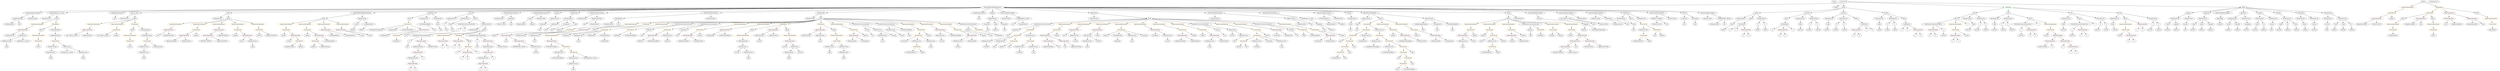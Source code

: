 strict digraph {
	graph [bb="0,0,26950,900"];
	node [label="\N"];
	Enter	[height=0.5,
		pos="19702,882",
		width=0.83628];
	StateVariableDeclaration_Unnamed_9	[color=black,
		height=0.5,
		label=StateVariableDeclaration,
		pos="349.03,738",
		width=2.8184];
	VariableDeclaration_depositStopTime	[color=black,
		height=0.5,
		label=depositStopTime,
		pos="192.03,666",
		width=2.0838];
	StateVariableDeclaration_Unnamed_9 -> VariableDeclaration_depositStopTime	[pos="e,226.63,682.43 312.61,720.76 290.05,710.7 260.89,697.7 236.9,687.01"];
	NumberLiteral_Unnamed_18	[color=black,
		height=0.5,
		label=NumberLiteral,
		pos="349.03,666",
		width=1.765];
	StateVariableDeclaration_Unnamed_9 -> NumberLiteral_Unnamed_18	[pos="e,349.03,684.1 349.03,719.7 349.03,712.41 349.03,703.73 349.03,695.54"];
	FunctionDefinition_withdrawBalance_re_ent5	[color=black,
		height=0.5,
		label=withdrawBalance_re_ent5,
		pos="604.03,738",
		width=2.9432];
	ParameterList_Unnamed_37	[color=black,
		height=0.5,
		label=ParameterList,
		pos="492.03,666",
		width=1.7095];
	FunctionDefinition_withdrawBalance_re_ent5 -> ParameterList_Unnamed_37	[pos="e,517.1,682.67 577.2,720.23 562.09,710.79 543.04,698.88 526.79,688.73"];
	Block_Unnamed_17	[color=black,
		height=0.5,
		label=Block,
		pos="604.03,666",
		width=0.90558];
	FunctionDefinition_withdrawBalance_re_ent5 -> Block_Unnamed_17	[pos="e,604.03,684.1 604.03,719.7 604.03,712.41 604.03,703.73 604.03,695.54"];
	Identifier__owner_1	[color=black,
		height=0.5,
		label=_owner,
		pos="3881,450",
		width=1.0719];
	VariableDeclarationStatement_Unnamed_12	[color=black,
		height=0.5,
		label=VariableDeclarationStatement,
		pos="4996,594",
		width=3.3174];
	VariableDeclaration_y	[color=black,
		height=0.5,
		label=y,
		pos="4903,522",
		width=0.75];
	VariableDeclarationStatement_Unnamed_12 -> VariableDeclaration_y	[pos="e,4920.4,536.06 4973.5,576.05 4960.2,566.06 4943.4,553.36 4929.5,542.89"];
	Identifier_x	[color=black,
		height=0.5,
		label=x,
		pos="4975,522",
		width=0.75];
	VariableDeclarationStatement_Unnamed_12 -> Identifier_x	[pos="e,4980.2,540.1 4990.8,575.7 4988.6,568.24 4985.9,559.32 4983.4,550.97"];
	Block_Unnamed_18	[color=black,
		height=0.5,
		label=Block,
		pos="438.03,522",
		width=0.90558];
	ExpressionStatement_Unnamed_24	[color=orange,
		height=0.5,
		label=ExpressionStatement,
		pos="409.03,450",
		width=2.458];
	Block_Unnamed_18 -> ExpressionStatement_Unnamed_24	[pos="e,416.18,468.28 431.01,504.05 427.85,496.43 424.04,487.23 420.48,478.65"];
	ExpressionStatement_Unnamed_43	[color=orange,
		height=0.5,
		label=ExpressionStatement,
		pos="7963,450",
		width=2.458];
	UnaryOperation_Unnamed_3	[color=black,
		height=0.5,
		label=UnaryOperation,
		pos="7963,378",
		width=1.9452];
	ExpressionStatement_Unnamed_43 -> UnaryOperation_Unnamed_3	[pos="e,7963,396.1 7963,431.7 7963,424.41 7963,415.73 7963,407.54"];
	Identifier_lrcWithdrawalBase	[color=black,
		height=0.5,
		label=lrcWithdrawalBase,
		pos="5929,306",
		width=2.2362];
	Identifier_x_2	[color=black,
		height=0.5,
		label=x,
		pos="4325,18",
		width=0.75];
	MemberAccess_Unnamed_19	[color=black,
		height=0.5,
		label=MemberAccess,
		pos="11699,378",
		width=1.9174];
	Identifier_msg_10	[color=black,
		height=0.5,
		label=msg,
		pos="11701,306",
		width=0.75];
	MemberAccess_Unnamed_19 -> Identifier_msg_10	[pos="e,11701,324.1 11700,359.7 11700,352.41 11700,343.73 11700,335.54"];
	NumberLiteral_Unnamed_9	[color=black,
		height=0.5,
		label=NumberLiteral,
		pos="14304,594",
		width=1.765];
	VariableDeclaration_records	[color=black,
		height=0.5,
		label=records,
		pos="16607,666",
		width=1.0858];
	Mapping_Unnamed	[color=black,
		height=0.5,
		label=Mapping,
		pos="16984,594",
		width=1.2105];
	VariableDeclaration_records -> Mapping_Unnamed	[pos="e,16951,606.35 16642,657.8 16658,654.63 16677,650.97 16694,648 16799,629.78 16827,636.35 16931,612 16934,611.27 16937,610.43 16941,\
609.54"];
	ParameterList_Unnamed_16	[color=black,
		height=0.5,
		label=ParameterList,
		pos="24833,666",
		width=1.7095];
	Parameter__owner	[color=black,
		height=0.5,
		label=_owner,
		pos="24895,594",
		width=1.0719];
	ParameterList_Unnamed_16 -> Parameter__owner	[pos="e,24881,610.83 24848,648.05 24856,639.47 24865,628.89 24873,619.44"];
	Identifier_now	[color=black,
		height=0.5,
		label=now,
		pos="1685,450",
		width=0.75];
	Parameter_None	[color=black,
		height=0.5,
		label=None,
		pos="21484,594",
		width=0.85014];
	ElementaryTypeName_uint256_2	[color=black,
		height=0.5,
		label=uint256,
		pos="21484,522",
		width=1.0442];
	Parameter_None -> ElementaryTypeName_uint256_2	[pos="e,21484,540.1 21484,575.7 21484,568.41 21484,559.73 21484,551.54"];
	ElementaryTypeName_uint_4	[color=black,
		height=0.5,
		label=uint,
		pos="10973,594",
		width=0.75];
	BinaryOperation_Unnamed_36	[color=brown,
		height=0.5,
		label=BinaryOperation,
		pos="12740,450",
		width=1.9867];
	Identifier_depositStartTime_8	[color=black,
		height=0.5,
		label=depositStartTime,
		pos="12716,378",
		width=2.0699];
	BinaryOperation_Unnamed_36 -> Identifier_depositStartTime_8	[pos="e,12722,396.1 12734,431.7 12732,424.24 12728,415.32 12726,406.97"];
	NumberLiteral_Unnamed_31	[color=black,
		height=0.5,
		label=NumberLiteral,
		pos="12872,378",
		width=1.765];
	BinaryOperation_Unnamed_36 -> NumberLiteral_Unnamed_31	[pos="e,12843,394.42 12770,433.29 12788,423.4 12813,410.53 12833,399.8"];
	ParameterList_Unnamed_22	[color=black,
		height=0.5,
		label=ParameterList,
		pos="23456,666",
		width=1.7095];
	Parameter__value_2	[color=black,
		height=0.5,
		label=_value,
		pos="23377,594",
		width=0.96103];
	ParameterList_Unnamed_22 -> Parameter__value_2	[pos="e,23394,610.04 23437,648.41 23427,639.22 23414,627.67 23403,617.66"];
	Parameter__spender	[color=black,
		height=0.5,
		label=_spender,
		pos="23475,594",
		width=1.2521];
	ParameterList_Unnamed_22 -> Parameter__spender	[pos="e,23470,612.1 23461,647.7 23463,640.24 23465,631.32 23467,622.97"];
	VariableDeclaration_balance	[color=black,
		height=0.5,
		label=balance,
		pos="16413,522",
		width=1.0719];
	ElementaryTypeName_uint_19	[color=black,
		height=0.5,
		label=uint,
		pos="16436,450",
		width=0.75];
	VariableDeclaration_balance -> ElementaryTypeName_uint_19	[pos="e,16431,467.79 16419,504.05 16421,496.4 16424,487.16 16427,478.56"];
	ElementaryTypeName_uint256_6	[color=black,
		height=0.5,
		label=uint256,
		pos="22230,522",
		width=1.0442];
	Identifier_b_9	[color=black,
		height=0.5,
		label=b,
		pos="18562,522",
		width=0.75];
	BinaryOperation_Unnamed_2	[color=brown,
		height=0.5,
		label=BinaryOperation,
		pos="22116,378",
		width=1.9867];
	NumberLiteral_Unnamed	[color=black,
		height=0.5,
		label=NumberLiteral,
		pos="22029,306",
		width=1.765];
	BinaryOperation_Unnamed_2 -> NumberLiteral_Unnamed	[pos="e,22049,323.47 22095,360.41 22084,351.52 22071,340.41 22058,330.63"];
	Identifier_a_1	[color=black,
		height=0.5,
		label=a,
		pos="22138,306",
		width=0.75];
	BinaryOperation_Unnamed_2 -> Identifier_a_1	[pos="e,22133,324.1 22121,359.7 22124,352.24 22127,343.32 22129,334.97"];
	FunctionCall_Unnamed_32	[color=orange,
		height=0.5,
		label=FunctionCall,
		pos="11358,522",
		width=1.6125];
	BinaryOperation_Unnamed_38	[color=brown,
		height=0.5,
		label=BinaryOperation,
		pos="11232,450",
		width=1.9867];
	FunctionCall_Unnamed_32 -> BinaryOperation_Unnamed_38	[pos="e,11261,466.89 11331,505.81 11313,496.06 11290,483.26 11271,472.48"];
	Identifier_require_12	[color=black,
		height=0.5,
		label=require,
		pos="11358,450",
		width=1.0026];
	FunctionCall_Unnamed_32 -> Identifier_require_12	[pos="e,11358,468.1 11358,503.7 11358,496.41 11358,487.73 11358,479.54"];
	VariableDeclaration_owner	[color=black,
		height=0.5,
		label=owner,
		pos="5679,666",
		width=0.93331];
	NumberLiteral_Unnamed_11	[color=black,
		height=0.5,
		label=NumberLiteral,
		pos="5570,594",
		width=1.765];
	VariableDeclaration_owner -> NumberLiteral_Unnamed_11	[pos="e,5594.8,610.91 5658,651.5 5642.8,641.72 5621.8,628.26 5604.2,616.94"];
	ElementaryTypeName_address_12	[color=black,
		height=0.5,
		label=address,
		pos="5691,594",
		width=1.0996];
	VariableDeclaration_owner -> ElementaryTypeName_address_12	[pos="e,5688.1,612.1 5682,647.7 5683.3,640.32 5684.8,631.52 5686.2,623.25"];
	Identifier_b_11	[color=black,
		height=0.5,
		label=b,
		pos="19036,522",
		width=0.75];
	NumberLiteral_Unnamed_19	[color=black,
		height=0.5,
		label=NumberLiteral,
		pos="5352,594",
		width=1.765];
	Identifier_this	[color=black,
		height=0.5,
		label=this,
		pos="17745,450",
		width=0.75];
	ElementaryTypeName_uint256_15	[color=black,
		height=0.5,
		label=uint256,
		pos="19539,522",
		width=1.0442];
	FunctionDefinition_add	[color=black,
		height=0.5,
		label=add,
		pos="21280,738",
		width=0.75];
	Block_Unnamed_3	[color=black,
		height=0.5,
		label=Block,
		pos="21065,666",
		width=0.90558];
	FunctionDefinition_add -> Block_Unnamed_3	[pos="e,21093,676.01 21256,729.24 21219,717.22 21148,693.99 21104,679.56"];
	ParameterList_Unnamed_7	[color=black,
		height=0.5,
		label=ParameterList,
		pos="21209,666",
		width=1.7095];
	FunctionDefinition_add -> ParameterList_Unnamed_7	[pos="e,21226,683.7 21265,722.5 21256,713.59 21244,701.94 21234,691.62"];
	ParameterList_Unnamed_6	[color=black,
		height=0.5,
		label=ParameterList,
		pos="21350,666",
		width=1.7095];
	FunctionDefinition_add -> ParameterList_Unnamed_6	[pos="e,21333,683.7 21295,722.5 21303,713.59 21315,701.94 21325,691.62"];
	Identifier_msg_7	[color=black,
		height=0.5,
		label=msg,
		pos="11107,234",
		width=0.75];
	ElementaryTypeName_uint256_10	[color=black,
		height=0.5,
		label=uint256,
		pos="22799,522",
		width=1.0442];
	Identifier_depositStartTime_10	[color=black,
		height=0.5,
		label=depositStartTime,
		pos="7331,378",
		width=2.0699];
	BinaryOperation_Unnamed_50	[color=brown,
		height=0.5,
		label=BinaryOperation,
		pos="10430,450",
		width=1.9867];
	MemberAccess_Unnamed_25	[color=black,
		height=0.5,
		label=MemberAccess,
		pos="10279,378",
		width=1.9174];
	BinaryOperation_Unnamed_50 -> MemberAccess_Unnamed_25	[pos="e,10312,394.21 10397,433.64 10375,423.44 10346,409.94 10322,398.92"];
	NumberLiteral_Unnamed_36	[color=black,
		height=0.5,
		label=NumberLiteral,
		pos="10430,378",
		width=1.765];
	BinaryOperation_Unnamed_50 -> NumberLiteral_Unnamed_36	[pos="e,10430,396.1 10430,431.7 10430,424.41 10430,415.73 10430,407.54"];
	FunctionDefinition_min64	[color=black,
		height=0.5,
		label=min64,
		pos="18860,738",
		width=0.91945];
	ParameterList_Unnamed_11	[color=black,
		height=0.5,
		label=ParameterList,
		pos="18692,666",
		width=1.7095];
	FunctionDefinition_min64 -> ParameterList_Unnamed_11	[pos="e,18726,681.32 18834,726.22 18808,715.44 18768,698.67 18737,685.72"];
	Block_Unnamed_5	[color=black,
		height=0.5,
		label=Block,
		pos="18804,666",
		width=0.90558];
	FunctionDefinition_min64 -> Block_Unnamed_5	[pos="e,18817,682.82 18847,721.12 18840,712.43 18832,701.49 18824,691.72"];
	ParameterList_Unnamed_10	[color=black,
		height=0.5,
		label=ParameterList,
		pos="18916,666",
		width=1.7095];
	FunctionDefinition_min64 -> ParameterList_Unnamed_10	[pos="e,18903,683.8 18873,721.12 18879,712.68 18888,702.1 18896,692.55"];
	Identifier_msg_2	[color=black,
		height=0.5,
		label=msg,
		pos="15754,306",
		width=0.75];
	NumberLiteral_Unnamed_12	[color=black,
		height=0.5,
		label=NumberLiteral,
		pos="5794,666",
		width=1.765];
	ExpressionStatement_Unnamed_1	[color=orange,
		height=0.5,
		label=ExpressionStatement,
		pos="22919,594",
		width=2.458];
	FunctionCall_Unnamed_1	[color=orange,
		height=0.5,
		label=FunctionCall,
		pos="22919,522",
		width=1.6125];
	ExpressionStatement_Unnamed_1 -> FunctionCall_Unnamed_1	[pos="e,22919,540.1 22919,575.7 22919,568.41 22919,559.73 22919,551.54"];
	ElementaryTypeName_uint_23	[color=black,
		height=0.5,
		label=uint,
		pos="9754,450",
		width=0.75];
	Block_Unnamed_23	[color=black,
		height=0.5,
		label=Block,
		pos="8065,522",
		width=0.90558];
	Block_Unnamed_23 -> ExpressionStatement_Unnamed_43	[pos="e,7987.3,467.67 8045.4,507.5 8031.5,498 8012.7,485.06 7996.5,473.95"];
	Identifier_lrcBalance_1	[color=black,
		height=0.5,
		label=lrcBalance,
		pos="10731,450",
		width=1.363];
	ElementaryTypeName_address_13	[color=black,
		height=0.5,
		label=address,
		pos="16967,522",
		width=1.0996];
	Mapping_Unnamed -> ElementaryTypeName_address_13	[pos="e,16971,540.1 16980,575.7 16978,568.32 16976,559.52 16974,551.25"];
	UserDefinedTypeName_Unnamed	[color=black,
		height=0.5,
		label=UserDefinedTypeName,
		pos="17123,522",
		width=2.7214];
	Mapping_Unnamed -> UserDefinedTypeName_Unnamed	[pos="e,17090,539.41 17011,579.5 17031,569.58 17058,555.89 17080,544.48"];
	Identifier_balance_3	[color=black,
		height=0.5,
		label=balance,
		pos="7150,378",
		width=1.0719];
	Identifier_a_5	[color=black,
		height=0.5,
		label=a,
		pos="23031,522",
		width=0.75];
	NumberLiteral_Unnamed_4	[color=black,
		height=0.5,
		label=NumberLiteral,
		pos="18310,666",
		width=1.765];
	Identifier_require_17	[color=black,
		height=0.5,
		label=require,
		pos="5289,450",
		width=1.0026];
	ExpressionStatement_Unnamed_38	[color=orange,
		height=0.5,
		label=ExpressionStatement,
		pos="6755,594",
		width=2.458];
	FunctionCall_Unnamed_45	[color=orange,
		height=0.5,
		label=FunctionCall,
		pos="6091,522",
		width=1.6125];
	ExpressionStatement_Unnamed_38 -> FunctionCall_Unnamed_45	[pos="e,6133,534.85 6692,581 6680.7,579.13 6669.1,577.36 6658,576 6436.9,548.73 6378,575.54 6158,540 6153.4,539.26 6148.7,538.35 6143.9,\
537.34"];
	MemberAccess_Unnamed_23	[color=black,
		height=0.5,
		label=MemberAccess,
		pos="9456,450",
		width=1.9174];
	Identifier_msg_13	[color=black,
		height=0.5,
		label=msg,
		pos="9456,378",
		width=0.75];
	MemberAccess_Unnamed_23 -> Identifier_msg_13	[pos="e,9456,396.1 9456,431.7 9456,424.41 9456,415.73 9456,407.54"];
	ElementaryTypeName_uint_32	[color=black,
		height=0.5,
		label=uint,
		pos="14594,522",
		width=0.75];
	Identifier_require_21	[color=black,
		height=0.5,
		label=require,
		pos="15012,450",
		width=1.0026];
	FunctionCall_Unnamed_9	[color=orange,
		height=0.5,
		label=FunctionCall,
		pos="1386,378",
		width=1.6125];
	Identifier_revert	[color=black,
		height=0.5,
		label=revert,
		pos="1386,306",
		width=0.87786];
	FunctionCall_Unnamed_9 -> Identifier_revert	[pos="e,1386,324.1 1386,359.7 1386,352.41 1386,343.73 1386,335.54"];
	ParameterList_Unnamed_3	[color=black,
		height=0.5,
		label=ParameterList,
		pos="22258,666",
		width=1.7095];
	Parameter_None_1	[color=black,
		height=0.5,
		label=None,
		pos="22230,594",
		width=0.85014];
	ParameterList_Unnamed_3 -> Parameter_None_1	[pos="e,22237,611.62 22251,647.7 22248,640.04 22244,630.85 22241,622.3"];
	Parameter_b_4	[color=black,
		height=0.5,
		label=b,
		pos="20299,594",
		width=0.75];
	ElementaryTypeName_uint64_1	[color=black,
		height=0.5,
		label=uint64,
		pos="20296,522",
		width=0.91945];
	Parameter_b_4 -> ElementaryTypeName_uint64_1	[pos="e,20297,540.1 20298,575.7 20298,568.41 20298,559.73 20297,551.54"];
	BinaryOperation_Unnamed_61	[color=brown,
		height=0.5,
		label=BinaryOperation,
		pos="15138,450",
		width=1.9867];
	Identifier__totalBonusRemaining	[color=black,
		height=0.5,
		label=_totalBonusRemaining,
		pos="15138,378",
		width=2.6243];
	BinaryOperation_Unnamed_61 -> Identifier__totalBonusRemaining	[pos="e,15138,396.1 15138,431.7 15138,424.41 15138,415.73 15138,407.54"];
	NumberLiteral_Unnamed_41	[color=black,
		height=0.5,
		label=NumberLiteral,
		pos="15314,378",
		width=1.765];
	BinaryOperation_Unnamed_61 -> NumberLiteral_Unnamed_41	[pos="e,15278,393.3 15175,434.33 15202,423.63 15238,409.05 15267,397.54"];
	ElementaryTypeName_uint_17	[color=black,
		height=0.5,
		label=uint,
		pos="5818,522",
		width=0.75];
	Parameter_None_2	[color=black,
		height=0.5,
		label=None,
		pos="22782,594",
		width=0.85014];
	Parameter_None_2 -> ElementaryTypeName_uint256_10	[pos="e,22795,540.1 22786,575.7 22788,568.32 22790,559.52 22792,551.25"];
	Parameter_b_5	[color=black,
		height=0.5,
		label=b,
		pos="18877,594",
		width=0.75];
	ElementaryTypeName_uint64_4	[color=black,
		height=0.5,
		label=uint64,
		pos="18874,522",
		width=0.91945];
	Parameter_b_5 -> ElementaryTypeName_uint64_4	[pos="e,18875,540.1 18876,575.7 18876,568.41 18876,559.73 18875,551.54"];
	Identifier_withdrawLRC	[color=black,
		height=0.5,
		label=withdrawLRC,
		pos="25805,450",
		width=1.7511];
	VariableDeclaration__value	[color=black,
		height=0.5,
		label=_value,
		pos="24629,594",
		width=0.96103];
	ElementaryTypeName_uint256_27	[color=black,
		height=0.5,
		label=uint256,
		pos="24617,522",
		width=1.0442];
	VariableDeclaration__value -> ElementaryTypeName_uint256_27	[pos="e,24620,540.1 24626,575.7 24625,568.32 24623,559.52 24622,551.25"];
	Identifier_withdrawId	[color=black,
		height=0.5,
		label=withdrawId,
		pos="6470,378",
		width=1.46];
	NumberLiteral_Unnamed_17	[color=black,
		height=0.5,
		label=NumberLiteral,
		pos="98.028,594",
		width=1.765];
	VariableDeclaration_depositStopTime -> NumberLiteral_Unnamed_17	[pos="e,119.82,611.23 169.75,648.41 157.49,639.28 142.09,627.81 128.7,617.84"];
	ElementaryTypeName_uint_8	[color=black,
		height=0.5,
		label=uint,
		pos="207.03,594",
		width=0.75];
	VariableDeclaration_depositStopTime -> ElementaryTypeName_uint_8	[pos="e,203.36,612.1 195.74,647.7 197.32,640.32 199.2,631.52 200.97,623.25"];
	ElementaryTypeName_address_14	[color=black,
		height=0.5,
		label=address,
		pos="10763,522",
		width=1.0996];
	VariableDeclaration__to	[color=black,
		height=0.5,
		label=_to,
		pos="24710,594",
		width=0.75];
	ElementaryTypeName_address_8	[color=black,
		height=0.5,
		label=address,
		pos="24712,522",
		width=1.0996];
	VariableDeclaration__to -> ElementaryTypeName_address_8	[pos="e,24712,540.1 24711,575.7 24711,568.41 24711,559.73 24711,551.54"];
	ParameterList_Unnamed_23	[color=black,
		height=0.5,
		label=ParameterList,
		pos="23597,666",
		width=1.7095];
	Parameter_success_2	[color=black,
		height=0.5,
		label=success,
		pos="23578,594",
		width=1.1135];
	ParameterList_Unnamed_23 -> Parameter_success_2	[pos="e,23583,612.1 23592,647.7 23590,640.24 23588,631.32 23586,622.97"];
	TupleExpression_Unnamed_3	[color=black,
		height=0.5,
		label=TupleExpression,
		pos="5195,162",
		width=2.0422];
	BinaryOperation_Unnamed_64	[color=brown,
		height=0.5,
		label=BinaryOperation,
		pos="5195,90",
		width=1.9867];
	TupleExpression_Unnamed_3 -> BinaryOperation_Unnamed_64	[pos="e,5195,108.1 5195,143.7 5195,136.41 5195,127.73 5195,119.54"];
	ElementaryTypeName_uint256_1	[color=black,
		height=0.5,
		label=uint256,
		pos="21577,522",
		width=1.0442];
	MemberAccess_Unnamed_6	[color=black,
		height=0.5,
		label=MemberAccess,
		pos="543.03,234",
		width=1.9174];
	Identifier_msg_3	[color=black,
		height=0.5,
		label=msg,
		pos="543.03,162",
		width=0.75];
	MemberAccess_Unnamed_6 -> Identifier_msg_3	[pos="e,543.03,180.1 543.03,215.7 543.03,208.41 543.03,199.73 543.03,191.54"];
	BinaryOperation_Unnamed_20	[color=brown,
		height=0.5,
		label=BinaryOperation,
		pos="1969,450",
		width=1.9867];
	Identifier_depositStartTime	[color=black,
		height=0.5,
		label=depositStartTime,
		pos="1831,378",
		width=2.0699];
	BinaryOperation_Unnamed_20 -> Identifier_depositStartTime	[pos="e,1862,394.73 1938.4,433.46 1918.9,423.57 1893.4,410.62 1872.1,399.83"];
	NumberLiteral_Unnamed_26	[color=black,
		height=0.5,
		label=NumberLiteral,
		pos="1987,378",
		width=1.765];
	BinaryOperation_Unnamed_20 -> NumberLiteral_Unnamed_26	[pos="e,1982.6,396.1 1973.5,431.7 1975.4,424.32 1977.6,415.52 1979.8,407.25"];
	Identifier_require_10	[color=black,
		height=0.5,
		label=require,
		pos="12866,450",
		width=1.0026];
	VariableDeclarationStatement_Unnamed_2	[color=black,
		height=0.5,
		label=VariableDeclarationStatement,
		pos="20808,594",
		width=3.3174];
	BinaryOperation_Unnamed_8	[color=brown,
		height=0.5,
		label=BinaryOperation,
		pos="20808,522",
		width=1.9867];
	VariableDeclarationStatement_Unnamed_2 -> BinaryOperation_Unnamed_8	[pos="e,20808,540.1 20808,575.7 20808,568.41 20808,559.73 20808,551.54"];
	VariableDeclaration_c_2	[color=black,
		height=0.5,
		label=c,
		pos="20925,522",
		width=0.75];
	VariableDeclarationStatement_Unnamed_2 -> VariableDeclaration_c_2	[pos="e,20905,534.75 20836,576.05 20854,565.32 20877,551.46 20896,540.59"];
	MemberAccess_Unnamed_14	[color=black,
		height=0.5,
		label=MemberAccess,
		pos="10581,378",
		width=1.9174];
	Identifier_lrcToken_1	[color=black,
		height=0.5,
		label=lrcToken,
		pos="10578,306",
		width=1.2244];
	MemberAccess_Unnamed_14 -> Identifier_lrcToken_1	[pos="e,10579,324.1 10580,359.7 10580,352.41 10580,343.73 10579,335.54"];
	Block_Unnamed_8	[color=black,
		height=0.5,
		label=Block,
		pos="3434,666",
		width=0.90558];
	ExpressionStatement_Unnamed_4	[color=orange,
		height=0.5,
		label=ExpressionStatement,
		pos="3044,594",
		width=2.458];
	Block_Unnamed_8 -> ExpressionStatement_Unnamed_4	[pos="e,3108.7,606.61 3403.1,659.45 3342.4,648.56 3206.1,624.1 3120,608.64"];
	ExpressionStatement_Unnamed_3	[color=orange,
		height=0.5,
		label=ExpressionStatement,
		pos="3239,594",
		width=2.458];
	Block_Unnamed_8 -> ExpressionStatement_Unnamed_3	[pos="e,3281.5,610.24 3407.3,655.41 3377.8,644.81 3329.5,627.47 3292.2,614.08"];
	ExpressionStatement_Unnamed_5	[color=orange,
		height=0.5,
		label=ExpressionStatement,
		pos="3434,594",
		width=2.458];
	Block_Unnamed_8 -> ExpressionStatement_Unnamed_5	[pos="e,3434,612.1 3434,647.7 3434,640.41 3434,631.73 3434,623.54"];
	ExpressionStatement_Unnamed_6	[color=orange,
		height=0.5,
		label=ExpressionStatement,
		pos="3629,594",
		width=2.458];
	Block_Unnamed_8 -> ExpressionStatement_Unnamed_6	[pos="e,3586.6,610.24 3460.7,655.41 3490.3,644.81 3538.6,627.47 3575.9,614.08"];
	ExpressionStatement_Unnamed_12	[color=orange,
		height=0.5,
		label=ExpressionStatement,
		pos="1868,594",
		width=2.458];
	BinaryOperation_Unnamed_21	[color=brown,
		height=0.5,
		label=BinaryOperation,
		pos="1805,522",
		width=1.9867];
	ExpressionStatement_Unnamed_12 -> BinaryOperation_Unnamed_21	[pos="e,1820.1,539.79 1852.8,576.05 1845.3,567.71 1836.1,557.49 1827.8,548.25"];
	UsingForDeclaration_Unnamed	[color=black,
		height=0.5,
		label=UsingForDeclaration,
		pos="1324,738",
		width=2.4303];
	ElementaryTypeName_uint	[color=black,
		height=0.5,
		label=uint,
		pos="1298,666",
		width=0.75];
	UsingForDeclaration_Unnamed -> ElementaryTypeName_uint	[pos="e,1304.2,683.62 1317.6,719.7 1314.8,712.04 1311.3,702.85 1308.2,694.3"];
	BinaryOperation_Unnamed_40	[color=brown,
		height=0.5,
		label=BinaryOperation,
		pos="11269,378",
		width=1.9867];
	Identifier_depositStopTime_3	[color=black,
		height=0.5,
		label=depositStopTime,
		pos="11269,306",
		width=2.0838];
	BinaryOperation_Unnamed_40 -> Identifier_depositStopTime_3	[pos="e,11269,324.1 11269,359.7 11269,352.41 11269,343.73 11269,335.54"];
	Identifier_now_6	[color=black,
		height=0.5,
		label=now,
		pos="11389,306",
		width=0.75];
	BinaryOperation_Unnamed_40 -> Identifier_now_6	[pos="e,11369,318.62 11297,360.94 11315,349.99 11340,335.5 11359,324.3"];
	VariableDeclarationStatement_Unnamed	[color=black,
		height=0.5,
		label=VariableDeclarationStatement,
		pos="21796,594",
		width=3.3174];
	VariableDeclaration_c	[color=black,
		height=0.5,
		label=c,
		pos="21775,522",
		width=0.75];
	VariableDeclarationStatement_Unnamed -> VariableDeclaration_c	[pos="e,21780,540.1 21791,575.7 21789,568.24 21786,559.32 21783,550.97"];
	BinaryOperation_Unnamed	[color=brown,
		height=0.5,
		label=BinaryOperation,
		pos="21892,522",
		width=1.9867];
	VariableDeclarationStatement_Unnamed -> BinaryOperation_Unnamed	[pos="e,21869,539.55 21819,576.05 21832,567.05 21847,555.84 21860,546.05"];
	Block_Unnamed_6	[color=black,
		height=0.5,
		label=Block,
		pos="19197,666",
		width=0.90558];
	Conditional_Unnamed_2	[color=black,
		height=0.5,
		label=Conditional,
		pos="19175,594",
		width=1.4877];
	Block_Unnamed_6 -> Conditional_Unnamed_2	[pos="e,19180,612.28 19192,648.05 19189,640.6 19187,631.64 19184,623.22"];
	NumberLiteral_Unnamed_5	[color=black,
		height=0.5,
		label=NumberLiteral,
		pos="11082,594",
		width=1.765];
	MemberAccess_Unnamed_9	[color=black,
		height=0.5,
		label=MemberAccess,
		pos="17621,522",
		width=1.9174];
	FunctionCall_Unnamed_28	[color=orange,
		height=0.5,
		label=FunctionCall,
		pos="17621,450",
		width=1.6125];
	MemberAccess_Unnamed_9 -> FunctionCall_Unnamed_28	[pos="e,17621,468.1 17621,503.7 17621,496.41 17621,487.73 17621,479.54"];
	Identifier_lrcAmount_2	[color=black,
		height=0.5,
		label=lrcAmount,
		pos="13770,450",
		width=1.3907];
	ParameterList_Unnamed_45	[color=black,
		height=0.5,
		label=ParameterList,
		pos="14716,666",
		width=1.7095];
	Parameter_None_10	[color=black,
		height=0.5,
		label=None,
		pos="14594,594",
		width=0.85014];
	ParameterList_Unnamed_45 -> Parameter_None_10	[pos="e,14615,607.24 14689,649.46 14670,638.63 14645,624.14 14625,612.83"];
	Identifier_require_11	[color=black,
		height=0.5,
		label=require,
		pos="12956,450",
		width=1.0026];
	Identifier_depositStopTime_2	[color=black,
		height=0.5,
		label=depositStopTime,
		pos="25987,594",
		width=2.0838];
	Identifier_sqrt_4	[color=black,
		height=0.5,
		label=sqrt,
		pos="14430,378",
		width=0.75];
	ElementaryTypeName_uint_14	[color=black,
		height=0.5,
		label=uint,
		pos="10860,522",
		width=0.75];
	TupleExpression_Unnamed_4	[color=black,
		height=0.5,
		label=TupleExpression,
		pos="4421,306",
		width=2.0422];
	BinaryOperation_Unnamed_66	[color=brown,
		height=0.5,
		label=BinaryOperation,
		pos="4421,234",
		width=1.9867];
	TupleExpression_Unnamed_4 -> BinaryOperation_Unnamed_66	[pos="e,4421,252.1 4421,287.7 4421,280.41 4421,271.73 4421,263.54"];
	Identifier_lrcTokenAddress_1	[color=black,
		height=0.5,
		label=lrcTokenAddress,
		pos="16017,234",
		width=2.0976];
	Identifier_lrcTokenAddress_4	[color=black,
		height=0.5,
		label=lrcTokenAddress,
		pos="9771,234",
		width=2.0976];
	NumberLiteral_Unnamed_1	[color=black,
		height=0.5,
		label=NumberLiteral,
		pos="17761,594",
		width=1.765];
	FunctionCall_Unnamed_54	[color=orange,
		height=0.5,
		label=FunctionCall,
		pos="9857,450",
		width=1.6125];
	Identifier_lrcAmount_6	[color=black,
		height=0.5,
		label=lrcAmount,
		pos="9698,378",
		width=1.3907];
	FunctionCall_Unnamed_54 -> Identifier_lrcAmount_6	[pos="e,9728.9,392.6 9824.5,434.67 9799.9,423.84 9765.9,408.9 9739.4,397.22"];
	MemberAccess_Unnamed_37	[color=black,
		height=0.5,
		label=MemberAccess,
		pos="9835,378",
		width=1.9174];
	FunctionCall_Unnamed_54 -> MemberAccess_Unnamed_37	[pos="e,9840.4,396.1 9851.6,431.7 9849.2,424.24 9846.4,415.32 9843.8,406.97"];
	MemberAccess_Unnamed_38	[color=black,
		height=0.5,
		label=MemberAccess,
		pos="9991,378",
		width=1.9174];
	FunctionCall_Unnamed_54 -> MemberAccess_Unnamed_38	[pos="e,9961.4,394.48 9885.8,433.98 9904.9,423.97 9930.4,410.68 9951.5,399.67"];
	Identifier_now_3	[color=black,
		height=0.5,
		label=now,
		pos="26373,594",
		width=0.75];
	NumberLiteral_Unnamed_7	[color=black,
		height=0.5,
		label=NumberLiteral,
		pos="13981,594",
		width=1.765];
	Identifier_depositLRC	[color=black,
		height=0.5,
		label=depositLRC,
		pos="26884,522",
		width=1.5709];
	Identifier_require_20	[color=black,
		height=0.5,
		label=require,
		pos="15264,450",
		width=1.0026];
	FunctionCall_Unnamed_62	[color=orange,
		height=0.5,
		label=FunctionCall,
		pos="14900,450",
		width=1.6125];
	MemberAccess_Unnamed_44	[color=black,
		height=0.5,
		label=MemberAccess,
		pos="14822,378",
		width=1.9174];
	FunctionCall_Unnamed_62 -> MemberAccess_Unnamed_44	[pos="e,14841,395.63 14882,432.76 14872,423.97 14860,412.93 14849,403.14"];
	FunctionCall_Unnamed_63	[color=orange,
		height=0.5,
		label=FunctionCall,
		pos="14967,378",
		width=1.6125];
	FunctionCall_Unnamed_62 -> FunctionCall_Unnamed_63	[pos="e,14951,395.47 14916,432.41 14924,423.87 14934,413.28 14943,403.79"];
	FunctionCall_Unnamed_67	[color=orange,
		height=0.5,
		label=FunctionCall,
		pos="15119,90",
		width=1.6125];
	Identifier_sqrt_3	[color=black,
		height=0.5,
		label=sqrt,
		pos="15054,18",
		width=0.75];
	FunctionCall_Unnamed_67 -> Identifier_sqrt_3	[pos="e,15068,33.57 15104,72.411 15095,63.28 15084,51.812 15075,41.846"];
	Identifier__lrcWithdrawalBase_2	[color=black,
		height=0.5,
		label=_lrcWithdrawalBase,
		pos="15184,18",
		width=2.3748];
	FunctionCall_Unnamed_67 -> Identifier__lrcWithdrawalBase_2	[pos="e,15168,35.956 15134,72.411 15142,63.992 15152,53.585 15161,44.201"];
	MemberAccess_Unnamed_10	[color=black,
		height=0.5,
		label=MemberAccess,
		pos="13031,378",
		width=1.9174];
	Identifier_msg_6	[color=black,
		height=0.5,
		label=msg,
		pos="13031,306",
		width=0.75];
	MemberAccess_Unnamed_10 -> Identifier_msg_6	[pos="e,13031,324.1 13031,359.7 13031,352.41 13031,343.73 13031,335.54"];
	FunctionCall_Unnamed_42	[color=orange,
		height=0.5,
		label=FunctionCall,
		pos="13409,378",
		width=1.6125];
	ElementaryTypeName_address_23	[color=black,
		height=0.5,
		label=address,
		pos="13352,306",
		width=1.0996];
	FunctionCall_Unnamed_42 -> ElementaryTypeName_address_23	[pos="e,13365,323.31 13395,360.05 13388,351.68 13380,341.4 13372,332.13"];
	Identifier_this_2	[color=black,
		height=0.5,
		label=this,
		pos="13437,306",
		width=0.75];
	FunctionCall_Unnamed_42 -> Identifier_this_2	[pos="e,13430,323.62 13416,359.7 13419,352.04 13423,342.85 13426,334.3"];
	BinaryOperation_Unnamed_30	[color=brown,
		height=0.5,
		label=BinaryOperation,
		pos="25635,666",
		width=1.9867];
	Identifier_depositStartTime_6	[color=black,
		height=0.5,
		label=depositStartTime,
		pos="25479,594",
		width=2.0699];
	BinaryOperation_Unnamed_30 -> Identifier_depositStartTime_6	[pos="e,25513,610.4 25601,649.81 25578,639.61 25548,626.06 25524,614.98"];
	NumberLiteral_Unnamed_29	[color=black,
		height=0.5,
		label=NumberLiteral,
		pos="25635,594",
		width=1.765];
	BinaryOperation_Unnamed_30 -> NumberLiteral_Unnamed_29	[pos="e,25635,612.1 25635,647.7 25635,640.41 25635,631.73 25635,623.54"];
	ParameterList_Unnamed_41	[color=black,
		height=0.5,
		label=ParameterList,
		pos="8713,666",
		width=1.7095];
	BinaryOperation_Unnamed_18	[color=brown,
		height=0.5,
		label=BinaryOperation,
		pos="935.03,522",
		width=1.9867];
	Identifier_not_called_re_ent41_1	[color=black,
		height=0.5,
		label=not_called_re_ent41,
		pos="767.03,450",
		width=2.3887];
	BinaryOperation_Unnamed_18 -> Identifier_not_called_re_ent41_1	[pos="e,804.46,466.6 898.99,505.98 874.39,495.73 841.54,482.05 814.77,470.89"];
	BooleanLiteral_Unnamed_2	[color=black,
		height=0.5,
		label=BooleanLiteral,
		pos="935.03,450",
		width=1.7788];
	BinaryOperation_Unnamed_18 -> BooleanLiteral_Unnamed_2	[pos="e,935.03,468.1 935.03,503.7 935.03,496.41 935.03,487.73 935.03,479.54"];
	Block_Unnamed_21	[color=black,
		height=0.5,
		label=Block,
		pos="8825,666",
		width=0.90558];
	Block_Unnamed_21 -> ExpressionStatement_Unnamed_38	[pos="e,6817,607.23 8801.2,653.38 8795.7,651.18 8789.8,649.2 8784,648 8574,604.14 7066.6,632.4 6853,612 6845,611.23 6836.6,610.18 6828.3,\
608.97"];
	IfStatement_Unnamed_4	[color=orange,
		height=0.5,
		label=IfStatement,
		pos="6915,594",
		width=1.4739];
	Block_Unnamed_21 -> IfStatement_Unnamed_4	[pos="e,6953,606.85 8801.2,653.39 8795.7,651.19 8789.8,649.2 8784,648 8391.1,565.7 7375.4,668.71 6978,612 6973.4,611.34 6968.7,610.46 \
6963.9,609.44"];
	ExpressionStatement_Unnamed_45	[color=orange,
		height=0.5,
		label=ExpressionStatement,
		pos="7075,594",
		width=2.458];
	Block_Unnamed_21 -> ExpressionStatement_Unnamed_45	[pos="e,7137,607.2 8801.2,653.4 8795.7,651.2 8789.8,649.21 8784,648 8433.6,574.16 7529.4,646.7 7173,612 7165,611.22 7156.6,610.15 7148.3,\
608.94"];
	VariableDeclarationStatement_Unnamed_9	[color=black,
		height=0.5,
		label=VariableDeclarationStatement,
		pos="7301,594",
		width=3.3174];
	Block_Unnamed_21 -> VariableDeclarationStatement_Unnamed_9	[pos="e,7384.2,607.25 8801.2,653.41 8795.7,651.21 8789.8,649.22 8784,648 8489.6,585.31 7730.1,635.7 7430,612 7418.8,611.11 7407,609.92 \
7395.3,608.58"];
	VariableDeclarationStatement_Unnamed_11	[color=black,
		height=0.5,
		label=VariableDeclarationStatement,
		pos="7558,594",
		width=3.3174];
	Block_Unnamed_21 -> VariableDeclarationStatement_Unnamed_11	[pos="e,7664.9,602.29 8801.2,653.46 8795.7,651.26 8789.7,649.25 8784,648 8576.8,602.66 8041.9,622.62 7830,612 7779.6,609.47 7724,606.1 \
7676.2,603.02"];
	ExpressionStatement_Unnamed_36	[color=orange,
		height=0.5,
		label=ExpressionStatement,
		pos="7927,594",
		width=2.458];
	Block_Unnamed_21 -> ExpressionStatement_Unnamed_36	[pos="e,7999.1,604.81 8801.2,653.51 8795.7,651.31 8789.7,649.29 8784,648 8472.3,577.78 8384.4,639.41 8066,612 8048,610.45 8028.7,608.36 \
8010.3,606.17"];
	ExpressionStatement_Unnamed_41	[color=orange,
		height=0.5,
		label=ExpressionStatement,
		pos="8163,594",
		width=2.458];
	Block_Unnamed_21 -> ExpressionStatement_Unnamed_41	[pos="e,8240.4,603.07 8800.7,653.46 8795.3,651.32 8789.6,649.34 8784,648 8588.5,600.91 8533.3,630.01 8333,612 8306.7,609.63 8278,606.84 \
8251.9,604.22"];
	IfStatement_Unnamed_5	[color=orange,
		height=0.5,
		label=IfStatement,
		pos="8395,594",
		width=1.4739];
	Block_Unnamed_21 -> IfStatement_Unnamed_5	[pos="e,8447.2,597.83 8800.7,653.7 8795.3,651.54 8789.5,649.49 8784,648 8671.6,617.59 8536,604.16 8458.2,598.6"];
	IfStatement_Unnamed_6	[color=orange,
		height=0.5,
		label=IfStatement,
		pos="8825,594",
		width=1.4739];
	Block_Unnamed_21 -> IfStatement_Unnamed_6	[pos="e,8825,612.1 8825,647.7 8825,640.41 8825,631.73 8825,623.54"];
	ExpressionStatement_Unnamed_37	[color=orange,
		height=0.5,
		label=ExpressionStatement,
		pos="9022,594",
		width=2.458];
	Block_Unnamed_21 -> ExpressionStatement_Unnamed_37	[pos="e,8979.5,610.11 8852,655.41 8881.9,644.78 8931,627.36 8968.7,613.95"];
	VariableDeclarationStatement_Unnamed_7	[color=black,
		height=0.5,
		label=VariableDeclarationStatement,
		pos="9335,594",
		width=3.3174];
	Block_Unnamed_21 -> VariableDeclarationStatement_Unnamed_7	[pos="e,9248.9,606.82 8856.5,660.67 8931.1,650.44 9120.9,624.39 9237.8,608.34"];
	VariableDeclarationStatement_Unnamed_8	[color=black,
		height=0.5,
		label=VariableDeclarationStatement,
		pos="9593,594",
		width=3.3174];
	Block_Unnamed_21 -> VariableDeclarationStatement_Unnamed_8	[pos="e,9507.1,606.82 8857.6,662.84 8951.6,656.48 9231.5,636.74 9463,612 9473.6,610.87 9484.7,609.58 9495.7,608.24"];
	ExpressionStatement_Unnamed_46	[color=orange,
		height=0.5,
		label=ExpressionStatement,
		pos="9840,594",
		width=2.458];
	Block_Unnamed_21 -> ExpressionStatement_Unnamed_46	[pos="e,9771.6,605.77 8857.7,664.05 8974.7,660.42 9384.6,645.92 9721,612 9733.7,610.72 9747.1,609.08 9760.2,607.33"];
	ExpressionStatement_Unnamed_42	[color=orange,
		height=0.5,
		label=ExpressionStatement,
		pos="10037,594",
		width=2.458];
	Block_Unnamed_21 -> ExpressionStatement_Unnamed_42	[pos="e,9973.7,606.95 8857.9,664.88 8992.2,664.09 9512.4,658.04 9937,612 9945.3,611.1 9953.9,609.96 9962.5,608.68"];
	ExpressionStatement_Unnamed_39	[color=orange,
		height=0.5,
		label=ExpressionStatement,
		pos="10233,594",
		width=2.458];
	Block_Unnamed_21 -> ExpressionStatement_Unnamed_39	[pos="e,10170,607.07 8858,665.23 9006.6,665.96 9627.9,665.47 10134,612 10142,611.15 10150,610.05 10159,608.82"];
	VariableDeclarationStatement_Unnamed_10	[color=black,
		height=0.5,
		label=VariableDeclarationStatement,
		pos="10460,594",
		width=3.3174];
	Block_Unnamed_21 -> VariableDeclarationStatement_Unnamed_10	[pos="e,10376,607.14 8857.9,665 9019.1,664.73 9741.2,660.76 10330,612 10341,611.06 10353,609.84 10365,608.48"];
	BinaryOperation_Unnamed_38 -> BinaryOperation_Unnamed_40	[pos="e,11260,396.1 11241,431.7 11245,423.98 11250,414.71 11255,406.11"];
	BinaryOperation_Unnamed_39	[color=brown,
		height=0.5,
		label=BinaryOperation,
		pos="11440,378",
		width=1.9867];
	BinaryOperation_Unnamed_38 -> BinaryOperation_Unnamed_39	[pos="e,11399,392.97 11274,435 11306,423.94 11353,408.43 11388,396.54"];
	VariableDeclaration_record	[color=black,
		height=0.5,
		label=record,
		pos="13119,522",
		width=0.97489];
	ElementaryTypeName_var_1	[color=black,
		height=0.5,
		label=var,
		pos="13199,450",
		width=0.75];
	VariableDeclaration_record -> ElementaryTypeName_var_1	[pos="e,13183,464.87 13136,506.15 13147,496.34 13162,483.31 13175,472.38"];
	ElementaryTypeName_address_22	[color=black,
		height=0.5,
		label=address,
		pos="10752,306",
		width=1.0996];
	NumberLiteral_Unnamed_3	[color=black,
		height=0.5,
		label=NumberLiteral,
		pos="18397,594",
		width=1.765];
	FunctionCall_Unnamed_72	[color=orange,
		height=0.5,
		label=FunctionCall,
		pos="14430,234",
		width=1.6125];
	Identifier__lrcDeposited_2	[color=black,
		height=0.5,
		label=_lrcDeposited,
		pos="14376,162",
		width=1.7511];
	FunctionCall_Unnamed_72 -> Identifier__lrcDeposited_2	[pos="e,14389,179.79 14417,216.05 14411,207.89 14403,197.91 14396,188.82"];
	Identifier_sqrt_7	[color=black,
		height=0.5,
		label=sqrt,
		pos="14484,162",
		width=0.75];
	FunctionCall_Unnamed_72 -> Identifier_sqrt_7	[pos="e,14472,178.36 14443,216.05 14450,207.44 14458,196.81 14465,187.33"];
	TupleExpression_Unnamed_5	[color=black,
		height=0.5,
		label=TupleExpression,
		pos="4361,162",
		width=2.0422];
	BinaryOperation_Unnamed_67	[color=brown,
		height=0.5,
		label=BinaryOperation,
		pos="4361,90",
		width=1.9867];
	TupleExpression_Unnamed_5 -> BinaryOperation_Unnamed_67	[pos="e,4361,108.1 4361,143.7 4361,136.41 4361,127.73 4361,119.54"];
	VariableDeclarationStatement_Unnamed_5	[color=black,
		height=0.5,
		label=VariableDeclarationStatement,
		pos="11283,594",
		width=3.3174];
	VariableDeclaration_lrcAmount_1	[color=black,
		height=0.5,
		label=lrcAmount,
		pos="10955,522",
		width=1.3907];
	VariableDeclarationStatement_Unnamed_5 -> VariableDeclaration_lrcAmount_1	[pos="e,10992,534.28 11207,579.77 11153,569.96 11079,555.62 11014,540 11011,539.15 11007,538.22 11003,537.26"];
	FunctionCall_Unnamed_34	[color=orange,
		height=0.5,
		label=FunctionCall,
		pos="11081,522",
		width=1.6125];
	VariableDeclarationStatement_Unnamed_5 -> FunctionCall_Unnamed_34	[pos="e,11119,536.06 11237,576.94 11205,565.81 11162,551.02 11129,539.74"];
	Identifier_assert_1	[color=black,
		height=0.5,
		label=assert,
		pos="22858,450",
		width=0.89172];
	Block_Unnamed_3 -> VariableDeclarationStatement_Unnamed_2	[pos="e,20864,610.3 21036,657.11 20997,646.54 20927,627.49 20875,613.26"];
	ExpressionStatement_Unnamed_2	[color=orange,
		height=0.5,
		label=ExpressionStatement,
		pos="21034,594",
		width=2.458];
	Block_Unnamed_3 -> ExpressionStatement_Unnamed_2	[pos="e,21042,612.28 21058,648.05 21054,640.43 21050,631.23 21046,622.65"];
	Identifier_c_4	[color=black,
		height=0.5,
		label=c,
		pos="21167,594",
		width=0.75];
	Block_Unnamed_3 -> Identifier_c_4	[pos="e,21149,607.51 21085,651.5 21100,640.78 21122,625.65 21140,613.75"];
	Parameter_a_3	[color=black,
		height=0.5,
		label=a,
		pos="21319,594",
		width=0.75];
	ElementaryTypeName_uint256_11	[color=black,
		height=0.5,
		label=uint256,
		pos="21298,522",
		width=1.0442];
	Parameter_a_3 -> ElementaryTypeName_uint256_11	[pos="e,21303,540.28 21314,576.05 21312,568.6 21309,559.64 21306,551.22"];
	ElementaryTypeName_uint_31	[color=black,
		height=0.5,
		label=uint,
		pos="15605,522",
		width=0.75];
	FunctionCall_Unnamed_61	[color=orange,
		height=0.5,
		label=FunctionCall,
		pos="14701,594",
		width=1.6125];
	FunctionCall_Unnamed_68	[color=orange,
		height=0.5,
		label=FunctionCall,
		pos="14701,522",
		width=1.6125];
	FunctionCall_Unnamed_61 -> FunctionCall_Unnamed_68	[pos="e,14701,540.1 14701,575.7 14701,568.41 14701,559.73 14701,551.54"];
	MemberAccess_Unnamed_43	[color=black,
		height=0.5,
		label=MemberAccess,
		pos="14857,522",
		width=1.9174];
	FunctionCall_Unnamed_61 -> MemberAccess_Unnamed_43	[pos="e,14823,538.16 14733,578.67 14756,568.34 14787,554.28 14813,542.87"];
	BinaryOperation_Unnamed_16	[color=brown,
		height=0.5,
		label=BinaryOperation,
		pos="3450,522",
		width=1.9867];
	Identifier_lrcTokenAddress	[color=black,
		height=0.5,
		label=lrcTokenAddress,
		pos="3570,450",
		width=2.0976];
	BinaryOperation_Unnamed_16 -> Identifier_lrcTokenAddress	[pos="e,3542.6,466.98 3477.6,504.94 3494,495.34 3515.2,483.01 3533.1,472.56"];
	Identifier__lrcTokenAddress_1	[color=black,
		height=0.5,
		label=_lrcTokenAddress,
		pos="3744,450",
		width=2.2362];
	BinaryOperation_Unnamed_16 -> Identifier__lrcTokenAddress_1	[pos="e,3690.4,463.76 3500.6,508.97 3550,497.2 3625.5,479.22 3679.3,466.41"];
	FunctionCall_Unnamed_21	[color=orange,
		height=0.5,
		label=FunctionCall,
		pos="25829,738",
		width=1.6125];
	FunctionCall_Unnamed_21 -> BinaryOperation_Unnamed_30	[pos="e,25675,681.37 25792,723.67 25762,712.75 25719,697.2 25685,685.15"];
	Identifier_require_9	[color=black,
		height=0.5,
		label=require,
		pos="25829,666",
		width=1.0026];
	FunctionCall_Unnamed_21 -> Identifier_require_9	[pos="e,25829,684.1 25829,719.7 25829,712.41 25829,703.73 25829,695.54"];
	ExpressionStatement_Unnamed_23	[color=orange,
		height=0.5,
		label=ExpressionStatement,
		pos="26240,594",
		width=2.458];
	FunctionCall_Unnamed_24	[color=orange,
		height=0.5,
		label=FunctionCall,
		pos="26240,522",
		width=1.6125];
	ExpressionStatement_Unnamed_23 -> FunctionCall_Unnamed_24	[pos="e,26240,540.1 26240,575.7 26240,568.41 26240,559.73 26240,551.54"];
	BinaryOperation_Unnamed_23	[color=brown,
		height=0.5,
		label=BinaryOperation,
		pos="2221,450",
		width=1.9867];
	Identifier_DEPOSIT_PERIOD	[color=black,
		height=0.5,
		label=DEPOSIT_PERIOD,
		pos="2198,378",
		width=2.458];
	BinaryOperation_Unnamed_23 -> Identifier_DEPOSIT_PERIOD	[pos="e,2203.6,396.1 2215.3,431.7 2212.9,424.24 2210,415.32 2207.2,406.97"];
	Identifier_depositStartTime_2	[color=black,
		height=0.5,
		label=depositStartTime,
		pos="2379,378",
		width=2.0699];
	BinaryOperation_Unnamed_23 -> Identifier_depositStartTime_2	[pos="e,2344.5,394.28 2255.3,433.81 2278.4,423.57 2309.1,409.96 2334.2,398.86"];
	Identifier_records_3	[color=black,
		height=0.5,
		label=records,
		pos="7900,234",
		width=1.0858];
	Identifier_owner_3	[color=black,
		height=0.5,
		label=owner,
		pos="15960,378",
		width=0.93331];
	MemberAccess_Unnamed_34	[color=black,
		height=0.5,
		label=MemberAccess,
		pos="8026,234",
		width=1.9174];
	Identifier_msg_16	[color=black,
		height=0.5,
		label=msg,
		pos="8026,162",
		width=0.75];
	MemberAccess_Unnamed_34 -> Identifier_msg_16	[pos="e,8026,180.1 8026,215.7 8026,208.41 8026,199.73 8026,191.54"];
	Parameter_a_5	[color=black,
		height=0.5,
		label=a,
		pos="18955,594",
		width=0.75];
	ElementaryTypeName_uint64_3	[color=black,
		height=0.5,
		label=uint64,
		pos="18958,522",
		width=0.91945];
	Parameter_a_5 -> ElementaryTypeName_uint64_3	[pos="e,18957,540.1 18956,575.7 18956,568.41 18956,559.73 18957,551.54"];
	ElementaryTypeName_uint256_20	[color=black,
		height=0.5,
		label=uint256,
		pos="19632,522",
		width=1.0442];
	Identifier_require	[color=black,
		height=0.5,
		label=require,
		pos="3279,450",
		width=1.0026];
	NumberLiteral_Unnamed_16	[color=black,
		height=0.5,
		label=NumberLiteral,
		pos="6221,666",
		width=1.765];
	Identifier_y_2	[color=black,
		height=0.5,
		label=y,
		pos="4829,306",
		width=0.75];
	NumberLiteral_Unnamed_30	[color=black,
		height=0.5,
		label=NumberLiteral,
		pos="102.03,450",
		width=1.765];
	ElementaryTypeName_uint_24	[color=black,
		height=0.5,
		label=uint,
		pos="6874,450",
		width=0.75];
	Parameter_b_6	[color=black,
		height=0.5,
		label=b,
		pos="19452,594",
		width=0.75];
	ElementaryTypeName_uint256_16	[color=black,
		height=0.5,
		label=uint256,
		pos="19446,522",
		width=1.0442];
	Parameter_b_6 -> ElementaryTypeName_uint256_16	[pos="e,19447,540.1 19451,575.7 19450,568.41 19449,559.73 19448,551.54"];
	ElementaryTypeName_uint_7	[color=black,
		height=0.5,
		label=uint,
		pos="6259,594",
		width=0.75];
	ElementaryTypeName_address_21	[color=black,
		height=0.5,
		label=address,
		pos="17830,450",
		width=1.0996];
	Identifier_a_11	[color=black,
		height=0.5,
		label=a,
		pos="18634,522",
		width=0.75];
	BinaryOperation_Unnamed_51	[color=brown,
		height=0.5,
		label=BinaryOperation,
		pos="6239,522",
		width=1.9867];
	IfStatement_Unnamed_4 -> BinaryOperation_Unnamed_51	[pos="e,6290,534.97 6876.3,581.27 6868.3,579.22 6860,577.33 6852,576 6617.8,536.88 6554.2,572.76 6319,540 6313.1,539.18 6307,538.17 6300.9,\
537.06"];
	Block_Unnamed_22	[color=black,
		height=0.5,
		label=Block,
		pos="6361,522",
		width=0.90558];
	IfStatement_Unnamed_4 -> Block_Unnamed_22	[pos="e,6385.5,534.35 6876.3,581.35 6868.3,579.29 6860,577.37 6852,576 6654.8,541.78 6597.8,586.09 6403,540 6400.8,539.46 6398.4,538.82 \
6396.1,538.11"];
	ElementaryTypeName_address_11	[color=black,
		height=0.5,
		label=address,
		pos="14425,594",
		width=1.0996];
	ParameterList_Unnamed_18	[color=black,
		height=0.5,
		label=ParameterList,
		pos="24393,666",
		width=1.7095];
	Parameter__value	[color=black,
		height=0.5,
		label=_value,
		pos="24369,594",
		width=0.96103];
	ParameterList_Unnamed_18 -> Parameter__value	[pos="e,24375,612.1 24387,647.7 24385,640.24 24381,631.32 24379,622.97"];
	Parameter__to	[color=black,
		height=0.5,
		label=_to,
		pos="24449,594",
		width=0.75];
	ParameterList_Unnamed_18 -> Parameter__to	[pos="e,24437,610.36 24407,648.05 24413,639.44 24422,628.81 24430,619.33"];
	FunctionDefinition_bug_re_ent41	[color=black,
		height=0.5,
		label=bug_re_ent41,
		pos="1517,738",
		width=1.7095];
	ParameterList_Unnamed_33	[color=black,
		height=0.5,
		label=ParameterList,
		pos="1405,666",
		width=1.7095];
	FunctionDefinition_bug_re_ent41 -> ParameterList_Unnamed_33	[pos="e,1430.1,682.66 1491.9,721.29 1476.5,711.65 1456.5,699.18 1439.6,688.62"];
	Block_Unnamed_9	[color=black,
		height=0.5,
		label=Block,
		pos="1517,666",
		width=0.90558];
	FunctionDefinition_bug_re_ent41 -> Block_Unnamed_9	[pos="e,1517,684.1 1517,719.7 1517,712.41 1517,703.73 1517,695.54"];
	BinaryOperation_Unnamed_67 -> Identifier_x_2	[pos="e,4333.3,35.145 4352.1,71.697 4348,63.752 4343.1,54.158 4338.6,45.344"];
	Identifier_z_1	[color=black,
		height=0.5,
		label=z,
		pos="4397,18",
		width=0.75];
	BinaryOperation_Unnamed_67 -> Identifier_z_1	[pos="e,4388.7,35.145 4369.9,71.697 4374,63.752 4378.9,54.158 4383.5,45.344"];
	ElementaryTypeName_address	[color=black,
		height=0.5,
		label=address,
		pos="24906,522",
		width=1.0996];
	ElementaryTypeName_address_10	[color=black,
		height=0.5,
		label=address,
		pos="23864,522",
		width=1.0996];
	FunctionCall_Unnamed_47	[color=orange,
		height=0.5,
		label=FunctionCall,
		pos="6086,306",
		width=1.6125];
	MemberAccess_Unnamed_28	[color=black,
		height=0.5,
		label=MemberAccess,
		pos="6008,234",
		width=1.9174];
	FunctionCall_Unnamed_47 -> MemberAccess_Unnamed_28	[pos="e,6026.6,251.63 6067.9,288.76 6058.1,279.97 6045.8,268.93 6034.9,259.14"];
	FunctionCall_Unnamed_48	[color=orange,
		height=0.5,
		label=FunctionCall,
		pos="6164,234",
		width=1.6125];
	FunctionCall_Unnamed_47 -> FunctionCall_Unnamed_48	[pos="e,6145.8,251.39 6104.1,288.76 6114,279.91 6126.4,268.77 6137.4,258.93"];
	ElementaryTypeName_uint_25	[color=black,
		height=0.5,
		label=uint,
		pos="10637,450",
		width=0.75];
	ElementaryTypeName_uint_37	[color=black,
		height=0.5,
		label=uint,
		pos="4302,306",
		width=0.75];
	FunctionDefinition_start	[color=black,
		height=0.5,
		label=start,
		pos="2446,738",
		width=0.75];
	ParameterList_Unnamed_34	[color=black,
		height=0.5,
		label=ParameterList,
		pos="2334,666",
		width=1.7095];
	FunctionDefinition_start -> ParameterList_Unnamed_34	[pos="e,2359.3,682.81 2426.8,724.97 2410.9,715.05 2388,700.72 2368.9,688.79"];
	Block_Unnamed_11	[color=black,
		height=0.5,
		label=Block,
		pos="2446,666",
		width=0.90558];
	FunctionDefinition_start -> Block_Unnamed_11	[pos="e,2446,684.1 2446,719.7 2446,712.41 2446,703.73 2446,695.54"];
	Parameter_None_5	[color=black,
		height=0.5,
		label=None,
		pos="18596,594",
		width=0.85014];
	ParameterList_Unnamed_11 -> Parameter_None_5	[pos="e,18615,608.56 18670,648.76 18656,638.76 18638,625.85 18624,615.19"];
	FunctionDefinition_approve	[color=black,
		height=0.5,
		label=approve,
		pos="23597,738",
		width=1.1412];
	FunctionDefinition_approve -> ParameterList_Unnamed_22	[pos="e,23486,682.05 23571,723.83 23550,713.48 23520,698.89 23496,687.09"];
	FunctionDefinition_approve -> ParameterList_Unnamed_23	[pos="e,23597,684.1 23597,719.7 23597,712.41 23597,703.73 23597,695.54"];
	VariableDeclaration__value_1	[color=black,
		height=0.5,
		label=_value,
		pos="23671,594",
		width=0.96103];
	ElementaryTypeName_uint256_28	[color=black,
		height=0.5,
		label=uint256,
		pos="23669,522",
		width=1.0442];
	VariableDeclaration__value_1 -> ElementaryTypeName_uint256_28	[pos="e,23670,540.1 23671,575.7 23670,568.41 23670,559.73 23670,551.54"];
	ExpressionStatement_Unnamed_49	[color=orange,
		height=0.5,
		label=ExpressionStatement,
		pos="14866,594",
		width=2.458];
	FunctionCall_Unnamed_60	[color=orange,
		height=0.5,
		label=FunctionCall,
		pos="15012,522",
		width=1.6125];
	ExpressionStatement_Unnamed_49 -> FunctionCall_Unnamed_60	[pos="e,14982,537.56 14900,576.94 14921,566.7 14949,553.35 14971,542.5"];
	BinaryOperation_Unnamed_3	[color=brown,
		height=0.5,
		label=BinaryOperation,
		pos="22277,378",
		width=1.9867];
	Identifier_b_1	[color=black,
		height=0.5,
		label=b,
		pos="22254,306",
		width=0.75];
	BinaryOperation_Unnamed_3 -> Identifier_b_1	[pos="e,22260,324.1 22271,359.7 22269,352.24 22266,343.32 22263,334.97"];
	BinaryOperation_Unnamed_4	[color=brown,
		height=0.5,
		label=BinaryOperation,
		pos="22371,306",
		width=1.9867];
	BinaryOperation_Unnamed_3 -> BinaryOperation_Unnamed_4	[pos="e,22349,323.47 22299,360.41 22311,351.43 22326,340.19 22340,330.34"];
	ElementaryTypeName_uint256_7	[color=black,
		height=0.5,
		label=uint256,
		pos="22332,450",
		width=1.0442];
	Identifier_now_5	[color=black,
		height=0.5,
		label=now,
		pos="11461,306",
		width=0.75];
	VariableDeclaration_record_1	[color=black,
		height=0.5,
		label=record,
		pos="9335,522",
		width=0.97489];
	ElementaryTypeName_var_2	[color=black,
		height=0.5,
		label=var,
		pos="9342,450",
		width=0.75];
	VariableDeclaration_record_1 -> ElementaryTypeName_var_2	[pos="e,9340.3,468.1 9336.8,503.7 9337.5,496.41 9338.4,487.73 9339.2,479.54"];
	ElementaryTypeName_uint_33	[color=black,
		height=0.5,
		label=uint,
		pos="4759,522",
		width=0.75];
	FunctionCall_Unnamed_15	[color=orange,
		height=0.5,
		label=FunctionCall,
		pos="16528,522",
		width=1.6125];
	Identifier_lrcBalance	[color=black,
		height=0.5,
		label=lrcBalance,
		pos="16530,450",
		width=1.363];
	FunctionCall_Unnamed_15 -> Identifier_lrcBalance	[pos="e,16530,468.1 16529,503.7 16529,496.41 16529,487.73 16529,479.54"];
	EventDefinition_Approval	[color=black,
		height=0.5,
		label=Approval,
		pos="23800,738",
		width=1.266];
	ParameterList_Unnamed_27	[color=black,
		height=0.5,
		label=ParameterList,
		pos="23775,666",
		width=1.7095];
	EventDefinition_Approval -> ParameterList_Unnamed_27	[pos="e,23781,684.1 23794,719.7 23791,712.15 23788,703.12 23785,694.68"];
	FunctionCall_Unnamed_52	[color=orange,
		height=0.5,
		label=FunctionCall,
		pos="6470,522",
		width=1.6125];
	ExpressionStatement_Unnamed_45 -> FunctionCall_Unnamed_52	[pos="e,6525.7,527.58 7010.8,581.22 6999.6,579.34 6988,577.52 6977,576 6819.9,554.19 6634.3,536.94 6537.1,528.56"];
	FunctionCall_Unnamed_23	[color=orange,
		height=0.5,
		label=FunctionCall,
		pos="25805,522",
		width=1.6125];
	FunctionCall_Unnamed_23 -> Identifier_withdrawLRC	[pos="e,25805,468.1 25805,503.7 25805,496.41 25805,487.73 25805,479.54"];
	FunctionCall_Unnamed_14	[color=orange,
		height=0.5,
		label=FunctionCall,
		pos="16834,522",
		width=1.6125];
	Identifier_require_6	[color=black,
		height=0.5,
		label=require,
		pos="16833,450",
		width=1.0026];
	FunctionCall_Unnamed_14 -> Identifier_require_6	[pos="e,16833,468.1 16834,503.7 16834,496.41 16834,487.73 16833,479.54"];
	BinaryOperation_Unnamed_25	[color=brown,
		height=0.5,
		label=BinaryOperation,
		pos="16959,450",
		width=1.9867];
	FunctionCall_Unnamed_14 -> BinaryOperation_Unnamed_25	[pos="e,16931,466.89 16861,505.81 16879,496.06 16901,483.26 16921,472.48"];
	FunctionDefinition_LRCLongTermHoldingContract	[color=black,
		height=0.5,
		label=LRCLongTermHoldingContract,
		pos="3843,738",
		width=3.6223];
	FunctionDefinition_LRCLongTermHoldingContract -> Block_Unnamed_8	[pos="e,3464.9,672.28 3763.7,723.42 3677.6,708.69 3543.4,685.73 3475.9,674.16"];
	ParameterList_Unnamed_32	[color=black,
		height=0.5,
		label=ParameterList,
		pos="3843,666",
		width=1.7095];
	FunctionDefinition_LRCLongTermHoldingContract -> ParameterList_Unnamed_32	[pos="e,3843,684.1 3843,719.7 3843,712.41 3843,703.73 3843,695.54"];
	BinaryOperation_Unnamed_54	[color=brown,
		height=0.5,
		label=BinaryOperation,
		pos="7776,522",
		width=1.9867];
	Identifier_lrcDeposited_2	[color=black,
		height=0.5,
		label=lrcDeposited,
		pos="7619,450",
		width=1.6125];
	BinaryOperation_Unnamed_54 -> Identifier_lrcDeposited_2	[pos="e,7651.2,465.32 7742,505.81 7718.4,495.29 7686.8,481.21 7661.5,469.96"];
	Identifier_lrcWithdrawalBase_4	[color=black,
		height=0.5,
		label=lrcWithdrawalBase,
		pos="7776,450",
		width=2.2362];
	BinaryOperation_Unnamed_54 -> Identifier_lrcWithdrawalBase_4	[pos="e,7776,468.1 7776,503.7 7776,496.41 7776,487.73 7776,479.54"];
	VariableDeclaration_DEPOSIT_PERIOD	[color=black,
		height=0.5,
		label=DEPOSIT_PERIOD,
		pos="17761,666",
		width=2.458];
	VariableDeclaration_DEPOSIT_PERIOD -> NumberLiteral_Unnamed_1	[pos="e,17761,612.1 17761,647.7 17761,640.41 17761,631.73 17761,623.54"];
	ElementaryTypeName_uint_2	[color=black,
		height=0.5,
		label=uint,
		pos="17870,594",
		width=0.75];
	VariableDeclaration_DEPOSIT_PERIOD -> ElementaryTypeName_uint_2	[pos="e,17851,607.09 17787,648.41 17803,637.8 17825,624.03 17842,613.13"];
	Identifier_depositStopTime	[color=black,
		height=0.5,
		label=depositStopTime,
		pos="2386,450",
		width=2.0838];
	FunctionCall_Unnamed_55	[color=orange,
		height=0.5,
		label=FunctionCall,
		pos="9835,306",
		width=1.6125];
	FunctionCall_Unnamed_55 -> Identifier_lrcTokenAddress_4	[pos="e,9786.5,251.96 9819.9,288.41 9812.2,279.99 9802.6,269.58 9794.1,260.2"];
	Identifier_Token_3	[color=black,
		height=0.5,
		label=Token,
		pos="9899,234",
		width=0.96103];
	FunctionCall_Unnamed_55 -> Identifier_Token_3	[pos="e,9884.8,250.51 9850.2,288.41 9858.2,279.62 9868.3,268.66 9877.1,258.96"];
	Block_Unnamed_12	[color=black,
		height=0.5,
		label=Block,
		pos="16187,666",
		width=0.90558];
	ExpressionStatement_Unnamed_15	[color=orange,
		height=0.5,
		label=ExpressionStatement,
		pos="15797,594",
		width=2.458];
	Block_Unnamed_12 -> ExpressionStatement_Unnamed_15	[pos="e,15862,606.61 16156,659.45 16095,648.56 15959,624.1 15873,608.64"];
	ExpressionStatement_Unnamed_18	[color=orange,
		height=0.5,
		label=ExpressionStatement,
		pos="15992,594",
		width=2.458];
	Block_Unnamed_12 -> ExpressionStatement_Unnamed_18	[pos="e,16034,610.24 16160,655.41 16131,644.81 16082,627.47 16045,614.08"];
	ExpressionStatement_Unnamed_17	[color=orange,
		height=0.5,
		label=ExpressionStatement,
		pos="16187,594",
		width=2.458];
	Block_Unnamed_12 -> ExpressionStatement_Unnamed_17	[pos="e,16187,612.1 16187,647.7 16187,640.41 16187,631.73 16187,623.54"];
	VariableDeclarationStatement_Unnamed_3	[color=black,
		height=0.5,
		label=VariableDeclarationStatement,
		pos="16413,594",
		width=3.3174];
	Block_Unnamed_12 -> VariableDeclarationStatement_Unnamed_3	[pos="e,16354,610.02 16212,654.11 16217,651.97 16223,649.83 16228,648 16266,634.88 16308,622.49 16343,613"];
	ExpressionStatement_Unnamed_19	[color=orange,
		height=0.5,
		label=ExpressionStatement,
		pos="16639,594",
		width=2.458];
	Block_Unnamed_12 -> ExpressionStatement_Unnamed_19	[pos="e,16575,606.73 16211,653.61 16217,651.46 16223,649.43 16228,648 16364,612.84 16402,631.97 16541,612 16548,610.96 16556,609.8 16563,\
608.59"];
	ExpressionStatement_Unnamed_16	[color=orange,
		height=0.5,
		label=ExpressionStatement,
		pos="16834,594",
		width=2.458];
	Block_Unnamed_12 -> ExpressionStatement_Unnamed_16	[pos="e,16771,606.96 16211,653.6 16216,651.39 16222,649.35 16228,648 16448,595.98 16511,639.38 16736,612 16744,611.07 16752,609.95 16760,\
608.73"];
	FunctionCall_Unnamed_27	[color=orange,
		height=0.5,
		label=FunctionCall,
		pos="17621,594",
		width=1.6125];
	FunctionCall_Unnamed_27 -> MemberAccess_Unnamed_9	[pos="e,17621,540.1 17621,575.7 17621,568.41 17621,559.73 17621,551.54"];
	FunctionCall_Unnamed_29	[color=orange,
		height=0.5,
		label=FunctionCall,
		pos="17766,522",
		width=1.6125];
	FunctionCall_Unnamed_27 -> FunctionCall_Unnamed_29	[pos="e,17736,537.65 17651,578.33 17673,567.97 17702,553.97 17725,542.65"];
	Parameter__owner_2	[color=black,
		height=0.5,
		label=_owner,
		pos="3774,594",
		width=1.0719];
	ElementaryTypeName_address_17	[color=black,
		height=0.5,
		label=address,
		pos="3740,522",
		width=1.0996];
	Parameter__owner_2 -> ElementaryTypeName_address_17	[pos="e,3748.2,539.79 3765.8,576.05 3762,568.23 3757.4,558.75 3753.1,549.98"];
	BinaryOperation_Unnamed_27	[color=brown,
		height=0.5,
		label=BinaryOperation,
		pos="16878,378",
		width=1.9867];
	BinaryOperation_Unnamed_28	[color=brown,
		height=0.5,
		label=BinaryOperation,
		pos="16774,306",
		width=1.9867];
	BinaryOperation_Unnamed_27 -> BinaryOperation_Unnamed_28	[pos="e,16798,323.39 16854,360.76 16840,351.55 16823,339.88 16808,329.77"];
	Identifier_now_1	[color=black,
		height=0.5,
		label=now,
		pos="16891,306",
		width=0.75];
	BinaryOperation_Unnamed_27 -> Identifier_now_1	[pos="e,16888,324.1 16881,359.7 16883,352.32 16884,343.52 16886,335.25"];
	ElementaryTypeName_address_18	[color=black,
		height=0.5,
		label=address,
		pos="3347,306",
		width=1.0996];
	Identifier_lrcWithdrawalBase_1	[color=black,
		height=0.5,
		label=lrcWithdrawalBase,
		pos="5996,162",
		width=2.2362];
	MemberAccess_Unnamed_28 -> Identifier_lrcWithdrawalBase_1	[pos="e,5999,180.1 6005.1,215.7 6003.8,208.32 6002.3,199.52 6000.9,191.25"];
	ParameterList_Unnamed_46	[color=black,
		height=0.5,
		label=ParameterList,
		pos="4817,666",
		width=1.7095];
	Parameter_x	[color=black,
		height=0.5,
		label=x,
		pos="4752,594",
		width=0.75];
	ParameterList_Unnamed_46 -> Parameter_x	[pos="e,4765.6,609.57 4801.6,648.41 4793.1,639.28 4782.5,627.81 4773.2,617.85"];
	FunctionDefinition_mul	[color=black,
		height=0.5,
		label=mul,
		pos="21632,738",
		width=0.75];
	ParameterList_Unnamed_1	[color=black,
		height=0.5,
		label=ParameterList,
		pos="21491,666",
		width=1.7095];
	FunctionDefinition_mul -> ParameterList_Unnamed_1	[pos="e,21521,682.09 21611,726.52 21590,716.16 21558,700.05 21532,687.19"];
	ParameterList_Unnamed	[color=black,
		height=0.5,
		label=ParameterList,
		pos="21632,666",
		width=1.7095];
	FunctionDefinition_mul -> ParameterList_Unnamed	[pos="e,21632,684.1 21632,719.7 21632,712.41 21632,703.73 21632,695.54"];
	Block_Unnamed	[color=black,
		height=0.5,
		label=Block,
		pos="21878,666",
		width=0.90558];
	FunctionDefinition_mul -> Block_Unnamed	[pos="e,21850,675.12 21657,730.03 21699,717.91 21787,692.85 21839,678.24"];
	MemberAccess_Unnamed_21	[color=black,
		height=0.5,
		label=MemberAccess,
		pos="13554,378",
		width=1.9174];
	Identifier_lrcToken_2	[color=black,
		height=0.5,
		label=lrcToken,
		pos="13554,306",
		width=1.2244];
	MemberAccess_Unnamed_21 -> Identifier_lrcToken_2	[pos="e,13554,324.1 13554,359.7 13554,352.41 13554,343.73 13554,335.54"];
	FunctionCall_Unnamed_71	[color=orange,
		height=0.5,
		label=FunctionCall,
		pos="14481,306",
		width=1.6125];
	FunctionCall_Unnamed_71 -> FunctionCall_Unnamed_72	[pos="e,14442,251.79 14469,288.05 14463,279.89 14455,269.91 14449,260.82"];
	Identifier_sqrt_6	[color=black,
		height=0.5,
		label=sqrt,
		pos="14533,234",
		width=0.75];
	FunctionCall_Unnamed_71 -> Identifier_sqrt_6	[pos="e,14522,250.36 14494,288.05 14500,279.44 14508,268.81 14515,259.33"];
	Parameter_None_3	[color=black,
		height=0.5,
		label=None,
		pos="21243,594",
		width=0.85014];
	ParameterList_Unnamed_7 -> Parameter_None_3	[pos="e,21235,611.62 21217,647.7 21221,639.87 21226,630.44 21230,621.73"];
	ParameterList_Unnamed_5	[color=black,
		height=0.5,
		label=ParameterList,
		pos="22794,666",
		width=1.7095];
	ParameterList_Unnamed_5 -> Parameter_None_2	[pos="e,22785,612.1 22791,647.7 22790,640.32 22788,631.52 22787,623.25"];
	VariableDeclarationStatement_Unnamed_1	[color=black,
		height=0.5,
		label=VariableDeclarationStatement,
		pos="22398,594",
		width=3.3174];
	VariableDeclaration_c_1	[color=black,
		height=0.5,
		label=c,
		pos="22332,522",
		width=0.75];
	VariableDeclarationStatement_Unnamed_1 -> VariableDeclaration_c_1	[pos="e,22346,537.74 22382,575.7 22373,566.77 22363,555.76 22354,546.11"];
	BinaryOperation_Unnamed_5	[color=brown,
		height=0.5,
		label=BinaryOperation,
		pos="22449,522",
		width=1.9867];
	VariableDeclarationStatement_Unnamed_1 -> BinaryOperation_Unnamed_5	[pos="e,22437,540.1 22411,575.7 22416,567.73 22423,558.1 22430,549.26"];
	Identifier_a_6	[color=black,
		height=0.5,
		label=a,
		pos="20751,450",
		width=0.75];
	BinaryOperation_Unnamed_8 -> Identifier_a_6	[pos="e,20764,466.36 20794,504.05 20787,495.35 20778,484.59 20771,475.03"];
	Identifier_b_5	[color=black,
		height=0.5,
		label=b,
		pos="20823,450",
		width=0.75];
	BinaryOperation_Unnamed_8 -> Identifier_b_5	[pos="e,20819,468.1 20812,503.7 20813,496.32 20815,487.52 20817,479.25"];
	VariableDeclaration__withdrawId	[color=black,
		height=0.5,
		label=_withdrawId,
		pos="5935,594",
		width=1.5986];
	VariableDeclaration__withdrawId -> ElementaryTypeName_uint_17	[pos="e,5837.7,534.8 5909.1,577.46 5890.8,566.54 5866.3,551.9 5847.4,540.55"];
	Block_Unnamed_15	[color=black,
		height=0.5,
		label=Block,
		pos="25951,666",
		width=0.90558];
	ExpressionStatement_Unnamed_22	[color=orange,
		height=0.5,
		label=ExpressionStatement,
		pos="25805,594",
		width=2.458];
	Block_Unnamed_15 -> ExpressionStatement_Unnamed_22	[pos="e,25838,611.03 25927,653.44 25906,643.27 25874,628.21 25849,615.93"];
	Block_Unnamed_27	[color=black,
		height=0.5,
		label=Block,
		pos="14853,666",
		width=0.90558];
	Block_Unnamed_27 -> FunctionCall_Unnamed_61	[pos="e,14733,609.5 14829,653.75 14805,643.1 14770,626.87 14743,614.17"];
	Block_Unnamed_27 -> ExpressionStatement_Unnamed_49	[pos="e,14863,612.1 14856,647.7 14858,640.32 14859,631.52 14861,623.25"];
	ExpressionStatement_Unnamed_48	[color=orange,
		height=0.5,
		label=ExpressionStatement,
		pos="15061,594",
		width=2.458];
	Block_Unnamed_27 -> ExpressionStatement_Unnamed_48	[pos="e,15017,609.91 14880,655.85 14912,645.16 14965,627.19 15006,613.54"];
	FunctionCall_Unnamed_65	[color=orange,
		height=0.5,
		label=FunctionCall,
		pos="15120,234",
		width=1.6125];
	Identifier_sqrt_1	[color=black,
		height=0.5,
		label=sqrt,
		pos="15068,162",
		width=0.75];
	FunctionCall_Unnamed_65 -> Identifier_sqrt_1	[pos="e,15079,178.36 15107,216.05 15101,207.44 15093,196.81 15086,187.33"];
	FunctionCall_Unnamed_66	[color=orange,
		height=0.5,
		label=FunctionCall,
		pos="15171,162",
		width=1.6125];
	FunctionCall_Unnamed_65 -> FunctionCall_Unnamed_66	[pos="e,15159,179.79 15132,216.05 15138,207.89 15146,197.91 15152,188.82"];
	VariableDeclaration_w	[color=black,
		height=0.5,
		label=w,
		pos="4394,378",
		width=0.75];
	VariableDeclaration_w -> ElementaryTypeName_uint_37	[pos="e,4319.3,320.11 4376.7,363.83 4363.1,353.47 4343.9,338.85 4328.4,327.04"];
	Identifier_msg_19	[color=black,
		height=0.5,
		label=msg,
		pos="9991,306",
		width=0.75];
	ElementaryTypeName_uint256_3	[color=black,
		height=0.5,
		label=uint256,
		pos="21775,450",
		width=1.0442];
	FunctionDefinition_getBonus	[color=black,
		height=0.5,
		label=getBonus,
		pos="4605,738",
		width=1.266];
	Block_Unnamed_26	[color=black,
		height=0.5,
		label=Block,
		pos="4374,666",
		width=0.90558];
	FunctionDefinition_getBonus -> Block_Unnamed_26	[pos="e,4402.1,675.5 4569.7,726.29 4527.4,713.47 4456.7,692.06 4412.9,678.78"];
	ParameterList_Unnamed_42	[color=black,
		height=0.5,
		label=ParameterList,
		pos="4535,666",
		width=1.7095];
	FunctionDefinition_getBonus -> ParameterList_Unnamed_42	[pos="e,4551.7,683.63 4588.8,720.76 4580.2,712.14 4569.4,701.36 4559.8,691.73"];
	ParameterList_Unnamed_43	[color=black,
		height=0.5,
		label=ParameterList,
		pos="4676,666",
		width=1.7095];
	FunctionDefinition_getBonus -> ParameterList_Unnamed_43	[pos="e,4659.2,683.63 4621.5,720.76 4630.3,712.06 4641.4,701.15 4651.2,691.43"];
	ElementaryTypeName_address_1	[color=black,
		height=0.5,
		label=address,
		pos="24449,522",
		width=1.0996];
	VariableDeclaration_z	[color=black,
		height=0.5,
		label=z,
		pos="5098,378",
		width=0.75];
	ElementaryTypeName_uint_36	[color=black,
		height=0.5,
		label=uint,
		pos="5097,306",
		width=0.75];
	VariableDeclaration_z -> ElementaryTypeName_uint_36	[pos="e,5097.3,324.1 5097.8,359.7 5097.7,352.41 5097.6,343.73 5097.4,335.54"];
	Identifier_lrcToken	[color=black,
		height=0.5,
		label=lrcToken,
		pos="10951,234",
		width=1.2244];
	MemberAccess_Unnamed_33	[color=black,
		height=0.5,
		label=MemberAccess,
		pos="8139,450",
		width=1.9174];
	Identifier_record_7	[color=black,
		height=0.5,
		label=record,
		pos="8139,378",
		width=0.97489];
	MemberAccess_Unnamed_33 -> Identifier_record_7	[pos="e,8139,396.1 8139,431.7 8139,424.41 8139,415.73 8139,407.54"];
	Identifier_lrcAmount_4	[color=black,
		height=0.5,
		label=lrcAmount,
		pos="13691,378",
		width=1.3907];
	FunctionCall_Unnamed_49	[color=orange,
		height=0.5,
		label=FunctionCall,
		pos="6748,522",
		width=1.6125];
	VariableDeclarationStatement_Unnamed_9 -> FunctionCall_Unnamed_49	[pos="e,6801.3,529.54 7213.6,581.4 7199.7,579.58 7185.5,577.73 7172,576 7044.7,559.65 6895.7,541.18 6812.5,530.93"];
	VariableDeclaration_lrcBonus	[color=black,
		height=0.5,
		label=lrcBonus,
		pos="6952,522",
		width=1.2244];
	VariableDeclarationStatement_Unnamed_9 -> VariableDeclaration_lrcBonus	[pos="e,6990.9,530.79 7231.2,579 7163.4,565.4 7062.1,545.07 7001.9,533.01"];
	FunctionDefinition_sqrt	[color=black,
		height=0.5,
		label=sqrt,
		pos="5014,738",
		width=0.75];
	FunctionDefinition_sqrt -> ParameterList_Unnamed_46	[pos="e,4855.2,680.57 4990.7,728.7 4960.1,717.84 4905.8,698.54 4866,684.41"];
	ParameterList_Unnamed_47	[color=black,
		height=0.5,
		label=ParameterList,
		pos="4958,666",
		width=1.7095];
	FunctionDefinition_sqrt -> ParameterList_Unnamed_47	[pos="e,4971.3,683.63 5001.9,721.81 4995.1,713.28 4986.4,702.4 4978.5,692.6"];
	Block_Unnamed_28	[color=black,
		height=0.5,
		label=Block,
		pos="5070,666",
		width=0.90558];
	FunctionDefinition_sqrt -> Block_Unnamed_28	[pos="e,5057.5,682.64 5026.2,721.81 5033.3,712.94 5042.4,701.55 5050.5,691.45"];
	ExpressionStatement_Unnamed_25	[color=orange,
		height=0.5,
		label=ExpressionStatement,
		pos="399.03,594",
		width=2.458];
	BinaryOperation_Unnamed_35	[color=brown,
		height=0.5,
		label=BinaryOperation,
		pos="243.03,522",
		width=1.9867];
	ExpressionStatement_Unnamed_25 -> BinaryOperation_Unnamed_35	[pos="e,276.95,538.22 363.63,577.12 341,566.96 311.47,553.71 287.29,542.86"];
	Identifier_userBalance_re_ent5	[color=black,
		height=0.5,
		label=userBalance_re_ent5,
		pos="718.03,234",
		width=2.4303];
	Identifier_require_1	[color=black,
		height=0.5,
		label=require,
		pos="3027,450",
		width=1.0026];
	Identifier_a_4	[color=black,
		height=0.5,
		label=a,
		pos="22944,378",
		width=0.75];
	Parameter_a_4	[color=black,
		height=0.5,
		label=a,
		pos="20377,594",
		width=0.75];
	ElementaryTypeName_uint64	[color=black,
		height=0.5,
		label=uint64,
		pos="20380,522",
		width=0.91945];
	Parameter_a_4 -> ElementaryTypeName_uint64	[pos="e,20379,540.1 20378,575.7 20378,568.41 20378,559.73 20379,551.54"];
	Identifier_y_1	[color=black,
		height=0.5,
		label=y,
		pos="5159,18",
		width=0.75];
	BinaryOperation_Unnamed_64 -> Identifier_y_1	[pos="e,5167.3,35.145 5186.1,71.697 5182,63.752 5177.1,54.158 5172.6,45.344"];
	Identifier_x_1	[color=black,
		height=0.5,
		label=x,
		pos="5231,18",
		width=0.75];
	BinaryOperation_Unnamed_64 -> Identifier_x_1	[pos="e,5222.7,35.145 5203.9,71.697 5208,63.752 5212.9,54.158 5217.5,45.344"];
	VariableDeclaration_not_called_re_ent41	[color=black,
		height=0.5,
		label=not_called_re_ent41,
		pos="16789,666",
		width=2.3887];
	ElementaryTypeName_bool_3	[color=black,
		height=0.5,
		label=bool,
		pos="17073,594",
		width=0.76697];
	VariableDeclaration_not_called_re_ent41 -> ElementaryTypeName_bool_3	[pos="e,17052,605.9 16852,653.32 16913,641.5 17003,623.38 17037,612 17039,611.47 17040,610.9 17042,610.29"];
	BooleanLiteral_Unnamed	[color=black,
		height=0.5,
		label=BooleanLiteral,
		pos="17183,594",
		width=1.7788];
	VariableDeclaration_not_called_re_ent41 -> BooleanLiteral_Unnamed	[pos="e,17136,606.47 16852,653.49 16863,651.62 16874,649.73 16884,648 16984,631.04 17010,631.55 17110,612 17115,611.05 17120,610 17125,\
608.91"];
	NumberLiteral_Unnamed_2	[color=black,
		height=0.5,
		label=NumberLiteral,
		pos="17931,666",
		width=1.765];
	ParameterList_Unnamed_31	[color=black,
		height=0.5,
		label=ParameterList,
		pos="6078,666",
		width=1.7095];
	ParameterList_Unnamed_31 -> VariableDeclaration__withdrawId	[pos="e,5965.2,609.75 6047.4,649.98 6026.3,639.67 5998.1,625.88 5975.2,614.69"];
	VariableDeclaration__lrcAmount_2	[color=black,
		height=0.5,
		label=_lrcAmount,
		pos="6066,594",
		width=1.5293];
	ParameterList_Unnamed_31 -> VariableDeclaration__lrcAmount_2	[pos="e,6069,612.1 6075.1,647.7 6073.8,640.32 6072.3,631.52 6070.9,623.25"];
	VariableDeclaration__addr_1	[color=black,
		height=0.5,
		label=_addr,
		pos="6172,594",
		width=0.90558];
	ParameterList_Unnamed_31 -> VariableDeclaration__addr_1	[pos="e,6153.2,609.02 6099.8,648.76 6113.1,638.89 6130.1,626.19 6144.3,615.61"];
	Identifier_a_8	[color=black,
		height=0.5,
		label=a,
		pos="20582,450",
		width=0.75];
	ExpressionStatement_Unnamed_28	[color=orange,
		height=0.5,
		label=ExpressionStatement,
		pos="11523,594",
		width=2.458];
	ExpressionStatement_Unnamed_28 -> FunctionCall_Unnamed_32	[pos="e,11391,537.11 11486,577.29 11461,566.7 11428,552.68 11402,541.54"];
	Identifier_Token_2	[color=black,
		height=0.5,
		label=Token,
		pos="14079,450",
		width=0.96103];
	Identifier_Started	[color=black,
		height=0.5,
		label=Started,
		pos="2768,450",
		width=1.0303];
	FunctionCall_Unnamed_70	[color=orange,
		height=0.5,
		label=FunctionCall,
		pos="14533,378",
		width=1.6125];
	FunctionCall_Unnamed_70 -> FunctionCall_Unnamed_71	[pos="e,14493,323.79 14520,360.05 14514,351.89 14507,341.91 14500,332.82"];
	Identifier_sqrt_5	[color=black,
		height=0.5,
		label=sqrt,
		pos="14584,306",
		width=0.75];
	FunctionCall_Unnamed_70 -> Identifier_sqrt_5	[pos="e,14573,322.36 14545,360.05 14552,351.53 14559,341.03 14566,331.63"];
	FunctionCall_Unnamed_51	[color=orange,
		height=0.5,
		label=FunctionCall,
		pos="7150,522",
		width=1.6125];
	VariableDeclarationStatement_Unnamed_11 -> FunctionCall_Unnamed_51	[pos="e,7200.1,531.59 7481.3,579.83 7403.1,566.41 7283.3,545.86 7211.2,533.5"];
	VariableDeclaration_lrcAmount_2	[color=black,
		height=0.5,
		label=lrcAmount,
		pos="7328,522",
		width=1.3907];
	VariableDeclarationStatement_Unnamed_11 -> VariableDeclaration_lrcAmount_2	[pos="e,7365.3,534.33 7506.7,577.38 7467.7,565.5 7414.3,549.26 7376.1,537.63"];
	IfStatement_Unnamed_2	[color=orange,
		height=0.5,
		label=IfStatement,
		pos="26204,738",
		width=1.4739];
	IfStatement_Unnamed_2 -> Block_Unnamed_15	[pos="e,25980,674.99 26164,725.91 26117,712.8 26038,691.13 25991,678.04"];
	BinaryOperation_Unnamed_34	[color=brown,
		height=0.5,
		label=BinaryOperation,
		pos="26107,666",
		width=1.9867];
	IfStatement_Unnamed_2 -> BinaryOperation_Unnamed_34	[pos="e,26130,683.47 26183,721.46 26170,712.21 26153,700.3 26139,689.98"];
	Block_Unnamed_16	[color=black,
		height=0.5,
		label=Block,
		pos="26235,666",
		width=0.90558];
	IfStatement_Unnamed_2 -> Block_Unnamed_16	[pos="e,26228,683.62 26212,719.7 26215,711.95 26219,702.64 26223,694.02"];
	VariableDeclaration_lrcTokenAddress	[color=black,
		height=0.5,
		label=lrcTokenAddress,
		pos="14226,666",
		width=2.0976];
	VariableDeclaration_lrcTokenAddress -> NumberLiteral_Unnamed_9	[pos="e,14286,611.47 14245,648.41 14254,639.61 14267,628.63 14277,618.92"];
	VariableDeclaration_lrcTokenAddress -> ElementaryTypeName_address_11	[pos="e,14395,605.8 14267,650.52 14298,639.89 14340,625.07 14377,612 14379,611.22 14382,610.42 14384,609.61"];
	StateVariableDeclaration_Unnamed_11	[color=black,
		height=0.5,
		label=StateVariableDeclaration,
		pos="5461,738",
		width=2.8184];
	NumberLiteral_Unnamed_20	[color=black,
		height=0.5,
		label=NumberLiteral,
		pos="5333,666",
		width=1.765];
	StateVariableDeclaration_Unnamed_11 -> NumberLiteral_Unnamed_20	[pos="e,5361.4,682.51 5430.7,720.41 5412.9,710.68 5390.2,698.29 5371.2,687.9"];
	VariableDeclaration_depositId	[color=black,
		height=0.5,
		label=depositId,
		pos="5461,666",
		width=1.2798];
	StateVariableDeclaration_Unnamed_11 -> VariableDeclaration_depositId	[pos="e,5461,684.1 5461,719.7 5461,712.41 5461,703.73 5461,695.54"];
	NumberLiteral_Unnamed_24	[color=black,
		height=0.5,
		label=NumberLiteral,
		pos="3090,306",
		width=1.765];
	Identifier_record_8	[color=black,
		height=0.5,
		label=record,
		pos="8404,306",
		width=0.97489];
	BinaryOperation_Unnamed_12	[color=brown,
		height=0.5,
		label=BinaryOperation,
		pos="19153,522",
		width=1.9867];
	Identifier_b_10	[color=black,
		height=0.5,
		label=b,
		pos="19117,450",
		width=0.75];
	BinaryOperation_Unnamed_12 -> Identifier_b_10	[pos="e,19125,467.14 19144,503.7 19140,495.75 19135,486.16 19131,477.34"];
	Identifier_a_12	[color=black,
		height=0.5,
		label=a,
		pos="19189,450",
		width=0.75];
	BinaryOperation_Unnamed_12 -> Identifier_a_12	[pos="e,19181,467.14 19162,503.7 19166,495.75 19171,486.16 19175,477.34"];
	BinaryOperation_Unnamed_53	[color=brown,
		height=0.5,
		label=BinaryOperation,
		pos="6991,450",
		width=1.9867];
	FunctionCall_Unnamed_51 -> BinaryOperation_Unnamed_53	[pos="e,7025.5,466.16 7117.5,506.67 7093.9,496.29 7061.8,482.15 7035.8,470.72"];
	MemberAccess_Unnamed_31	[color=black,
		height=0.5,
		label=MemberAccess,
		pos="7150,450",
		width=1.9174];
	FunctionCall_Unnamed_51 -> MemberAccess_Unnamed_31	[pos="e,7150,468.1 7150,503.7 7150,496.41 7150,487.73 7150,479.54"];
	StateVariableDeclaration_Unnamed_6	[color=black,
		height=0.5,
		label=StateVariableDeclaration,
		pos="5794,738",
		width=2.8184];
	StateVariableDeclaration_Unnamed_6 -> VariableDeclaration_owner	[pos="e,5700.6,680.13 5766.5,720.23 5749.6,709.95 5727.9,696.77 5710.4,686.09"];
	StateVariableDeclaration_Unnamed_6 -> NumberLiteral_Unnamed_12	[pos="e,5794,684.1 5794,719.7 5794,712.41 5794,703.73 5794,695.54"];
	Identifier_a_13	[color=black,
		height=0.5,
		label=a,
		pos="19270,522",
		width=0.75];
	BinaryOperation_Unnamed_21 -> Identifier_now	[pos="e,1704.9,462.62 1777.5,504.94 1758.7,493.99 1733.9,479.5 1714.7,468.3"];
	Identifier_depositStartTime_1	[color=black,
		height=0.5,
		label=depositStartTime,
		pos="1805,450",
		width=2.0699];
	BinaryOperation_Unnamed_21 -> Identifier_depositStartTime_1	[pos="e,1805,468.1 1805,503.7 1805,496.41 1805,487.73 1805,479.54"];
	ElementaryTypeName_uint_1	[color=black,
		height=0.5,
		label=uint,
		pos="10603,666",
		width=0.75];
	EventDefinition_Drained	[color=black,
		height=0.5,
		label=Drained,
		pos="5960,738",
		width=1.0996];
	ParameterList_Unnamed_29	[color=black,
		height=0.5,
		label=ParameterList,
		pos="5937,666",
		width=1.7095];
	EventDefinition_Drained -> ParameterList_Unnamed_29	[pos="e,5942.6,684.1 5954.3,719.7 5951.9,712.24 5949,703.32 5946.2,694.97"];
	EventDefinition_Withdrawal	[color=black,
		height=0.5,
		label=Withdrawal,
		pos="6141,738",
		width=1.4739];
	EventDefinition_Withdrawal -> ParameterList_Unnamed_31	[pos="e,6092.9,683.47 6126.1,720.41 6118.4,711.87 6108.9,701.28 6100.3,691.79"];
	BinaryOperation_Unnamed_9	[color=brown,
		height=0.5,
		label=BinaryOperation,
		pos="21046,450",
		width=1.9867];
	Identifier_c_3	[color=black,
		height=0.5,
		label=c,
		pos="21010,378",
		width=0.75];
	BinaryOperation_Unnamed_9 -> Identifier_c_3	[pos="e,21018,395.14 21037,431.7 21033,423.75 21028,414.16 21024,405.34"];
	Identifier_a_7	[color=black,
		height=0.5,
		label=a,
		pos="21082,378",
		width=0.75];
	BinaryOperation_Unnamed_9 -> Identifier_a_7	[pos="e,21074,395.14 21055,431.7 21059,423.75 21064,414.16 21068,405.34"];
	BinaryOperation_Unnamed_41	[color=brown,
		height=0.5,
		label=BinaryOperation,
		pos="14372,450",
		width=1.9867];
	Identifier_lrcAmount	[color=black,
		height=0.5,
		label=lrcAmount,
		pos="14189,378",
		width=1.3907];
	BinaryOperation_Unnamed_41 -> Identifier_lrcAmount	[pos="e,14222,391.72 14334,434.5 14305,423.21 14264,407.54 14233,395.73"];
	NumberLiteral_Unnamed_33	[color=black,
		height=0.5,
		label=NumberLiteral,
		pos="14321,378",
		width=1.765];
	BinaryOperation_Unnamed_41 -> NumberLiteral_Unnamed_33	[pos="e,14333,395.79 14360,432.05 14354,423.89 14346,413.91 14340,404.82"];
	SourceUnit_Unnamed	[color=black,
		height=0.5,
		label=SourceUnit,
		pos="19803,882",
		width=1.46];
	ContractDefinition_LRCLongTermHoldingContract	[color=black,
		height=0.5,
		label=LRCLongTermHoldingContract,
		pos="10748,810",
		width=3.6223];
	SourceUnit_Unnamed -> ContractDefinition_LRCLongTermHoldingContract	[pos="e,10879,811.3 19766,869.06 19758,866.97 19749,865.11 19741,864 19512,832.51 12019,813.94 10890,811.32"];
	PragmaDirective_solidity	[color=black,
		height=0.5,
		label=solidity,
		pos="19718,810",
		width=1.0442];
	SourceUnit_Unnamed -> PragmaDirective_solidity	[pos="e,19736,826.1 19784,865.12 19772,855.7 19758,843.63 19745,833.27"];
	ContractDefinition_Math	[color=black,
		height=0.5,
		label=Math,
		pos="19803,810",
		width=0.82242];
	SourceUnit_Unnamed -> ContractDefinition_Math	[pos="e,19803,828.1 19803,863.7 19803,856.41 19803,847.73 19803,839.54"];
	ContractDefinition_SafeMath	[color=green,
		height=0.5,
		label=SafeMath,
		pos="21632,810",
		width=1.2798];
	SourceUnit_Unnamed -> ContractDefinition_SafeMath	[pos="e,21586,812.75 19855,879 20119,868.91 21301,823.69 21575,813.18"];
	ContractDefinition_Token	[color=black,
		height=0.5,
		label=Token,
		pos="24199,810",
		width=0.96103];
	SourceUnit_Unnamed -> ContractDefinition_Token	[pos="e,24164,811.55 19855,880.17 20319,872.78 23715,818.7 24153,811.74"];
	MemberAccess_Unnamed_45	[color=black,
		height=0.5,
		label=MemberAccess,
		pos="14967,306",
		width=1.9174];
	Identifier__lrcWithdrawalBase_1	[color=black,
		height=0.5,
		label=_lrcWithdrawalBase,
		pos="14958,234",
		width=2.3748];
	MemberAccess_Unnamed_45 -> Identifier__lrcWithdrawalBase_1	[pos="e,14960,252.1 14965,287.7 14964,280.32 14963,271.52 14962,263.25"];
	IndexAccess_Unnamed_5	[color=black,
		height=0.5,
		label=IndexAccess,
		pos="7963,306",
		width=1.6402];
	UnaryOperation_Unnamed_3 -> IndexAccess_Unnamed_5	[pos="e,7963,324.1 7963,359.7 7963,352.41 7963,343.73 7963,335.54"];
	Parameter_None_7	[color=black,
		height=0.5,
		label=None,
		pos="19640,594",
		width=0.85014];
	Parameter_None_7 -> ElementaryTypeName_uint256_20	[pos="e,19634,540.1 19638,575.7 19637,568.41 19636,559.73 19635,551.54"];
	VariableDeclaration_totalSupply	[color=black,
		height=0.5,
		label=totalSupply,
		pos="23972,666",
		width=1.4739];
	ElementaryTypeName_uint256_21	[color=black,
		height=0.5,
		label=uint256,
		pos="23965,594",
		width=1.0442];
	VariableDeclaration_totalSupply -> ElementaryTypeName_uint256_21	[pos="e,23967,612.1 23970,647.7 23970,640.41 23969,631.73 23968,623.54"];
	IndexAccess_Unnamed_1	[color=black,
		height=0.5,
		label=IndexAccess,
		pos="243.03,450",
		width=1.6402];
	MemberAccess_Unnamed_8	[color=black,
		height=0.5,
		label=MemberAccess,
		pos="69.028,378",
		width=1.9174];
	IndexAccess_Unnamed_1 -> MemberAccess_Unnamed_8	[pos="e,105.56,393.7 208.23,435 181.74,424.34 144.98,409.56 115.9,397.86"];
	Identifier_userBalance_re_ent5_1	[color=black,
		height=0.5,
		label=userBalance_re_ent5,
		pos="244.03,378",
		width=2.4303];
	IndexAccess_Unnamed_1 -> Identifier_userBalance_re_ent5_1	[pos="e,243.78,396.1 243.27,431.7 243.38,424.41 243.5,415.73 243.62,407.54"];
	BinaryOperation_Unnamed_29	[color=brown,
		height=0.5,
		label=BinaryOperation,
		pos="16229,450",
		width=1.9867];
	Identifier_balance	[color=black,
		height=0.5,
		label=balance,
		pos="16302,378",
		width=1.0719];
	BinaryOperation_Unnamed_29 -> Identifier_balance	[pos="e,16286,394.51 16246,432.41 16256,423.44 16267,412.21 16278,402.37"];
	NumberLiteral_Unnamed_28	[color=black,
		height=0.5,
		label=NumberLiteral,
		pos="16422,378",
		width=1.765];
	BinaryOperation_Unnamed_29 -> NumberLiteral_Unnamed_28	[pos="e,16384,392.84 16269,434.67 16299,423.67 16341,408.43 16373,396.68"];
	BinaryOperation_Unnamed_42	[color=brown,
		height=0.5,
		label=BinaryOperation,
		pos="12444,522",
		width=1.9867];
	Identifier_lrcAmount_1	[color=black,
		height=0.5,
		label=lrcAmount,
		pos="12444,450",
		width=1.3907];
	BinaryOperation_Unnamed_42 -> Identifier_lrcAmount_1	[pos="e,12444,468.1 12444,503.7 12444,496.41 12444,487.73 12444,479.54"];
	MemberAccess_Unnamed_17	[color=black,
		height=0.5,
		label=MemberAccess,
		pos="12581,450",
		width=1.9174];
	BinaryOperation_Unnamed_42 -> MemberAccess_Unnamed_17	[pos="e,12551,466.42 12475,505.29 12494,495.31 12520,482.3 12541,471.51"];
	NumberLiteral_Unnamed_21	[color=black,
		height=0.5,
		label=NumberLiteral,
		pos="17329,594",
		width=1.765];
	ExpressionStatement_Unnamed_31	[color=orange,
		height=0.5,
		label=ExpressionStatement,
		pos="11725,594",
		width=2.458];
	BinaryOperation_Unnamed_43	[color=brown,
		height=0.5,
		label=BinaryOperation,
		pos="11553,522",
		width=1.9867];
	ExpressionStatement_Unnamed_31 -> BinaryOperation_Unnamed_43	[pos="e,11590,537.89 11687,577.46 11661,567.05 11627,553.25 11600,542.16"];
	Parameter_a_2	[color=black,
		height=0.5,
		label=a,
		pos="23214,594",
		width=0.75];
	ElementaryTypeName_uint256_8	[color=black,
		height=0.5,
		label=uint256,
		pos="23193,522",
		width=1.0442];
	Parameter_a_2 -> ElementaryTypeName_uint256_8	[pos="e,23198,540.28 23209,576.05 23207,568.6 23204,559.64 23201,551.22"];
	FunctionCall_Unnamed_26	[color=orange,
		height=0.5,
		label=FunctionCall,
		pos="409.03,378",
		width=1.6125];
	Identifier_revert_2	[color=black,
		height=0.5,
		label=revert,
		pos="409.03,306",
		width=0.87786];
	FunctionCall_Unnamed_26 -> Identifier_revert_2	[pos="e,409.03,324.1 409.03,359.7 409.03,352.41 409.03,343.73 409.03,335.54"];
	ElementaryTypeName_uint_20	[color=black,
		height=0.5,
		label=uint,
		pos="14289,522",
		width=0.75];
	TupleExpression_Unnamed_2	[color=black,
		height=0.5,
		label=TupleExpression,
		pos="5216,306",
		width=2.0422];
	BinaryOperation_Unnamed_63	[color=brown,
		height=0.5,
		label=BinaryOperation,
		pos="5224,234",
		width=1.9867];
	TupleExpression_Unnamed_2 -> BinaryOperation_Unnamed_63	[pos="e,5222.1,252.1 5218,287.7 5218.8,280.41 5219.8,271.73 5220.8,263.54"];
	FunctionCall_Unnamed_16	[color=orange,
		height=0.5,
		label=FunctionCall,
		pos="16229,522",
		width=1.6125];
	FunctionCall_Unnamed_16 -> BinaryOperation_Unnamed_29	[pos="e,16229,468.1 16229,503.7 16229,496.41 16229,487.73 16229,479.54"];
	Identifier_require_7	[color=black,
		height=0.5,
		label=require,
		pos="16355,450",
		width=1.0026];
	FunctionCall_Unnamed_16 -> Identifier_require_7	[pos="e,16332,464.04 16256,505.81 16276,495.15 16301,480.83 16322,469.5"];
	Identifier_record_3	[color=black,
		height=0.5,
		label=record,
		pos="5761,234",
		width=0.97489];
	Identifier_lrcTokenAddress_2	[color=black,
		height=0.5,
		label=lrcTokenAddress,
		pos="17557,378",
		width=2.0976];
	VariableDeclaration__owner	[color=black,
		height=0.5,
		label=_owner,
		pos="23762,594",
		width=1.0719];
	ElementaryTypeName_address_9	[color=black,
		height=0.5,
		label=address,
		pos="23764,522",
		width=1.0996];
	VariableDeclaration__owner -> ElementaryTypeName_address_9	[pos="e,23764,540.1 23763,575.7 23763,568.41 23763,559.73 23763,551.54"];
	VariableDeclaration__lrcAmount_1	[color=black,
		height=0.5,
		label=_lrcAmount,
		pos="10655,594",
		width=1.5293];
	ElementaryTypeName_uint_15	[color=black,
		height=0.5,
		label=uint,
		pos="10678,522",
		width=0.75];
	VariableDeclaration__lrcAmount_1 -> ElementaryTypeName_uint_15	[pos="e,10672,540.1 10661,575.7 10663,568.24 10666,559.32 10669,550.97"];
	ParameterList_Unnamed_17	[color=black,
		height=0.5,
		label=ParameterList,
		pos="24974,666",
		width=1.7095];
	Parameter_balance	[color=black,
		height=0.5,
		label=balance,
		pos="24993,594",
		width=1.0719];
	ParameterList_Unnamed_17 -> Parameter_balance	[pos="e,24988,612.1 24979,647.7 24981,640.24 24983,631.32 24985,622.97"];
	NumberLiteral_Unnamed_23	[color=black,
		height=0.5,
		label=NumberLiteral,
		pos="3468,306",
		width=1.765];
	MemberAccess_Unnamed_15	[color=black,
		height=0.5,
		label=MemberAccess,
		pos="10737,378",
		width=1.9174];
	Identifier_msg_8	[color=black,
		height=0.5,
		label=msg,
		pos="10667,306",
		width=0.75];
	MemberAccess_Unnamed_15 -> Identifier_msg_8	[pos="e,10682,321.57 10720,360.41 10711,351.19 10700,339.58 10690,329.54"];
	ElementaryTypeName_address_6	[color=black,
		height=0.5,
		label=address,
		pos="24161,522",
		width=1.0996];
	FunctionCall_Unnamed_41	[color=orange,
		height=0.5,
		label=FunctionCall,
		pos="13554,450",
		width=1.6125];
	FunctionCall_Unnamed_41 -> FunctionCall_Unnamed_42	[pos="e,13439,393.65 13524,434.33 13502,423.97 13473,409.97 13450,398.65"];
	FunctionCall_Unnamed_41 -> MemberAccess_Unnamed_21	[pos="e,13554,396.1 13554,431.7 13554,424.41 13554,415.73 13554,407.54"];
	FunctionCall_Unnamed_41 -> Identifier_lrcAmount_4	[pos="e,13663,393.35 13583,434.15 13603,423.76 13631,409.77 13653,398.48"];
	MemberAccess_Unnamed_22	[color=black,
		height=0.5,
		label=MemberAccess,
		pos="13828,378",
		width=1.9174];
	FunctionCall_Unnamed_41 -> MemberAccess_Unnamed_22	[pos="e,13780,391.31 13598,437.83 13644,426 13717,407.25 13769,394.11"];
	ExpressionStatement_Unnamed_22 -> FunctionCall_Unnamed_23	[pos="e,25805,540.1 25805,575.7 25805,568.41 25805,559.73 25805,551.54"];
	BinaryOperation_Unnamed_46	[color=brown,
		height=0.5,
		label=BinaryOperation,
		pos="7381,450",
		width=1.9867];
	BinaryOperation_Unnamed_46 -> Identifier_depositStartTime_10	[pos="e,7343,395.79 7368.9,432.05 7363.2,423.97 7356.1,414.12 7349.7,405.11"];
	NumberLiteral_Unnamed_34	[color=black,
		height=0.5,
		label=NumberLiteral,
		pos="7487,378",
		width=1.765];
	BinaryOperation_Unnamed_46 -> NumberLiteral_Unnamed_34	[pos="e,7462.9,394.91 7405.6,432.76 7419.9,423.33 7438.1,411.32 7453.6,401.04"];
	NumberLiteral_Unnamed_35	[color=black,
		height=0.5,
		label=NumberLiteral,
		pos="9116,378",
		width=1.765];
	ParameterList_Unnamed_13	[color=black,
		height=0.5,
		label=ParameterList,
		pos="19353,666",
		width=1.7095];
	Parameter_None_6	[color=black,
		height=0.5,
		label=None,
		pos="19353,594",
		width=0.85014];
	ParameterList_Unnamed_13 -> Parameter_None_6	[pos="e,19353,612.1 19353,647.7 19353,640.41 19353,631.73 19353,623.54"];
	Identifier_msg_9	[color=black,
		height=0.5,
		label=msg,
		pos="13306,378",
		width=0.75];
	Identifier_b_7	[color=black,
		height=0.5,
		label=b,
		pos="20458,522",
		width=0.75];
	StateVariableDeclaration_Unnamed_8	[color=black,
		height=0.5,
		label=StateVariableDeclaration,
		pos="6377,738",
		width=2.8184];
	StateVariableDeclaration_Unnamed_8 -> NumberLiteral_Unnamed_16	[pos="e,6254.1,681.83 6340.8,720.76 6318,710.53 6288.4,697.25 6264.4,686.45"];
	VariableDeclaration_depositStartTime	[color=black,
		height=0.5,
		label=depositStartTime,
		pos="6377,666",
		width=2.0699];
	StateVariableDeclaration_Unnamed_8 -> VariableDeclaration_depositStartTime	[pos="e,6377,684.1 6377,719.7 6377,712.41 6377,703.73 6377,695.54"];
	FunctionCall_Unnamed_37	[color=orange,
		height=0.5,
		label=FunctionCall,
		pos="10882,378",
		width=1.6125];
	FunctionCall_Unnamed_37 -> ElementaryTypeName_address_22	[pos="e,10777,320.27 10854,361.81 10834,351.22 10808,337.01 10787,325.72"];
	Identifier_this_1	[color=black,
		height=0.5,
		label=this,
		pos="10837,306",
		width=0.75];
	FunctionCall_Unnamed_37 -> Identifier_this_1	[pos="e,10847,322.83 10871,360.05 10866,351.73 10859,341.54 10853,332.32"];
	Parameter_None_11	[color=black,
		height=0.5,
		label=None,
		pos="4828,594",
		width=0.85014];
	ParameterList_Unnamed_47 -> Parameter_None_11	[pos="e,4850,606.85 4929.5,649.64 4908.9,638.57 4881.2,623.63 4859.9,612.17"];
	ElementaryTypeName_uint_26	[color=black,
		height=0.5,
		label=uint,
		pos="7264,450",
		width=0.75];
	ElementaryTypeName_uint256_22	[color=black,
		height=0.5,
		label=uint256,
		pos="25001,522",
		width=1.0442];
	Parameter_balance -> ElementaryTypeName_uint256_22	[pos="e,24999,540.1 24995,575.7 24996,568.41 24997,559.73 24998,551.54"];
	ContractDefinition_LRCLongTermHoldingContract -> StateVariableDeclaration_Unnamed_9	[pos="e,426.27,750 10618,808.76 9463.6,806.57 1018.9,789.43 489.03,756 472.29,754.94 454.49,753.24 437.39,751.3"];
	ContractDefinition_LRCLongTermHoldingContract -> FunctionDefinition_withdrawBalance_re_ent5	[pos="e,707.25,742.5 10618,808.66 9619.9,806.03 3177.6,787.98 1228,756 1050.2,753.08 843.89,746.92 718.73,742.87"];
	ContractDefinition_LRCLongTermHoldingContract -> UsingForDeclaration_Unnamed	[pos="e,1391,749.96 10618,808.75 9525.3,806.62 1924.3,790.53 1446,756 1431.8,754.97 1416.6,753.32 1402,751.43"];
	ContractDefinition_LRCLongTermHoldingContract -> FunctionDefinition_bug_re_ent41	[pos="e,1578.5,740.44 10618,808.79 9841,807.42 5749.2,798.39 2410,756 2105.3,752.13 1742.2,744.19 1589.9,740.7"];
	ContractDefinition_LRCLongTermHoldingContract -> FunctionDefinition_start	[pos="e,2473,739.42 10618,808.31 9914.4,804.53 6497.6,785.38 3704,756 3222.4,750.93 2637.1,741.98 2484.1,739.6"];
	ContractDefinition_LRCLongTermHoldingContract -> FunctionDefinition_LRCLongTermHoldingContract	[pos="e,3969.5,742.63 10618,808.63 9965.2,806.65 6987.7,795.73 4550,756 4352.2,752.78 4123.3,746.88 3980.8,742.95"];
	ContractDefinition_LRCLongTermHoldingContract -> FunctionDefinition_getBonus	[pos="e,4650.1,741.58 10618,808.45 9871.5,805.19 6130,787.53 4978,756 4865.6,752.92 4734.3,746.21 4661.3,742.2"];
	ContractDefinition_LRCLongTermHoldingContract -> FunctionDefinition_sqrt	[pos="e,5041.1,740.74 10618,808.44 9900.6,805.25 6424.2,788.32 5351,756 5242.7,752.74 5114.8,745.31 5052.3,741.44"];
	ContractDefinition_LRCLongTermHoldingContract -> StateVariableDeclaration_Unnamed_11	[pos="e,5549.7,747.1 10617,808.8 9926.1,807.54 6686.4,799.4 5684,756 5643.7,754.25 5599.3,751.12 5560.9,748.02"];
	ContractDefinition_LRCLongTermHoldingContract -> StateVariableDeclaration_Unnamed_6	[pos="e,5866.3,751.03 10618,808.61 9894.1,806.32 6391.2,793.34 5911,756 5900.1,755.15 5888.7,753.92 5877.4,752.5"];
	ContractDefinition_LRCLongTermHoldingContract -> EventDefinition_Drained	[pos="e,5996.6,745.49 10618,808.54 9909.9,805.89 6541.6,791.51 6079,756 6055.5,754.19 6029.5,750.66 6007.8,747.28"];
	ContractDefinition_LRCLongTermHoldingContract -> EventDefinition_Withdrawal	[pos="e,6188.2,746.75 10618,808.41 9927,805.16 6709.9,788.37 6267,756 6244.8,754.38 6220.6,751.39 6199.3,748.37"];
	ContractDefinition_LRCLongTermHoldingContract -> StateVariableDeclaration_Unnamed_8	[pos="e,6477.9,740.62 10619,806.93 9972.7,796.58 7095,750.5 6489.2,740.8"];
	StateVariableDeclaration_Unnamed_7	[color=black,
		height=0.5,
		label=StateVariableDeclaration,
		pos="7627,738",
		width=2.8184];
	ContractDefinition_LRCLongTermHoldingContract -> StateVariableDeclaration_Unnamed_7	[pos="e,7727.3,741.25 10620,806.14 10110,794.69 8219.4,752.29 7738.7,741.51"];
	FunctionDefinition_withdrawLRC	[color=black,
		height=0.5,
		label=withdrawLRC,
		pos="8825,738",
		width=1.7511];
	ContractDefinition_LRCLongTermHoldingContract -> FunctionDefinition_withdrawLRC	[pos="e,8887.5,741.28 10623,804.46 10257,791.11 9189.3,752.26 8898.8,741.68"];
	UsingForDeclaration_Unnamed_1	[color=black,
		height=0.5,
		label=UsingForDeclaration,
		pos="10603,738",
		width=2.4303];
	ContractDefinition_LRCLongTermHoldingContract -> UsingForDeclaration_Unnamed_1	[pos="e,10636,754.91 10713,792.23 10693,782.5 10668,770.16 10646,759.81"];
	EventDefinition_Deposit	[color=black,
		height=0.5,
		label=Deposit,
		pos="10748,738",
		width=1.0996];
	ContractDefinition_LRCLongTermHoldingContract -> EventDefinition_Deposit	[pos="e,10748,756.1 10748,791.7 10748,784.41 10748,775.73 10748,767.54"];
	StateVariableDeclaration_Unnamed_3	[color=black,
		height=0.5,
		label=StateVariableDeclaration,
		pos="10907,738",
		width=2.8184];
	ContractDefinition_LRCLongTermHoldingContract -> StateVariableDeclaration_Unnamed_3	[pos="e,10870,755.23 10786,792.41 10808,782.66 10836,770.25 10860,759.85"];
	FunctionDefinition_depositLRC	[color=black,
		height=0.5,
		label=depositLRC,
		pos="11840,738",
		width=1.5709];
	ContractDefinition_LRCLongTermHoldingContract -> FunctionDefinition_depositLRC	[pos="e,11785,742.53 10864,801.54 11093,786.9 11593,754.82 11774,743.26"];
	StateVariableDeclaration_Unnamed_4	[color=black,
		height=0.5,
		label=StateVariableDeclaration,
		pos="13078,738",
		width=2.8184];
	ContractDefinition_LRCLongTermHoldingContract -> StateVariableDeclaration_Unnamed_4	[pos="e,12979,741.99 10874,805.21 11285,792.88 12579,753.99 12967,742.33"];
	StateVariableDeclaration_Unnamed_14	[color=black,
		height=0.5,
		label=StateVariableDeclaration,
		pos="13652,738",
		width=2.8184];
	ContractDefinition_LRCLongTermHoldingContract -> StateVariableDeclaration_Unnamed_14	[pos="e,13554,743 10877,806.88 11241,800.74 12304,781.78 13188,756 13310,752.45 13449,747.18 13543,743.45"];
	StateVariableDeclaration_Unnamed_5	[color=black,
		height=0.5,
		label=StateVariableDeclaration,
		pos="14226,738",
		width=2.8184];
	ContractDefinition_LRCLongTermHoldingContract -> StateVariableDeclaration_Unnamed_5	[pos="e,14128,743.12 10878,807.6 11296,802.91 12645,786.27 13762,756 13884,752.7 14023,747.39 14117,743.58"];
	EventDefinition_Started	[color=black,
		height=0.5,
		label=Started,
		pos="14454,738",
		width=1.0303];
	ContractDefinition_LRCLongTermHoldingContract -> EventDefinition_Started	[pos="e,14420,745.16 10878,809.32 11439,810.34 13644,810.72 14336,756 14360,754.1 14386,750.43 14408,746.98"];
	FunctionDefinition_internalCalculateBonus	[color=black,
		height=0.5,
		label=internalCalculateBonus,
		pos="14784,738",
		width=2.6382];
	ContractDefinition_LRCLongTermHoldingContract -> FunctionDefinition_internalCalculateBonus	[pos="e,14696,745.28 10879,809.31 11360,810.01 13082,808.44 14500,756 14562,753.73 14630,749.64 14685,746.04"];
	FunctionDefinition_drain	[color=black,
		height=0.5,
		label=drain,
		pos="16187,738",
		width=0.80856];
	ContractDefinition_LRCLongTermHoldingContract -> FunctionDefinition_drain	[pos="e,16158,739.39 10877,807.36 11387,800.88 13307,776.46 14888,756 15384,749.58 15987,741.64 16147,739.53"];
	StateVariableDeclaration_Unnamed_10	[color=black,
		height=0.5,
		label=StateVariableDeclaration,
		pos="16452,738",
		width=2.8184];
	ContractDefinition_LRCLongTermHoldingContract -> StateVariableDeclaration_Unnamed_10	[pos="e,16363,747 10879,808.89 11603,808.12 15136,802.01 16225,756 16267,754.24 16312,751.05 16352,747.91"];
	StateVariableDeclaration_Unnamed_13	[color=black,
		height=0.5,
		label=StateVariableDeclaration,
		pos="16789,738",
		width=2.8184];
	ContractDefinition_LRCLongTermHoldingContract -> StateVariableDeclaration_Unnamed_13	[pos="e,16700,747.01 10879,808.98 11629,808.67 15402,804.69 16562,756 16604,754.25 16649,751.07 16689,747.92"];
	StateVariableDeclaration_Unnamed_12	[color=black,
		height=0.5,
		label=StateVariableDeclaration,
		pos="17103,738",
		width=2.8184];
	ContractDefinition_LRCLongTermHoldingContract -> StateVariableDeclaration_Unnamed_12	[pos="e,17016,747.67 10879,809.2 11654,810.21 15668,812.54 16899,756 16934,754.41 16971,751.57 17005,748.65"];
	FunctionDefinition_lrcBalance	[color=black,
		height=0.5,
		label=lrcBalance,
		pos="17425,738",
		width=1.363];
	ContractDefinition_LRCLongTermHoldingContract -> FunctionDefinition_lrcBalance	[pos="e,17378,743.75 10879,809.21 11678,810.31 15915,813.29 17213,756 17265,753.7 17324,748.78 17367,744.81"];
	StateVariableDeclaration_Unnamed_1	[color=black,
		height=0.5,
		label=StateVariableDeclaration,
		pos="17761,738",
		width=2.8184];
	ContractDefinition_LRCLongTermHoldingContract -> StateVariableDeclaration_Unnamed_1	[pos="e,17669,745.86 10878,808.92 11696,808.3 16127,802.75 17483,756 17541,754 17605,750.16 17658,746.63"];
	StructDefinition_Record	[color=black,
		height=0.5,
		label=Record,
		pos="18063,738",
		width=1.0719];
	ContractDefinition_LRCLongTermHoldingContract -> StructDefinition_Record	[pos="e,18026,743.22 10878,808.67 11785,806.26 17148,790.65 17871,756 17920,753.65 17976,748.42 18015,744.38"];
	StateVariableDeclaration_Unnamed_2	[color=black,
		height=0.5,
		label=StateVariableDeclaration,
		pos="18310,738",
		width=2.8184];
	ContractDefinition_LRCLongTermHoldingContract -> StateVariableDeclaration_Unnamed_2	[pos="e,18224,747.83 10879,808.68 11804,806.29 17362,790.63 18111,756 18144,754.47 18180,751.7 18213,748.84"];
	FunctionCall_Unnamed_12	[color=orange,
		height=0.5,
		label=FunctionCall,
		pos="2768,522",
		width=1.6125];
	FunctionCall_Unnamed_12 -> Identifier_Started	[pos="e,2768,468.1 2768,503.7 2768,496.41 2768,487.73 2768,479.54"];
	Identifier_depositStartTime_3	[color=black,
		height=0.5,
		label=depositStartTime,
		pos="2898,450",
		width=2.0699];
	FunctionCall_Unnamed_12 -> Identifier_depositStartTime_3	[pos="e,2868.5,466.89 2796.2,505.81 2814.4,496.02 2838.3,483.14 2858.4,472.33"];
	StateVariableDeclaration_Unnamed	[color=black,
		height=0.5,
		label=StateVariableDeclaration,
		pos="23999,738",
		width=2.8184];
	StateVariableDeclaration_Unnamed -> VariableDeclaration_totalSupply	[pos="e,23979,684.1 23992,719.7 23989,712.15 23986,703.12 23983,694.68"];
	WhileStatement_Unnamed	[color=black,
		height=0.5,
		label=WhileStatement,
		pos="5202,594",
		width=1.9036];
	BooleanLiteral_Unnamed_3	[color=black,
		height=0.5,
		label=BooleanLiteral,
		pos="5084,522",
		width=1.7788];
	WhileStatement_Unnamed -> BooleanLiteral_Unnamed_3	[pos="e,5110.7,538.82 5175.3,577.12 5159,567.45 5137.9,554.98 5120.2,544.44"];
	Block_Unnamed_29	[color=black,
		height=0.5,
		label=Block,
		pos="5199,522",
		width=0.90558];
	WhileStatement_Unnamed -> Block_Unnamed_29	[pos="e,5199.8,540.1 5201.3,575.7 5201,568.41 5200.6,559.73 5200.3,551.54"];
	Identifier_a_14	[color=black,
		height=0.5,
		label=a,
		pos="19909,450",
		width=0.75];
	Parameter__lrcWithdrawalBase	[color=black,
		height=0.5,
		label=_lrcWithdrawalBase,
		pos="4539,594",
		width=2.3748];
	ElementaryTypeName_uint_27	[color=black,
		height=0.5,
		label=uint,
		pos="4615,522",
		width=0.75];
	Parameter__lrcWithdrawalBase -> ElementaryTypeName_uint_27	[pos="e,4599.9,536.97 4557.4,576.05 4567.7,566.6 4580.6,554.74 4591.6,544.62"];
	Identifier_Deposit	[color=black,
		height=0.5,
		label=Deposit,
		pos="11904,450",
		width=1.0996];
	ParameterList_Unnamed_24	[color=black,
		height=0.5,
		label=ParameterList,
		pos="24111,666",
		width=1.7095];
	Parameter__owner_1	[color=black,
		height=0.5,
		label=_owner,
		pos="24059,594",
		width=1.0719];
	ParameterList_Unnamed_24 -> Parameter__owner_1	[pos="e,24071,611.31 24098,648.05 24092,639.77 24085,629.62 24078,620.42"];
	Parameter__spender_1	[color=black,
		height=0.5,
		label=_spender,
		pos="24161,594",
		width=1.2521];
	ParameterList_Unnamed_24 -> Parameter__spender_1	[pos="e,24149,611.79 24123,648.05 24129,639.97 24136,630.12 24142,621.11"];
	BinaryOperation_Unnamed_26	[color=brown,
		height=0.5,
		label=BinaryOperation,
		pos="17039,378",
		width=1.9867];
	NumberLiteral_Unnamed_27	[color=black,
		height=0.5,
		label=NumberLiteral,
		pos="17026,306",
		width=1.765];
	BinaryOperation_Unnamed_26 -> NumberLiteral_Unnamed_27	[pos="e,17029,324.1 17036,359.7 17034,352.32 17033,343.52 17031,335.25"];
	Identifier_depositStartTime_4	[color=black,
		height=0.5,
		label=depositStartTime,
		pos="17182,306",
		width=2.0699];
	BinaryOperation_Unnamed_26 -> Identifier_depositStartTime_4	[pos="e,17150,322.49 17071,361.46 17091,351.45 17118,338.32 17140,327.46"];
	Identifier_Token_1	[color=black,
		height=0.5,
		label=Token,
		pos="17685,378",
		width=0.96103];
	VariableDeclaration_c -> ElementaryTypeName_uint256_3	[pos="e,21775,468.1 21775,503.7 21775,496.41 21775,487.73 21775,479.54"];
	MemberAccess_Unnamed	[color=black,
		height=0.5,
		label=MemberAccess,
		pos="1535,306",
		width=1.9174];
	MemberAccess_Unnamed_1	[color=black,
		height=0.5,
		label=MemberAccess,
		pos="1535,234",
		width=1.9174];
	MemberAccess_Unnamed -> MemberAccess_Unnamed_1	[pos="e,1535,252.1 1535,287.7 1535,280.41 1535,271.73 1535,263.54"];
	ExpressionStatement_Unnamed_32	[color=orange,
		height=0.5,
		label=ExpressionStatement,
		pos="11929,594",
		width=2.458];
	BinaryOperation_Unnamed_44	[color=brown,
		height=0.5,
		label=BinaryOperation,
		pos="11811,522",
		width=1.9867];
	ExpressionStatement_Unnamed_32 -> BinaryOperation_Unnamed_44	[pos="e,11838,539.07 11901,576.59 11885,567.13 11865,555.12 11848,544.87"];
	ElementaryTypeName_uint_3	[color=black,
		height=0.5,
		label=uint,
		pos="18506,594",
		width=0.75];
	FunctionCall_Unnamed_8	[color=orange,
		height=0.5,
		label=FunctionCall,
		pos="1566,378",
		width=1.6125];
	FunctionCall_Unnamed_8 -> MemberAccess_Unnamed	[pos="e,1542.6,324.1 1558.4,359.7 1555,352.07 1550.9,342.92 1547.2,334.4"];
	NumberLiteral_Unnamed_25	[color=black,
		height=0.5,
		label=NumberLiteral,
		pos="1686,306",
		width=1.765];
	FunctionCall_Unnamed_8 -> NumberLiteral_Unnamed_25	[pos="e,1659.3,322.57 1592.4,361.64 1609.1,351.86 1631.1,339.05 1649.5,328.3"];
	VariableDeclaration_depositStartTime -> ElementaryTypeName_uint_7	[pos="e,6278.6,606.62 6350,648.94 6331.6,638.04 6307.3,623.64 6288.5,612.46"];
	NumberLiteral_Unnamed_15	[color=black,
		height=0.5,
		label=NumberLiteral,
		pos="6368,594",
		width=1.765];
	VariableDeclaration_depositStartTime -> NumberLiteral_Unnamed_15	[pos="e,6370.2,612.1 6374.8,647.7 6373.9,640.32 6372.7,631.52 6371.7,623.25"];
	FunctionCall_Unnamed_13	[color=orange,
		height=0.5,
		label=FunctionCall,
		pos="15797,522",
		width=1.6125];
	ExpressionStatement_Unnamed_15 -> FunctionCall_Unnamed_13	[pos="e,15797,540.1 15797,575.7 15797,568.41 15797,559.73 15797,551.54"];
	FunctionCall_Unnamed_43	[color=orange,
		height=0.5,
		label=FunctionCall,
		pos="7507,522",
		width=1.6125];
	ExpressionStatement_Unnamed_36 -> FunctionCall_Unnamed_43	[pos="e,7557.3,531.38 7860,581.83 7779.7,568.44 7646.1,546.18 7568.4,533.23"];
	ParameterList_Unnamed_9	[color=black,
		height=0.5,
		label=ParameterList,
		pos="20212,666",
		width=1.7095];
	Parameter_None_4	[color=black,
		height=0.5,
		label=None,
		pos="20212,594",
		width=0.85014];
	ParameterList_Unnamed_9 -> Parameter_None_4	[pos="e,20212,612.1 20212,647.7 20212,640.41 20212,631.73 20212,623.54"];
	ElementaryTypeName_uint256_14	[color=black,
		height=0.5,
		label=uint256,
		pos="20919,450",
		width=1.0442];
	ElementaryTypeName_uint256_19	[color=black,
		height=0.5,
		label=uint256,
		pos="19725,522",
		width=1.0442];
	FunctionDefinition_allowance	[color=black,
		height=0.5,
		label=allowance,
		pos="24199,738",
		width=1.3076];
	FunctionDefinition_allowance -> ParameterList_Unnamed_24	[pos="e,24131,683.22 24179,721.46 24168,712.32 24153,700.59 24140,690.35"];
	ParameterList_Unnamed_25	[color=black,
		height=0.5,
		label=ParameterList,
		pos="24252,666",
		width=1.7095];
	FunctionDefinition_allowance -> ParameterList_Unnamed_25	[pos="e,24239,683.96 24212,720.41 24218,712.25 24225,702.22 24232,693.07"];
	ElementaryTypeName_address_4	[color=black,
		height=0.5,
		label=address,
		pos="23475,522",
		width=1.0996];
	Identifier_now_8	[color=black,
		height=0.5,
		label=now,
		pos="5415,378",
		width=0.75];
	ElementaryTypeName_uint_29	[color=black,
		height=0.5,
		label=uint,
		pos="15314,522",
		width=0.75];
	FunctionCall_Unnamed_69	[color=orange,
		height=0.5,
		label=FunctionCall,
		pos="14610,450",
		width=1.6125];
	FunctionCall_Unnamed_68 -> FunctionCall_Unnamed_69	[pos="e,14631,467.15 14680,504.76 14668,495.66 14653,484.16 14640,474.13"];
	MemberAccess_Unnamed_46	[color=black,
		height=0.5,
		label=MemberAccess,
		pos="14755,450",
		width=1.9174];
	FunctionCall_Unnamed_68 -> MemberAccess_Unnamed_46	[pos="e,14742,467.79 14714,504.05 14720,495.89 14728,485.91 14735,476.82"];
	Identifier_a_9	[color=black,
		height=0.5,
		label=a,
		pos="20530,522",
		width=0.75];
	Parameter_b_1	[color=black,
		height=0.5,
		label=b,
		pos="22634,594",
		width=0.75];
	ElementaryTypeName_uint256_5	[color=black,
		height=0.5,
		label=uint256,
		pos="22613,522",
		width=1.0442];
	Parameter_b_1 -> ElementaryTypeName_uint256_5	[pos="e,22618,540.28 22629,576.05 22627,568.6 22624,559.64 22621,551.22"];
	NumberLiteral_Unnamed_8	[color=black,
		height=0.5,
		label=NumberLiteral,
		pos="13078,666",
		width=1.765];
	NumberLiteral_Unnamed_39	[color=black,
		height=0.5,
		label=NumberLiteral,
		pos="8630,450",
		width=1.765];
	Identifier__totalBonusRemaining_1	[color=black,
		height=0.5,
		label=_totalBonusRemaining,
		pos="14785,306",
		width=2.6243];
	MemberAccess_Unnamed_44 -> Identifier__totalBonusRemaining_1	[pos="e,14794,324.1 14813,359.7 14809,351.98 14804,342.71 14799,334.11"];
	ParameterList_Unnamed_39	[color=black,
		height=0.5,
		label=ParameterList,
		pos="17369,666",
		width=1.7095];
	Parameter_None_8	[color=black,
		height=0.5,
		label=None,
		pos="17514,594",
		width=0.85014];
	ParameterList_Unnamed_39 -> Parameter_None_8	[pos="e,17491,606.15 17400,650.15 17424,638.69 17456,622.84 17481,611.08"];
	FunctionDefinition_div	[color=black,
		height=0.5,
		label=div,
		pos="22342,738",
		width=0.75];
	FunctionDefinition_div -> ParameterList_Unnamed_3	[pos="e,22278,683.41 22326,723.5 22315,714.21 22300,701.61 22286,690.66"];
	Block_Unnamed_1	[color=black,
		height=0.5,
		label=Block,
		pos="22398,666",
		width=0.90558];
	FunctionDefinition_div -> Block_Unnamed_1	[pos="e,22386,682.64 22354,721.81 22361,712.94 22370,701.55 22378,691.45"];
	ParameterList_Unnamed_2	[color=black,
		height=0.5,
		label=ParameterList,
		pos="22634,666",
		width=1.7095];
	FunctionDefinition_div -> ParameterList_Unnamed_2	[pos="e,22587,678.16 22367,730.97 22413,719.9 22513,696.05 22576,680.81"];
	Mapping_Unnamed_1	[color=black,
		height=0.5,
		label=Mapping,
		pos="14179,594",
		width=1.2105];
	Mapping_Unnamed_1 -> ElementaryTypeName_uint_20	[pos="e,14270,535.09 14202,578.33 14219,567.5 14242,552.71 14261,541.14"];
	ElementaryTypeName_address_20	[color=black,
		height=0.5,
		label=address,
		pos="14374,522",
		width=1.0996];
	Mapping_Unnamed_1 -> ElementaryTypeName_address_20	[pos="e,14344,533.88 14211,581.44 14245,569.48 14297,550.75 14333,537.73"];
	ExpressionStatement_Unnamed_11	[color=orange,
		height=0.5,
		label=ExpressionStatement,
		pos="2110,594",
		width=2.458];
	FunctionCall_Unnamed_11	[color=orange,
		height=0.5,
		label=FunctionCall,
		pos="2095,522",
		width=1.6125];
	ExpressionStatement_Unnamed_11 -> FunctionCall_Unnamed_11	[pos="e,2098.7,540.1 2106.3,575.7 2104.7,568.32 2102.9,559.52 2101.1,551.25"];
	FunctionCall_Unnamed_2	[color=orange,
		height=0.5,
		label=FunctionCall,
		pos="21046,522",
		width=1.6125];
	FunctionCall_Unnamed_2 -> BinaryOperation_Unnamed_9	[pos="e,21046,468.1 21046,503.7 21046,496.41 21046,487.73 21046,479.54"];
	Identifier_assert_2	[color=black,
		height=0.5,
		label=assert,
		pos="21168,450",
		width=0.89172];
	FunctionCall_Unnamed_2 -> Identifier_assert_2	[pos="e,21146,463.52 21073,505.64 21092,494.88 21117,480.45 21136,469.13"];
	Block_Unnamed_2	[color=black,
		height=0.5,
		label=Block,
		pos="22919,666",
		width=0.90558];
	Block_Unnamed_2 -> ExpressionStatement_Unnamed_1	[pos="e,22919,612.1 22919,647.7 22919,640.41 22919,631.73 22919,623.54"];
	BinaryOperation_Unnamed_7	[color=brown,
		height=0.5,
		label=BinaryOperation,
		pos="23097,594",
		width=1.9867];
	Block_Unnamed_2 -> BinaryOperation_Unnamed_7	[pos="e,23060,609.71 22945,654.82 22972,644.11 23016,627.01 23049,613.84"];
	FunctionCall_Unnamed_43 -> BinaryOperation_Unnamed_46	[pos="e,7409.6,466.89 7479.7,505.81 7462.1,496.06 7439.1,483.26 7419.7,472.48"];
	Identifier_require_15	[color=black,
		height=0.5,
		label=require,
		pos="7507,450",
		width=1.0026];
	FunctionCall_Unnamed_43 -> Identifier_require_15	[pos="e,7507,468.1 7507,503.7 7507,496.41 7507,487.73 7507,479.54"];
	FunctionCall_Unnamed_56	[color=orange,
		height=0.5,
		label=FunctionCall,
		pos="8957,378",
		width=1.6125];
	MemberAccess_Unnamed_42	[color=black,
		height=0.5,
		label=MemberAccess,
		pos="8879,306",
		width=1.9174];
	FunctionCall_Unnamed_56 -> MemberAccess_Unnamed_42	[pos="e,8897.6,323.63 8938.9,360.76 8929.1,351.97 8916.8,340.93 8905.9,331.14"];
	MemberAccess_Unnamed_40	[color=black,
		height=0.5,
		label=MemberAccess,
		pos="9035,306",
		width=1.9174];
	FunctionCall_Unnamed_56 -> MemberAccess_Unnamed_40	[pos="e,9016.5,323.63 8975.1,360.76 8984.9,351.97 8997.2,340.93 9008.1,331.14"];
	BinaryOperation_Unnamed_68	[color=brown,
		height=0.5,
		label=BinaryOperation,
		pos="4887,378",
		width=1.9867];
	BinaryOperation_Unnamed_68 -> Identifier_y_2	[pos="e,4841.8,322.36 4873,360.05 4865.8,351.35 4856.9,340.59 4848.9,331.03"];
	Identifier_w	[color=black,
		height=0.5,
		label=w,
		pos="4901,306",
		width=0.75];
	BinaryOperation_Unnamed_68 -> Identifier_w	[pos="e,4897.6,324.1 4890.5,359.7 4892,352.32 4893.7,343.52 4895.4,335.25"];
	Identifier_a_10	[color=black,
		height=0.5,
		label=a,
		pos="18715,450",
		width=0.75];
	ParameterList_Unnamed_28	[color=black,
		height=0.5,
		label=ParameterList,
		pos="14526,666",
		width=1.7095];
	VariableDeclaration__time	[color=black,
		height=0.5,
		label=_time,
		pos="14514,594",
		width=0.864];
	ParameterList_Unnamed_28 -> VariableDeclaration__time	[pos="e,14517,612.1 14523,647.7 14522,640.32 14520,631.52 14519,623.25"];
	ElementaryTypeName_address_5	[color=black,
		height=0.5,
		label=address,
		pos="24059,522",
		width=1.0996];
	Parameter__owner_1 -> ElementaryTypeName_address_5	[pos="e,24059,540.1 24059,575.7 24059,568.41 24059,559.73 24059,551.54"];
	Parameter__from	[color=black,
		height=0.5,
		label=_from,
		pos="25185,594",
		width=0.93331];
	ElementaryTypeName_address_2	[color=black,
		height=0.5,
		label=address,
		pos="25177,522",
		width=1.0996];
	Parameter__from -> ElementaryTypeName_address_2	[pos="e,25179,540.1 25183,575.7 25182,568.41 25181,559.73 25180,551.54"];
	VariableDeclaration_lrcDeposited	[color=black,
		height=0.5,
		label=lrcDeposited,
		pos="6622,666",
		width=1.6125];
	StateVariableDeclaration_Unnamed_7 -> VariableDeclaration_lrcDeposited	[pos="e,6678.2,670.91 7533.8,730.51 7333.2,716.54 6864.6,683.89 6689.5,671.7"];
	NumberLiteral_Unnamed_14	[color=black,
		height=0.5,
		label=NumberLiteral,
		pos="7627,666",
		width=1.765];
	StateVariableDeclaration_Unnamed_7 -> NumberLiteral_Unnamed_14	[pos="e,7627,684.1 7627,719.7 7627,712.41 7627,703.73 7627,695.54"];
	MemberAccess_Unnamed_4	[color=black,
		height=0.5,
		label=MemberAccess,
		pos="16081,378",
		width=1.9174];
	FunctionCall_Unnamed_19	[color=orange,
		height=0.5,
		label=FunctionCall,
		pos="16081,306",
		width=1.6125];
	MemberAccess_Unnamed_4 -> FunctionCall_Unnamed_19	[pos="e,16081,324.1 16081,359.7 16081,352.41 16081,343.73 16081,335.54"];
	ExpressionStatement_Unnamed_34	[color=orange,
		height=0.5,
		label=ExpressionStatement,
		pos="12127,594",
		width=2.458];
	FunctionCall_Unnamed_39	[color=orange,
		height=0.5,
		label=FunctionCall,
		pos="12127,522",
		width=1.6125];
	ExpressionStatement_Unnamed_34 -> FunctionCall_Unnamed_39	[pos="e,12127,540.1 12127,575.7 12127,568.41 12127,559.73 12127,551.54"];
	ExpressionStatement_Unnamed_2 -> FunctionCall_Unnamed_2	[pos="e,21043,540.1 21037,575.7 21038,568.32 21040,559.52 21041,551.25"];
	FunctionDefinition_withdrawLRC -> ParameterList_Unnamed_41	[pos="e,8738.3,682.82 8799.6,721.12 8784.3,711.54 8764.6,699.21 8747.8,688.74"];
	FunctionDefinition_withdrawLRC -> Block_Unnamed_21	[pos="e,8825,684.1 8825,719.7 8825,712.41 8825,703.73 8825,695.54"];
	Identifier_records_2	[color=black,
		height=0.5,
		label=records,
		pos="9582,450",
		width=1.0858];
	NumberLiteral_Unnamed_38	[color=black,
		height=0.5,
		label=NumberLiteral,
		pos="8290,450",
		width=1.765];
	MemberAccess_Unnamed_12	[color=black,
		height=0.5,
		label=MemberAccess,
		pos="10951,306",
		width=1.9174];
	MemberAccess_Unnamed_12 -> Identifier_lrcToken	[pos="e,10951,252.1 10951,287.7 10951,280.41 10951,271.73 10951,263.54"];
	Block_Unnamed_10	[color=black,
		height=0.5,
		label=Block,
		pos="1415,522",
		width=0.90558];
	ExpressionStatement_Unnamed_8	[color=orange,
		height=0.5,
		label=ExpressionStatement,
		pos="1386,450",
		width=2.458];
	Block_Unnamed_10 -> ExpressionStatement_Unnamed_8	[pos="e,1393.2,468.28 1408,504.05 1404.8,496.43 1401,487.23 1397.5,478.65"];
	Identifier_require_8	[color=black,
		height=0.5,
		label=require,
		pos="15969,450",
		width=1.0026];
	MemberAccess_Unnamed_3	[color=black,
		height=0.5,
		label=MemberAccess,
		pos="15754,378",
		width=1.9174];
	MemberAccess_Unnamed_3 -> Identifier_msg_2	[pos="e,15754,324.1 15754,359.7 15754,352.41 15754,343.73 15754,335.54"];
	UsingForDeclaration_Unnamed_1 -> ElementaryTypeName_uint_1	[pos="e,10603,684.1 10603,719.7 10603,712.41 10603,703.73 10603,695.54"];
	NumberLiteral_Unnamed_43	[color=black,
		height=0.5,
		label=NumberLiteral,
		pos="4576,306",
		width=1.765];
	Identifier_y	[color=black,
		height=0.5,
		label=y,
		pos="5314,162",
		width=0.75];
	ExpressionStatement_Unnamed_20	[color=orange,
		height=0.5,
		label=ExpressionStatement,
		pos="25965,810",
		width=2.458];
	ExpressionStatement_Unnamed_20 -> FunctionCall_Unnamed_21	[pos="e,25858,753.95 25933,792.76 25914,782.74 25889,769.81 25868,759.14"];
	FunctionCall_Unnamed_3	[color=orange,
		height=0.5,
		label=FunctionCall,
		pos="3279,522",
		width=1.6125];
	FunctionCall_Unnamed_3 -> Identifier_require	[pos="e,3279,468.1 3279,503.7 3279,496.41 3279,487.73 3279,479.54"];
	BinaryOperation_Unnamed_14	[color=brown,
		height=0.5,
		label=BinaryOperation,
		pos="3405,450",
		width=1.9867];
	FunctionCall_Unnamed_3 -> BinaryOperation_Unnamed_14	[pos="e,3376.4,466.89 3306.4,505.81 3323.9,496.06 3347,483.26 3366.4,472.48"];
	ElementaryTypeName_uint256_13	[color=black,
		height=0.5,
		label=uint256,
		pos="21205,522",
		width=1.0442];
	Parameter_None_3 -> ElementaryTypeName_uint256_13	[pos="e,21214,539.47 21234,576.41 21230,568.39 21224,558.57 21219,549.54"];
	Identifier_b_8	[color=black,
		height=0.5,
		label=b,
		pos="18787,450",
		width=0.75];
	BinaryOperation_Unnamed_11	[color=brown,
		height=0.5,
		label=BinaryOperation,
		pos="18751,522",
		width=1.9867];
	BinaryOperation_Unnamed_11 -> Identifier_a_10	[pos="e,18723,467.14 18742,503.7 18738,495.75 18733,486.16 18729,477.34"];
	BinaryOperation_Unnamed_11 -> Identifier_b_8	[pos="e,18779,467.14 18760,503.7 18764,495.75 18769,486.16 18773,477.34"];
	BinaryOperation_Unnamed_6	[color=brown,
		height=0.5,
		label=BinaryOperation,
		pos="22980,450",
		width=1.9867];
	BinaryOperation_Unnamed_6 -> Identifier_a_4	[pos="e,22952,395.14 22971,431.7 22967,423.75 22962,414.16 22958,405.34"];
	Identifier_b_3	[color=black,
		height=0.5,
		label=b,
		pos="23016,378",
		width=0.75];
	BinaryOperation_Unnamed_6 -> Identifier_b_3	[pos="e,23008,395.14 22989,431.7 22993,423.75 22998,414.16 23002,405.34"];
	ElementaryTypeName_bool	[color=black,
		height=0.5,
		label=bool,
		pos="24534,522",
		width=0.76697];
	Parameter_b_7	[color=black,
		height=0.5,
		label=b,
		pos="19731,594",
		width=0.75];
	Parameter_b_7 -> ElementaryTypeName_uint256_19	[pos="e,19726,540.1 19730,575.7 19729,568.41 19728,559.73 19727,551.54"];
	Identifier_y_5	[color=black,
		height=0.5,
		label=y,
		pos="4685,306",
		width=0.75];
	BinaryOperation_Unnamed_58	[color=brown,
		height=0.5,
		label=BinaryOperation,
		pos="8781,522",
		width=1.9867];
	BinaryOperation_Unnamed_58 -> NumberLiteral_Unnamed_39	[pos="e,8662.3,465.97 8747.9,505.64 8725.7,495.37 8696.4,481.76 8672.5,470.69"];
	MemberAccess_Unnamed_39	[color=black,
		height=0.5,
		label=MemberAccess,
		pos="8781,450",
		width=1.9174];
	BinaryOperation_Unnamed_58 -> MemberAccess_Unnamed_39	[pos="e,8781,468.1 8781,503.7 8781,496.41 8781,487.73 8781,479.54"];
	ParameterList_Unnamed_30	[color=black,
		height=0.5,
		label=ParameterList,
		pos="10748,666",
		width=1.7095];
	EventDefinition_Deposit -> ParameterList_Unnamed_30	[pos="e,10748,684.1 10748,719.7 10748,712.41 10748,703.73 10748,695.54"];
	Identifier_sqrt_2	[color=black,
		height=0.5,
		label=sqrt,
		pos="15222,90",
		width=0.75];
	NumberLiteral_Unnamed_13	[color=black,
		height=0.5,
		label=NumberLiteral,
		pos="6513,594",
		width=1.765];
	Identifier_depositStartTime_9	[color=black,
		height=0.5,
		label=depositStartTime,
		pos="11581,306",
		width=2.0699];
	ElementaryTypeName_bool_2	[color=black,
		height=0.5,
		label=bool,
		pos="23578,522",
		width=0.76697];
	Parameter_success_2 -> ElementaryTypeName_bool_2	[pos="e,23578,540.1 23578,575.7 23578,568.41 23578,559.73 23578,551.54"];
	BinaryOperation_Unnamed_13	[color=brown,
		height=0.5,
		label=BinaryOperation,
		pos="19945,522",
		width=1.9867];
	BinaryOperation_Unnamed_13 -> Identifier_a_14	[pos="e,19917,467.14 19936,503.7 19932,495.75 19927,486.16 19923,477.34"];
	Identifier_b_12	[color=black,
		height=0.5,
		label=b,
		pos="19981,450",
		width=0.75];
	BinaryOperation_Unnamed_13 -> Identifier_b_12	[pos="e,19973,467.14 19954,503.7 19958,495.75 19963,486.16 19967,477.34"];
	UnaryOperation_Unnamed_2	[color=black,
		height=0.5,
		label=UnaryOperation,
		pos="12032,450",
		width=1.9452];
	Identifier_depositId	[color=black,
		height=0.5,
		label=depositId,
		pos="12032,378",
		width=1.2798];
	UnaryOperation_Unnamed_2 -> Identifier_depositId	[pos="e,12032,396.1 12032,431.7 12032,424.41 12032,415.73 12032,407.54"];
	Identifier_record_4	[color=black,
		height=0.5,
		label=record,
		pos="10279,306",
		width=0.97489];
	MemberAccess_Unnamed_25 -> Identifier_record_4	[pos="e,10279,324.1 10279,359.7 10279,352.41 10279,343.73 10279,335.54"];
	Conditional_Unnamed_3	[color=black,
		height=0.5,
		label=Conditional,
		pos="20004,594",
		width=1.4877];
	Conditional_Unnamed_3 -> BinaryOperation_Unnamed_13	[pos="e,19959,539.96 19990,576.41 19983,568.08 19974,557.8 19967,548.49"];
	Identifier_a_15	[color=black,
		height=0.5,
		label=a,
		pos="20062,522",
		width=0.75];
	Conditional_Unnamed_3 -> Identifier_a_15	[pos="e,20050,538.04 20018,576.41 20025,567.59 20034,556.58 20042,546.86"];
	Identifier_b_13	[color=black,
		height=0.5,
		label=b,
		pos="20134,522",
		width=0.75];
	Conditional_Unnamed_3 -> Identifier_b_13	[pos="e,20113,534.15 20032,578.15 20053,566.84 20082,551.27 20103,539.55"];
	BinaryOperation_Unnamed_15	[color=brown,
		height=0.5,
		label=BinaryOperation,
		pos="3153,450",
		width=1.9867];
	Identifier__owner	[color=black,
		height=0.5,
		label=_owner,
		pos="3076,378",
		width=1.0719];
	BinaryOperation_Unnamed_15 -> Identifier__owner	[pos="e,3093.1,394.51 3134.8,432.41 3124.8,423.35 3112.3,411.99 3101.4,402.08"];
	FunctionCall_Unnamed_6	[color=orange,
		height=0.5,
		label=FunctionCall,
		pos="3191,378",
		width=1.6125];
	BinaryOperation_Unnamed_15 -> FunctionCall_Unnamed_6	[pos="e,3181.7,396.1 3162.4,431.7 3166.6,423.98 3171.6,414.71 3176.3,406.11"];
	FunctionCall_Unnamed_7	[color=orange,
		height=0.5,
		label=FunctionCall,
		pos="1243,522",
		width=1.6125];
	Identifier_not_called_re_ent41	[color=black,
		height=0.5,
		label=not_called_re_ent41,
		pos="1103,450",
		width=2.3887];
	FunctionCall_Unnamed_7 -> Identifier_not_called_re_ent41	[pos="e,1135.1,467.04 1213.3,506.15 1193.5,496.25 1167.2,483.07 1145.2,472.08"];
	Identifier_require_2	[color=black,
		height=0.5,
		label=require,
		pos="1243,450",
		width=1.0026];
	FunctionCall_Unnamed_7 -> Identifier_require_2	[pos="e,1243,468.1 1243,503.7 1243,496.41 1243,487.73 1243,479.54"];
	ElementaryTypeName_uint256_25	[color=black,
		height=0.5,
		label=uint256,
		pos="23379,522",
		width=1.0442];
	Parameter__value_2 -> ElementaryTypeName_uint256_25	[pos="e,23379,540.1 23378,575.7 23378,568.41 23378,559.73 23378,551.54"];
	ExpressionStatement_Unnamed_30	[color=orange,
		height=0.5,
		label=ExpressionStatement,
		pos="12322,594",
		width=2.458];
	ExpressionStatement_Unnamed_30 -> BinaryOperation_Unnamed_42	[pos="e,12416,538.83 12351,576.59 12367,567.02 12389,554.83 12407,544.5"];
	Parameter_success	[color=black,
		height=0.5,
		label=success,
		pos="24534,594",
		width=1.1135];
	Parameter_success -> ElementaryTypeName_bool	[pos="e,24534,540.1 24534,575.7 24534,568.41 24534,559.73 24534,551.54"];
	ElementaryTypeName_uint_18	[color=black,
		height=0.5,
		label=uint,
		pos="5890,522",
		width=0.75];
	VariableDeclaration__lrcAmount_2 -> ElementaryTypeName_uint_18	[pos="e,5911.2,533.35 6029.7,580.16 6001.3,569.88 5960.8,554.78 5926,540 5924.5,539.36 5923,538.69 5921.4,538"];
	Block_Unnamed_1 -> VariableDeclarationStatement_Unnamed_1	[pos="e,22398,612.1 22398,647.7 22398,640.41 22398,631.73 22398,623.54"];
	Identifier_c_2	[color=black,
		height=0.5,
		label=c,
		pos="22562,594",
		width=0.75];
	Block_Unnamed_1 -> Identifier_c_2	[pos="e,22540,605.42 22424,654.8 22450,644.39 22491,627.58 22526,612 22527,611.42 22529,610.82 22530,610.21"];
	FunctionDefinition_sub	[color=black,
		height=0.5,
		label=sub,
		pos="22851,738",
		width=0.75];
	FunctionDefinition_sub -> ParameterList_Unnamed_5	[pos="e,22808,683.63 22839,721.81 22832,713.19 22823,702.18 22815,692.29"];
	FunctionDefinition_sub -> Block_Unnamed_2	[pos="e,22904,682.46 22865,722.5 22874,713.27 22886,701.11 22896,690.52"];
	ParameterList_Unnamed_4	[color=black,
		height=0.5,
		label=ParameterList,
		pos="23214,666",
		width=1.7095];
	FunctionDefinition_sub -> ParameterList_Unnamed_4	[pos="e,23164,676.69 22877,732.02 22934,721.01 23072,694.35 23153,678.8"];
	BinaryOperation_Unnamed_33	[color=brown,
		height=0.5,
		label=BinaryOperation,
		pos="26404,666",
		width=1.9867];
	BinaryOperation_Unnamed_33 -> Identifier_now_3	[pos="e,26380,611.62 26396,647.7 26393,639.95 26389,630.64 26385,622.02"];
	Identifier_depositStopTime_1	[color=black,
		height=0.5,
		label=depositStopTime,
		pos="26493,594",
		width=2.0838];
	BinaryOperation_Unnamed_33 -> Identifier_depositStopTime_1	[pos="e,26472,611.71 26425,648.41 26436,639.5 26451,628.36 26463,618.56"];
	FunctionCall_Unnamed_17	[color=orange,
		height=0.5,
		label=FunctionCall,
		pos="15992,522",
		width=1.6125];
	ExpressionStatement_Unnamed_18 -> FunctionCall_Unnamed_17	[pos="e,15992,540.1 15992,575.7 15992,568.41 15992,559.73 15992,551.54"];
	VariableDeclarationStatement_Unnamed_14	[color=black,
		height=0.5,
		label=VariableDeclarationStatement,
		pos="4539,450",
		width=3.3174];
	VariableDeclarationStatement_Unnamed_14 -> VariableDeclaration_w	[pos="e,4415.6,389.39 4504.7,432.41 4480.7,420.84 4449,405.52 4425.6,394.25"];
	BinaryOperation_Unnamed_65	[color=brown,
		height=0.5,
		label=BinaryOperation,
		pos="4539,378",
		width=1.9867];
	VariableDeclarationStatement_Unnamed_14 -> BinaryOperation_Unnamed_65	[pos="e,4539,396.1 4539,431.7 4539,424.41 4539,415.73 4539,407.54"];
	Conditional_Unnamed	[color=black,
		height=0.5,
		label=Conditional,
		pos="20514,594",
		width=1.4877];
	Conditional_Unnamed -> Identifier_b_7	[pos="e,20470,538.04 20501,576.41 20494,567.59 20485,556.58 20477,546.86"];
	Conditional_Unnamed -> Identifier_a_9	[pos="e,20526,540.1 20518,575.7 20520,568.32 20522,559.52 20524,551.25"];
	BinaryOperation_Unnamed_10	[color=brown,
		height=0.5,
		label=BinaryOperation,
		pos="20647,522",
		width=1.9867];
	Conditional_Unnamed -> BinaryOperation_Unnamed_10	[pos="e,20617,538.63 20542,578.33 20561,568.33 20586,554.96 20607,543.87"];
	Block_Unnamed_19	[color=black,
		height=0.5,
		label=Block,
		pos="17481,666",
		width=0.90558];
	Block_Unnamed_19 -> FunctionCall_Unnamed_27	[pos="e,17591,609.86 17505,653.13 17526,642.68 17556,627.26 17581,614.93"];
	VariableDeclaration_balance_1	[color=black,
		height=0.5,
		label=balance,
		pos="10460,522",
		width=1.0719];
	VariableDeclaration_balance_1 -> ElementaryTypeName_uint_25	[pos="e,10616,461.36 10490,510.12 10525,497.31 10580,476.69 10601,468 10603,467.36 10604,466.69 10606,466.01"];
	FunctionCall_Unnamed_22	[color=orange,
		height=0.5,
		label=FunctionCall,
		pos="26884,594",
		width=1.6125];
	FunctionCall_Unnamed_22 -> Identifier_depositLRC	[pos="e,26884,540.1 26884,575.7 26884,568.41 26884,559.73 26884,551.54"];
	Identifier_require_19	[color=black,
		height=0.5,
		label=require,
		pos="9969,450",
		width=1.0026];
	ParameterList_Unnamed_15	[color=black,
		height=0.5,
		label=ParameterList,
		pos="19647,666",
		width=1.7095];
	ParameterList_Unnamed_15 -> Parameter_None_7	[pos="e,19642,612.1 19645,647.7 19645,640.41 19644,631.73 19643,623.54"];
	NumberLiteral_Unnamed_37	[color=black,
		height=0.5,
		label=NumberLiteral,
		pos="5568,450",
		width=1.765];
	BinaryOperation_Unnamed_51 -> NumberLiteral_Unnamed_37	[pos="e,5613.8,462.82 6187.8,509.14 6178,507.18 6167.7,505.35 6158,504 5929.9,472.27 5868.8,502.23 5641,468 5635.8,467.21 5630.3,466.23 \
5624.9,465.16"];
	MemberAccess_Unnamed_27	[color=black,
		height=0.5,
		label=MemberAccess,
		pos="5719,450",
		width=1.9174];
	BinaryOperation_Unnamed_51 -> MemberAccess_Unnamed_27	[pos="e,5769.4,462.73 6187.3,509.29 6177.6,507.33 6167.5,505.47 6158,504 5999.1,479.45 5956.9,492.95 5798,468 5792.4,467.11 5786.5,466.07 \
5780.6,464.96"];
	MemberAccess_Unnamed_26	[color=black,
		height=0.5,
		label=MemberAccess,
		pos="9593,522",
		width=1.9174];
	Identifier_record_5	[color=black,
		height=0.5,
		label=record,
		pos="9674,450",
		width=0.97489];
	MemberAccess_Unnamed_26 -> Identifier_record_5	[pos="e,9656.6,466.04 9612.2,504.41 9623,495.13 9636.5,483.44 9648.2,473.36"];
	ExpressionStatement_Unnamed_17 -> FunctionCall_Unnamed_16	[pos="e,16219,540.1 16197,575.7 16202,567.9 16208,558.51 16213,549.83"];
	Identifier_Token	[color=black,
		height=0.5,
		label=Token,
		pos="16145,234",
		width=0.96103];
	Block_Unnamed_17 -> ExpressionStatement_Unnamed_25	[pos="e,447.1,609.42 579,654.25 573.76,652.1 568.23,649.92 563.03,648 528.49,635.28 489.28,622.55 457.87,612.75"];
	IfStatement_Unnamed_3	[color=orange,
		height=0.5,
		label=IfStatement,
		pos="589.03,594",
		width=1.4739];
	Block_Unnamed_17 -> IfStatement_Unnamed_3	[pos="e,592.69,612.1 600.32,647.7 598.74,640.32 596.85,631.52 595.08,623.25"];
	ExpressionStatement_Unnamed_41 -> BinaryOperation_Unnamed_54	[pos="e,7832.9,533.3 8098.7,581.36 8028.3,568.63 7916,548.31 7844.1,535.32"];
	FunctionCall_Unnamed_4	[color=orange,
		height=0.5,
		label=FunctionCall,
		pos="3367,378",
		width=1.6125];
	FunctionCall_Unnamed_4 -> ElementaryTypeName_address_18	[pos="e,3351.9,324.1 3362.1,359.7 3360,352.24 3357.4,343.32 3355,334.97"];
	FunctionCall_Unnamed_4 -> NumberLiteral_Unnamed_23	[pos="e,3444.9,323.06 3389.9,361.12 3403.4,351.78 3420.6,339.84 3435.5,329.55"];
	FunctionDefinition_max256	[color=black,
		height=0.5,
		label=max256,
		pos="19424,738",
		width=1.0996];
	FunctionDefinition_max256 -> Block_Unnamed_6	[pos="e,19225,675.62 19392,727.12 19351,714.47 19280,692.55 19236,678.97"];
	FunctionDefinition_max256 -> ParameterList_Unnamed_13	[pos="e,19370,683.31 19408,721.12 19399,712.29 19388,701.13 19378,691.24"];
	ParameterList_Unnamed_12	[color=black,
		height=0.5,
		label=ParameterList,
		pos="19494,666",
		width=1.7095];
	FunctionDefinition_max256 -> ParameterList_Unnamed_12	[pos="e,19477,683.8 19440,721.12 19449,712.42 19460,701.45 19469,691.66"];
	ElementaryTypeName_uint_35	[color=black,
		height=0.5,
		label=uint,
		pos="4375,450",
		width=0.75];
	VariableDeclaration_y -> ElementaryTypeName_uint_35	[pos="e,4395.5,462.22 4882.6,509.78 4877.6,507.51 4872.2,505.39 4867,504 4670.6,451.74 4607.5,520.26 4411,468 4409.4,467.57 4407.8,467.06 \
4406.1,466.5"];
	Identifier_depositStartTime_5	[color=black,
		height=0.5,
		label=depositStartTime,
		pos="16690,234",
		width=2.0699];
	MemberAccess_Unnamed_32	[color=black,
		height=0.5,
		label=MemberAccess,
		pos="10092,450",
		width=1.9174];
	Identifier_record_6	[color=black,
		height=0.5,
		label=record,
		pos="10113,378",
		width=0.97489];
	MemberAccess_Unnamed_32 -> Identifier_record_6	[pos="e,10108,396.1 10097,431.7 10099,424.24 10102,415.32 10105,406.97"];
	BinaryOperation_Unnamed_49	[color=brown,
		height=0.5,
		label=BinaryOperation,
		pos="5563,378",
		width=1.9867];
	Identifier_WITHDRAWAL_DELAY	[color=black,
		height=0.5,
		label=WITHDRAWAL_DELAY,
		pos="5563,306",
		width=3.0818];
	BinaryOperation_Unnamed_49 -> Identifier_WITHDRAWAL_DELAY	[pos="e,5563,324.1 5563,359.7 5563,352.41 5563,343.73 5563,335.54"];
	MemberAccess_Unnamed_24	[color=black,
		height=0.5,
		label=MemberAccess,
		pos="5761,306",
		width=1.9174];
	BinaryOperation_Unnamed_49 -> MemberAccess_Unnamed_24	[pos="e,5721.4,321.02 5603.1,362.83 5634.2,351.84 5677.5,336.53 5710.9,324.73"];
	ExpressionStatement_Unnamed_50	[color=orange,
		height=0.5,
		label=ExpressionStatement,
		pos="4765,450",
		width=2.458];
	BinaryOperation_Unnamed_70	[color=brown,
		height=0.5,
		label=BinaryOperation,
		pos="4726,378",
		width=1.9867];
	ExpressionStatement_Unnamed_50 -> BinaryOperation_Unnamed_70	[pos="e,4735.6,396.1 4755.4,431.7 4751.1,423.98 4745.9,414.71 4741.1,406.11"];
	Identifier_owner	[color=black,
		height=0.5,
		label=owner,
		pos="3971,450",
		width=0.93331];
	BinaryOperation_Unnamed_14 -> FunctionCall_Unnamed_4	[pos="e,3376.3,396.1 3395.6,431.7 3391.4,423.98 3386.4,414.71 3381.7,406.11"];
	Identifier__lrcTokenAddress	[color=black,
		height=0.5,
		label=_lrcTokenAddress,
		pos="3524,378",
		width=2.2362];
	BinaryOperation_Unnamed_14 -> Identifier__lrcTokenAddress	[pos="e,3496.4,395.23 3432.3,432.94 3448.5,423.4 3469.3,411.18 3487,400.79"];
	ElementaryTypeName_bool_1	[color=black,
		height=0.5,
		label=bool,
		pos="25092,522",
		width=0.76697];
	UnaryOperation_Unnamed_1	[color=black,
		height=0.5,
		label=UnaryOperation,
		pos="589.03,522",
		width=1.9452];
	TupleExpression_Unnamed_1	[color=black,
		height=0.5,
		label=TupleExpression,
		pos="589.03,450",
		width=2.0422];
	UnaryOperation_Unnamed_1 -> TupleExpression_Unnamed_1	[pos="e,589.03,468.1 589.03,503.7 589.03,496.41 589.03,487.73 589.03,479.54"];
	NumberLiteral_Unnamed_6	[color=black,
		height=0.5,
		label=NumberLiteral,
		pos="10891,666",
		width=1.765];
	StateVariableDeclaration_Unnamed_3 -> NumberLiteral_Unnamed_6	[pos="e,10895,684.1 10903,719.7 10901,712.32 10899,703.52 10897,695.25"];
	VariableDeclaration_WITHDRAWAL_SCALE	[color=black,
		height=0.5,
		label=WITHDRAWAL_SCALE,
		pos="11082,666",
		width=3.054];
	StateVariableDeclaration_Unnamed_3 -> VariableDeclaration_WITHDRAWAL_SCALE	[pos="e,11042,683.19 10947,721.12 10972,711.11 11004,698.1 11031,687.34"];
	IfStatement_Unnamed_7	[color=orange,
		height=0.5,
		label=IfStatement,
		pos="4925,450",
		width=1.4739];
	IfStatement_Unnamed_7 -> BinaryOperation_Unnamed_68	[pos="e,4896.4,396.28 4915.8,432.05 4911.6,424.35 4906.6,415.03 4901.9,406.36"];
	Block_Unnamed_30	[color=black,
		height=0.5,
		label=Block,
		pos="5009,378",
		width=0.90558];
	IfStatement_Unnamed_7 -> Block_Unnamed_30	[pos="e,4991.5,393.63 4944.1,433.12 4955.5,423.57 4970.3,411.29 4982.8,400.85"];
	FunctionCall_Unnamed_5	[color=orange,
		height=0.5,
		label=FunctionCall,
		pos="3044,522",
		width=1.6125];
	FunctionCall_Unnamed_5 -> Identifier_require_1	[pos="e,3031.2,468.1 3039.8,503.7 3038,496.32 3035.9,487.52 3033.9,479.25"];
	FunctionCall_Unnamed_5 -> BinaryOperation_Unnamed_15	[pos="e,3127.9,467.14 3068.5,505.29 3083.1,495.88 3102,483.76 3118.2,473.36"];
	FunctionCall_Unnamed_50	[color=orange,
		height=0.5,
		label=FunctionCall,
		pos="10575,522",
		width=1.6125];
	FunctionCall_Unnamed_50 -> Identifier_lrcBalance_1	[pos="e,10701,464.6 10607,506.67 10631,495.84 10664,480.9 10690,469.22"];
	ExpressionStatement_Unnamed_44	[color=orange,
		height=0.5,
		label=ExpressionStatement,
		pos="8460,450",
		width=2.458];
	BinaryOperation_Unnamed_57	[color=brown,
		height=0.5,
		label=BinaryOperation,
		pos="8460,378",
		width=1.9867];
	ExpressionStatement_Unnamed_44 -> BinaryOperation_Unnamed_57	[pos="e,8460,396.1 8460,431.7 8460,424.41 8460,415.73 8460,407.54"];
	ElementaryTypeName_uint_9	[color=black,
		height=0.5,
		label=uint,
		pos="18063,594",
		width=0.75];
	ElementaryTypeName_uint_34	[color=black,
		height=0.5,
		label=uint,
		pos="4831,522",
		width=0.75];
	BinaryOperation_Unnamed_39 -> Identifier_now_5	[pos="e,11456,324.1 11445,359.7 11447,352.24 11450,343.32 11453,334.97"];
	BinaryOperation_Unnamed_39 -> Identifier_depositStartTime_9	[pos="e,11549,322.73 11471,361.46 11491,351.57 11517,338.62 11539,327.83"];
	IfStatement_Unnamed_5 -> Block_Unnamed_23	[pos="e,8095.2,529.4 8350.9,583.63 8286.7,570.02 8168.6,544.97 8106.2,531.73"];
	BinaryOperation_Unnamed_56	[color=brown,
		height=0.5,
		label=BinaryOperation,
		pos="8290,522",
		width=1.9867];
	IfStatement_Unnamed_5 -> BinaryOperation_Unnamed_56	[pos="e,8314.4,539.22 8371.7,577.46 8357.6,568.06 8339.4,555.9 8323.7,545.46"];
	Block_Unnamed_24	[color=black,
		height=0.5,
		label=Block,
		pos="8436,522",
		width=0.90558];
	IfStatement_Unnamed_5 -> Block_Unnamed_24	[pos="e,8426.5,539.31 8405,576.05 8409.7,567.94 8415.5,558.04 8420.8,549.01"];
	Parameter_a_7	[color=black,
		height=0.5,
		label=a,
		pos="19813,594",
		width=0.75];
	ElementaryTypeName_uint256_18	[color=black,
		height=0.5,
		label=uint256,
		pos="19818,522",
		width=1.0442];
	Parameter_a_7 -> ElementaryTypeName_uint256_18	[pos="e,19817,540.1 19814,575.7 19815,568.41 19815,559.73 19816,551.54"];
	NumberLiteral_Unnamed_40	[color=black,
		height=0.5,
		label=NumberLiteral,
		pos="15459,378",
		width=1.765];
	FunctionCall_Unnamed_1 -> Identifier_assert_1	[pos="e,22872,466.51 22905,504.41 22897,495.62 22887,484.66 22879,474.96"];
	FunctionCall_Unnamed_1 -> BinaryOperation_Unnamed_6	[pos="e,22965,467.96 22933,504.41 22941,496.08 22950,485.8 22958,476.49"];
	Parameter_None_1 -> ElementaryTypeName_uint256_6	[pos="e,22230,540.1 22230,575.7 22230,568.41 22230,559.73 22230,551.54"];
	ExpressionStatement_Unnamed_24 -> FunctionCall_Unnamed_26	[pos="e,409.03,396.1 409.03,431.7 409.03,424.41 409.03,415.73 409.03,407.54"];
	Identifier_msg	[color=black,
		height=0.5,
		label=msg,
		pos="1535,162",
		width=0.75];
	FunctionCall_Unnamed_57	[color=orange,
		height=0.5,
		label=FunctionCall,
		pos="4323,594",
		width=1.6125];
	Block_Unnamed_26 -> FunctionCall_Unnamed_57	[pos="e,4335.1,611.63 4362.2,648.76 4356.2,640.49 4348.7,630.23 4341.9,620.9"];
	FunctionCall_Unnamed_20	[color=orange,
		height=0.5,
		label=FunctionCall,
		pos="16662,522",
		width=1.6125];
	Identifier_Drained	[color=black,
		height=0.5,
		label=Drained,
		pos="16639,450",
		width=1.0996];
	FunctionCall_Unnamed_20 -> Identifier_Drained	[pos="e,16645,468.1 16656,503.7 16654,496.24 16651,487.32 16648,478.97"];
	Identifier_balance_2	[color=black,
		height=0.5,
		label=balance,
		pos="16735,450",
		width=1.0719];
	FunctionCall_Unnamed_20 -> Identifier_balance_2	[pos="e,16719,466.51 16679,504.41 16689,495.44 16700,484.21 16711,474.37"];
	ParameterList_Unnamed_40	[color=black,
		height=0.5,
		label=ParameterList,
		pos="11840,666",
		width=1.7095];
	FunctionDefinition_depositLRC -> ParameterList_Unnamed_40	[pos="e,11840,684.1 11840,719.7 11840,712.41 11840,703.73 11840,695.54"];
	Block_Unnamed_20	[color=black,
		height=0.5,
		label=Block,
		pos="12419,666",
		width=0.90558];
	FunctionDefinition_depositLRC -> Block_Unnamed_20	[pos="e,12387,670.86 11892,730.7 12005,717.02 12271,684.86 12376,672.23"];
	ParameterList_Unnamed_27 -> VariableDeclaration__value_1	[pos="e,23692,608.86 23751,648.94 23736,638.91 23717,625.92 23701,615.19"];
	ParameterList_Unnamed_27 -> VariableDeclaration__owner	[pos="e,23765,612.1 23772,647.7 23770,640.32 23769,631.52 23767,623.25"];
	VariableDeclaration__spender	[color=black,
		height=0.5,
		label=_spender,
		pos="23864,594",
		width=1.2521];
	ParameterList_Unnamed_27 -> VariableDeclaration__spender	[pos="e,23844,610.43 23796,648.76 23807,639.47 23822,627.67 23835,617.49"];
	ElementaryTypeName_address_19	[color=black,
		height=0.5,
		label=address,
		pos="3211,306",
		width=1.0996];
	FunctionCall_Unnamed_35	[color=orange,
		height=0.5,
		label=FunctionCall,
		pos="11073,378",
		width=1.6125];
	FunctionCall_Unnamed_35 -> MemberAccess_Unnamed_12	[pos="e,10979,322.81 11046,361.64 11029,351.93 11007,339.23 10989,328.52"];
	MemberAccess_Unnamed_13	[color=black,
		height=0.5,
		label=MemberAccess,
		pos="11107,306",
		width=1.9174];
	FunctionCall_Unnamed_35 -> MemberAccess_Unnamed_13	[pos="e,11099,324.1 11081,359.7 11085,352.07 11090,342.92 11094,334.4"];
	MemberAccess_Unnamed_37 -> FunctionCall_Unnamed_55	[pos="e,9835,324.1 9835,359.7 9835,352.41 9835,343.73 9835,335.54"];
	Identifier_msg_22	[color=black,
		height=0.5,
		label=msg,
		pos="8879,234",
		width=0.75];
	Parameter__value_1	[color=black,
		height=0.5,
		label=_value,
		pos="25271,594",
		width=0.96103];
	ElementaryTypeName_uint256_24	[color=black,
		height=0.5,
		label=uint256,
		pos="25272,522",
		width=1.0442];
	Parameter__value_1 -> ElementaryTypeName_uint256_24	[pos="e,25272,540.1 25271,575.7 25271,568.41 25272,559.73 25272,551.54"];
	ElementaryTypeName_uint_30	[color=black,
		height=0.5,
		label=uint,
		pos="15438,522",
		width=0.75];
	ParameterList_Unnamed_8	[color=black,
		height=0.5,
		label=ParameterList,
		pos="20353,666",
		width=1.7095];
	ParameterList_Unnamed_8 -> Parameter_b_4	[pos="e,20311,610.36 20340,648.05 20333,639.44 20325,628.81 20318,619.33"];
	ParameterList_Unnamed_8 -> Parameter_a_4	[pos="e,20371,611.62 20359,647.7 20362,640.04 20365,630.85 20368,622.3"];
	ElementaryTypeName_address_15	[color=black,
		height=0.5,
		label=address,
		pos="5975,522",
		width=1.0996];
	VariableDeclaration__addr_1 -> ElementaryTypeName_address_15	[pos="e,6005.9,533.73 6146.4,582.34 6141,580.18 6135.3,577.97 6130,576 6083.4,558.66 6071.1,556.15 6024,540 6021.6,539.18 6019.2,538.34 \
6016.7,537.48"];
	ParameterList_Unnamed_1 -> Parameter_None	[pos="e,21486,612.1 21489,647.7 21489,640.41 21488,631.73 21487,623.54"];
	VariableDeclaration__from	[color=black,
		height=0.5,
		label=_from,
		pos="24799,594",
		width=0.93331];
	ElementaryTypeName_address_7	[color=black,
		height=0.5,
		label=address,
		pos="24809,522",
		width=1.0996];
	VariableDeclaration__from -> ElementaryTypeName_address_7	[pos="e,24807,540.1 24801,575.7 24803,568.32 24804,559.52 24805,551.25"];
	Block_Unnamed_28 -> VariableDeclarationStatement_Unnamed_12	[pos="e,5014,612.04 5054.3,650.15 5045,641.35 5033,629.97 5022.3,619.83"];
	Block_Unnamed_28 -> WhileStatement_Unnamed	[pos="e,5172.8,610.48 5093,652.81 5112.2,642.62 5140.1,627.86 5162.8,615.8"];
	Block_Unnamed_25	[color=black,
		height=0.5,
		label=Block,
		pos="8930,522",
		width=0.90558];
	ExpressionStatement_Unnamed_47	[color=orange,
		height=0.5,
		label=ExpressionStatement,
		pos="8957,450",
		width=2.458];
	Block_Unnamed_25 -> ExpressionStatement_Unnamed_47	[pos="e,8950.4,468.28 8936.6,504.05 8939.5,496.52 8943,487.44 8946.3,478.94"];
	IfStatement_Unnamed_8	[color=orange,
		height=0.5,
		label=IfStatement,
		pos="4999,306",
		width=1.4739];
	Identifier_w_2	[color=black,
		height=0.5,
		label=w,
		pos="4873,234",
		width=0.75];
	IfStatement_Unnamed_8 -> Identifier_w_2	[pos="e,4893.1,246.15 4972.3,290.15 4952,278.89 4924.2,263.41 4903.1,251.71"];
	BinaryOperation_Unnamed_69	[color=brown,
		height=0.5,
		label=BinaryOperation,
		pos="4990,234",
		width=1.9867];
	IfStatement_Unnamed_8 -> BinaryOperation_Unnamed_69	[pos="e,4992.2,252.1 4996.8,287.7 4995.9,280.32 4994.7,271.52 4993.7,263.25"];
	Identifier_y_4	[color=black,
		height=0.5,
		label=y,
		pos="5107,234",
		width=0.75];
	IfStatement_Unnamed_8 -> Identifier_y_4	[pos="e,5088.1,247.24 5023,289.46 5039.4,278.82 5061.3,264.67 5078.6,253.45"];
	FunctionDefinition_min256	[color=black,
		height=0.5,
		label=min256,
		pos="19803,738",
		width=1.0442];
	FunctionDefinition_min256 -> ParameterList_Unnamed_15	[pos="e,19680,681.67 19776,724.97 19752,714.33 19717,698.61 19690,686.23"];
	ParameterList_Unnamed_14	[color=black,
		height=0.5,
		label=ParameterList,
		pos="19803,666",
		width=1.7095];
	FunctionDefinition_min256 -> ParameterList_Unnamed_14	[pos="e,19803,684.1 19803,719.7 19803,712.41 19803,703.73 19803,695.54"];
	Block_Unnamed_7	[color=black,
		height=0.5,
		label=Block,
		pos="19960,666",
		width=0.90558];
	FunctionDefinition_min256 -> Block_Unnamed_7	[pos="e,19935,678.07 19830,724.97 19856,713.29 19896,695.49 19925,682.7"];
	ExpressionStatement_Unnamed_9	[color=orange,
		height=0.5,
		label=ExpressionStatement,
		pos="955.03,594",
		width=2.458];
	ExpressionStatement_Unnamed_9 -> BinaryOperation_Unnamed_18	[pos="e,939.91,540.1 950.08,575.7 947.95,568.24 945.41,559.32 943.02,550.97"];
	BinaryOperation_Unnamed_31	[color=brown,
		height=0.5,
		label=BinaryOperation,
		pos="26404,738",
		width=1.9867];
	BinaryOperation_Unnamed_31 -> BinaryOperation_Unnamed_33	[pos="e,26404,684.1 26404,719.7 26404,712.41 26404,703.73 26404,695.54"];
	BinaryOperation_Unnamed_32	[color=brown,
		height=0.5,
		label=BinaryOperation,
		pos="26661,666",
		width=1.9867];
	BinaryOperation_Unnamed_31 -> BinaryOperation_Unnamed_32	[pos="e,26614,679.88 26451,724.16 26494,712.53 26557,695.35 26603,682.86"];
	ExpressionStatement_Unnamed_40	[color=orange,
		height=0.5,
		label=ExpressionStatement,
		pos="5895,450",
		width=2.458];
	Block_Unnamed_22 -> ExpressionStatement_Unnamed_40	[pos="e,5959.3,462.73 6336.7,509.59 6331.3,507.44 6325.6,505.42 6320,504 6178.4,467.63 6137.8,488.5 5993,468 5985.7,466.96 5978,465.79 \
5970.4,464.56"];
	IfStatement_Unnamed_6 -> BinaryOperation_Unnamed_58	[pos="e,8791.9,540.28 8814.4,576.05 8809.4,568.18 8803.4,558.62 8797.9,549.79"];
	IfStatement_Unnamed_6 -> Block_Unnamed_25	[pos="e,8910,536.37 8848.3,577.46 8863.8,567.16 8884.2,553.56 8900.7,542.53"];
	ParameterList_Unnamed_26	[color=black,
		height=0.5,
		label=ParameterList,
		pos="24686,666",
		width=1.7095];
	ParameterList_Unnamed_26 -> VariableDeclaration__value	[pos="e,24642,610.83 24672,648.05 24665,639.56 24657,629.11 24649,619.73"];
	ParameterList_Unnamed_26 -> VariableDeclaration__to	[pos="e,24704,611.62 24692,647.7 24695,640.04 24698,630.85 24701,622.3"];
	ParameterList_Unnamed_26 -> VariableDeclaration__from	[pos="e,24778,608.3 24711,649.29 24728,638.88 24750,625.17 24768,614.12"];
	Parameter__to_1	[color=black,
		height=0.5,
		label=_to,
		pos="25359,594",
		width=0.75];
	ElementaryTypeName_address_3	[color=black,
		height=0.5,
		label=address,
		pos="25367,522",
		width=1.0996];
	Parameter__to_1 -> ElementaryTypeName_address_3	[pos="e,25365,540.1 25361,575.7 25362,568.41 25363,559.73 25364,551.54"];
	Identifier_assert	[color=black,
		height=0.5,
		label=assert,
		pos="22074,450",
		width=0.89172];
	Identifier_c_1	[color=black,
		height=0.5,
		label=c,
		pos="21960,594",
		width=0.75];
	IndexAccess_Unnamed_3	[color=black,
		height=0.5,
		label=IndexAccess,
		pos="11699,450",
		width=1.6402];
	IndexAccess_Unnamed_3 -> MemberAccess_Unnamed_19	[pos="e,11699,396.1 11699,431.7 11699,424.41 11699,415.73 11699,407.54"];
	Identifier_records_1	[color=black,
		height=0.5,
		label=records,
		pos="11825,378",
		width=1.0858];
	IndexAccess_Unnamed_3 -> Identifier_records_1	[pos="e,11801,392.44 11727,433.64 11746,423.15 11771,409.19 11791,398"];
	Identifier_msg_20	[color=black,
		height=0.5,
		label=msg,
		pos="8781,378",
		width=0.75];
	Identifier_revert_1	[color=black,
		height=0.5,
		label=revert,
		pos="26240,450",
		width=0.87786];
	NumberLiteral_Unnamed_10	[color=black,
		height=0.5,
		label=NumberLiteral,
		pos="14383,666",
		width=1.765];
	IndexAccess_Unnamed_2	[color=black,
		height=0.5,
		label=IndexAccess,
		pos="13283,522",
		width=1.6402];
	Identifier_records	[color=black,
		height=0.5,
		label=records,
		pos="13283,450",
		width=1.0858];
	IndexAccess_Unnamed_2 -> Identifier_records	[pos="e,13283,468.1 13283,503.7 13283,496.41 13283,487.73 13283,479.54"];
	MemberAccess_Unnamed_16	[color=black,
		height=0.5,
		label=MemberAccess,
		pos="13409,450",
		width=1.9174];
	IndexAccess_Unnamed_2 -> MemberAccess_Unnamed_16	[pos="e,13381,466.81 13311,505.64 13328,495.88 13351,483.11 13371,472.38"];
	Parameter__totalBonusRemaining	[color=black,
		height=0.5,
		label=_totalBonusRemaining,
		pos="15262,594",
		width=2.6243];
	Parameter__totalBonusRemaining -> ElementaryTypeName_uint_29	[pos="e,15302,538.67 15275,575.7 15281,567.28 15289,557.02 15296,547.79"];
	StateVariableDeclaration_Unnamed_4 -> NumberLiteral_Unnamed_8	[pos="e,13078,684.1 13078,719.7 13078,712.41 13078,703.73 13078,695.54"];
	VariableDeclaration_DRAIN_DELAY	[color=black,
		height=0.5,
		label=DRAIN_DELAY,
		pos="13864,666",
		width=2.0838];
	StateVariableDeclaration_Unnamed_4 -> VariableDeclaration_DRAIN_DELAY	[pos="e,13795,673.17 13167,729.07 13321,715.34 13635,687.36 13783,674.17"];
	BinaryOperation_Unnamed_48	[color=brown,
		height=0.5,
		label=BinaryOperation,
		pos="5415,450",
		width=1.9867];
	BinaryOperation_Unnamed_48 -> Identifier_now_8	[pos="e,5415,396.1 5415,431.7 5415,424.41 5415,415.73 5415,407.54"];
	BinaryOperation_Unnamed_48 -> BinaryOperation_Unnamed_49	[pos="e,5530.4,394.45 5447.5,433.64 5468.8,423.55 5497,410.25 5520.1,399.29"];
	FunctionCall_Unnamed_53	[color=orange,
		height=0.5,
		label=FunctionCall,
		pos="9918,522",
		width=1.6125];
	FunctionCall_Unnamed_53 -> FunctionCall_Unnamed_54	[pos="e,9871.4,467.47 9903.6,504.41 9896.2,495.95 9887.1,485.49 9878.9,476.08"];
	FunctionCall_Unnamed_53 -> Identifier_require_19	[pos="e,9957.1,467.31 9930.4,504.05 9936.4,495.77 9943.8,485.62 9950.5,476.42"];
	Identifier_sqrt	[color=black,
		height=0.5,
		label=sqrt,
		pos="15223,234",
		width=0.75];
	VariableDeclaration__addr	[color=black,
		height=0.5,
		label=_addr,
		pos="10761,594",
		width=0.90558];
	VariableDeclaration__addr -> ElementaryTypeName_address_14	[pos="e,10763,540.1 10762,575.7 10762,568.41 10762,559.73 10762,551.54"];
	VariableDeclaration_userBalance_re_ent5	[color=black,
		height=0.5,
		label=userBalance_re_ent5,
		pos="14045,666",
		width=2.4303];
	StateVariableDeclaration_Unnamed_14 -> VariableDeclaration_userBalance_re_ent5	[pos="e,13980,678.51 13722,724.57 13791,712.18 13898,693.24 13969,680.5"];
	BinaryOperation_Unnamed_1	[color=brown,
		height=0.5,
		label=BinaryOperation,
		pos="22196,450",
		width=1.9867];
	BinaryOperation_Unnamed_1 -> BinaryOperation_Unnamed_2	[pos="e,22135,395.71 22177,432.41 22167,423.67 22155,412.79 22144,403.13"];
	BinaryOperation_Unnamed_1 -> BinaryOperation_Unnamed_3	[pos="e,22258,395.71 22215,432.41 22225,423.67 22238,412.79 22249,403.13"];
	Parameter_None_11 -> ElementaryTypeName_uint_34	[pos="e,4830.3,540.1 4828.8,575.7 4829.1,568.41 4829.5,559.73 4829.8,551.54"];
	FunctionCall_Unnamed_59	[color=orange,
		height=0.5,
		label=FunctionCall,
		pos="15211,522",
		width=1.6125];
	ExpressionStatement_Unnamed_48 -> FunctionCall_Unnamed_59	[pos="e,15180,537.56 15095,576.94 15117,566.65 15146,553.23 15170,542.35"];
	ParameterList_Unnamed_36	[color=black,
		height=0.5,
		label=ParameterList,
		pos="26280,882",
		width=1.7095];
	ElementaryTypeName_uint_22	[color=black,
		height=0.5,
		label=uint,
		pos="10825,450",
		width=0.75];
	VariableDeclaration_lrcAmount_1 -> ElementaryTypeName_uint_22	[pos="e,10846,462.04 10928,506.5 10907,495.14 10878,479.34 10856,467.5"];
	Identifier_lrcAmount_5	[color=black,
		height=0.5,
		label=lrcAmount,
		pos="6052,450",
		width=1.3907];
	StateVariableDeclaration_Unnamed_5 -> VariableDeclaration_lrcTokenAddress	[pos="e,14226,684.1 14226,719.7 14226,712.41 14226,703.73 14226,695.54"];
	StateVariableDeclaration_Unnamed_5 -> NumberLiteral_Unnamed_10	[pos="e,14350,681.72 14262,720.76 14285,710.49 14315,697.16 14340,686.34"];
	ExpressionStatement_Unnamed_4 -> FunctionCall_Unnamed_5	[pos="e,3044,540.1 3044,575.7 3044,568.41 3044,559.73 3044,551.54"];
	Identifier_msg_18	[color=black,
		height=0.5,
		label=msg,
		pos="6189,378",
		width=0.75];
	VariableDeclaration__spender -> ElementaryTypeName_address_10	[pos="e,23864,540.1 23864,575.7 23864,568.41 23864,559.73 23864,551.54"];
	Identifier_b	[color=black,
		height=0.5,
		label=b,
		pos="21875,450",
		width=0.75];
	BinaryOperation_Unnamed -> Identifier_b	[pos="e,21879,468.1 21888,503.7 21886,496.32 21884,487.52 21882,479.25"];
	Identifier_a	[color=black,
		height=0.5,
		label=a,
		pos="21947,450",
		width=0.75];
	BinaryOperation_Unnamed -> Identifier_a	[pos="e,21935,466.36 21905,504.05 21912,495.44 21920,484.81 21928,475.33"];
	FunctionCall_Unnamed_40	[color=orange,
		height=0.5,
		label=FunctionCall,
		pos="13554,522",
		width=1.6125];
	FunctionCall_Unnamed_40 -> FunctionCall_Unnamed_41	[pos="e,13554,468.1 13554,503.7 13554,496.41 13554,487.73 13554,479.54"];
	Identifier_require_14	[color=black,
		height=0.5,
		label=require,
		pos="13666,450",
		width=1.0026];
	FunctionCall_Unnamed_40 -> Identifier_require_14	[pos="e,13644,464.6 13579,505.46 13595,495.13 13617,481.48 13635,470.43"];
	Identifier_z	[color=black,
		height=0.5,
		label=z,
		pos="4480,162",
		width=0.75];
	Identifier_depositStartTime_7	[color=black,
		height=0.5,
		label=depositStartTime,
		pos="26661,594",
		width=2.0699];
	ElementaryTypeName_uint_12	[color=black,
		height=0.5,
		label=uint,
		pos="5746,522",
		width=0.75];
	ParameterList_Unnamed_42 -> Parameter__lrcWithdrawalBase	[pos="e,4538.1,612.1 4536,647.7 4536.4,640.41 4536.9,631.73 4537.4,623.54"];
	BinaryOperation_Unnamed_28 -> Identifier_depositStartTime_5	[pos="e,16710,251.71 16754,288.41 16744,279.58 16730,268.57 16719,258.84"];
	Identifier_DRAIN_DELAY	[color=black,
		height=0.5,
		label=DRAIN_DELAY,
		pos="16858,234",
		width=2.0838];
	BinaryOperation_Unnamed_28 -> Identifier_DRAIN_DELAY	[pos="e,16838,251.71 16794,288.41 16805,279.58 16818,268.57 16829,258.84"];
	MemberAccess_Unnamed_5	[color=black,
		height=0.5,
		label=MemberAccess,
		pos="558.03,306",
		width=1.9174];
	MemberAccess_Unnamed_5 -> MemberAccess_Unnamed_6	[pos="e,546.69,252.1 554.32,287.7 552.74,280.32 550.85,271.52 549.08,263.25"];
	ElementaryTypeName_uint256_17	[color=black,
		height=0.5,
		label=uint256,
		pos="19353,522",
		width=1.0442];
	Identifier_getBonus	[color=black,
		height=0.5,
		label=getBonus,
		pos="6604,450",
		width=1.266];
	FunctionCall_Unnamed_49 -> Identifier_getBonus	[pos="e,6631.7,464.47 6717.8,506.33 6695.7,495.57 6665.5,480.89 6641.8,469.36"];
	Identifier_lrcWithdrawalBase_2	[color=black,
		height=0.5,
		label=lrcWithdrawalBase,
		pos="6748,450",
		width=2.2362];
	FunctionCall_Unnamed_49 -> Identifier_lrcWithdrawalBase_2	[pos="e,6748,468.1 6748,503.7 6748,496.41 6748,487.73 6748,479.54"];
	Parameter_b_2	[color=black,
		height=0.5,
		label=b,
		pos="23286,594",
		width=0.75];
	ElementaryTypeName_uint256_9	[color=black,
		height=0.5,
		label=uint256,
		pos="23286,522",
		width=1.0442];
	Parameter_b_2 -> ElementaryTypeName_uint256_9	[pos="e,23286,540.1 23286,575.7 23286,568.41 23286,559.73 23286,551.54"];
	ElementaryTypeName_uint256	[color=black,
		height=0.5,
		label=uint256,
		pos="21670,522",
		width=1.0442];
	Identifier_msg_1	[color=black,
		height=0.5,
		label=msg,
		pos="2663,306",
		width=0.75];
	Identifier_lrcBonus	[color=black,
		height=0.5,
		label=lrcBonus,
		pos="6859,378",
		width=1.2244];
	BinaryOperation_Unnamed_53 -> Identifier_lrcBonus	[pos="e,6885,392.76 6961.4,433.29 6941.8,422.88 6915.9,409.15 6895.1,398.1"];
	Identifier_lrcWithdrawalBase_3	[color=black,
		height=0.5,
		label=lrcWithdrawalBase,
		pos="7002,378",
		width=2.2362];
	BinaryOperation_Unnamed_53 -> Identifier_lrcWithdrawalBase_3	[pos="e,6999.3,396.1 6993.7,431.7 6994.9,424.32 6996.3,415.52 6997.6,407.25"];
	BinaryOperation_Unnamed_70 -> Identifier_y_5	[pos="e,4694.5,323.14 4715.9,359.7 4711.2,351.67 4705.5,341.95 4700.3,333.05"];
	Identifier_w_3	[color=black,
		height=0.5,
		label=w,
		pos="4757,306",
		width=0.75];
	BinaryOperation_Unnamed_70 -> Identifier_w_3	[pos="e,4749.7,323.62 4733.7,359.7 4737.1,351.95 4741.2,342.64 4745.1,334.02"];
	Identifier_msg_5	[color=black,
		height=0.5,
		label=msg,
		pos="69.028,306",
		width=0.75];
	ExpressionStatement_Unnamed_21	[color=orange,
		height=0.5,
		label=ExpressionStatement,
		pos="26861,666",
		width=2.458];
	ExpressionStatement_Unnamed_21 -> FunctionCall_Unnamed_22	[pos="e,26878,612.1 26867,647.7 26869,640.24 26872,631.32 26875,622.97"];
	ElementaryTypeName_uint256_23	[color=black,
		height=0.5,
		label=uint256,
		pos="24354,522",
		width=1.0442];
	Parameter__value -> ElementaryTypeName_uint256_23	[pos="e,24358,540.1 24365,575.7 24364,568.32 24362,559.52 24360,551.25"];
	BinaryOperation_Unnamed_10 -> Identifier_a_8	[pos="e,20596,465.89 20631,504.05 20623,495.04 20613,483.83 20603,474.04"];
	Identifier_b_6	[color=black,
		height=0.5,
		label=b,
		pos="20654,450",
		width=0.75];
	BinaryOperation_Unnamed_10 -> Identifier_b_6	[pos="e,20652,468.1 20649,503.7 20649,496.41 20650,487.73 20651,479.54"];
	Parameter__spender -> ElementaryTypeName_address_4	[pos="e,23475,540.1 23475,575.7 23475,568.41 23475,559.73 23475,551.54"];
	FunctionCall_Unnamed_69 -> Identifier_sqrt_4	[pos="e,14451,389.38 14572,436.06 14543,425.85 14502,410.88 14466,396 14465,395.37 14463,394.7 14461,394.02"];
	FunctionCall_Unnamed_69 -> FunctionCall_Unnamed_70	[pos="e,14551,395.39 14592,432.76 14582,423.91 14570,412.77 14559,402.93"];
	Block_Unnamed_4	[color=black,
		height=0.5,
		label=Block,
		pos="20482,666",
		width=0.90558];
	Block_Unnamed_4 -> Conditional_Unnamed	[pos="e,20506,612.28 20490,648.05 20493,640.43 20497,631.23 20501,622.65"];
	Identifier_msg_15	[color=black,
		height=0.5,
		label=msg,
		pos="6164,18",
		width=0.75];
	Identifier_now_7	[color=black,
		height=0.5,
		label=now,
		pos="11439,450",
		width=0.75];
	BinaryOperation_Unnamed_43 -> Identifier_now_7	[pos="e,11458,462.84 11527,504.94 11509,494.16 11486,479.95 11468,468.82"];
	MemberAccess_Unnamed_18	[color=black,
		height=0.5,
		label=MemberAccess,
		pos="11553,450",
		width=1.9174];
	BinaryOperation_Unnamed_43 -> MemberAccess_Unnamed_18	[pos="e,11553,468.1 11553,503.7 11553,496.41 11553,487.73 11553,479.54"];
	Identifier_require_3	[color=black,
		height=0.5,
		label=require,
		pos="2515,450",
		width=1.0026];
	BinaryOperation_Unnamed_24	[color=brown,
		height=0.5,
		label=BinaryOperation,
		pos="15753,450",
		width=1.9867];
	BinaryOperation_Unnamed_24 -> MemberAccess_Unnamed_3	[pos="e,15754,396.1 15753,431.7 15753,424.41 15754,415.73 15754,407.54"];
	Identifier_owner_2	[color=black,
		height=0.5,
		label=owner,
		pos="15875,378",
		width=0.93331];
	BinaryOperation_Unnamed_24 -> Identifier_owner_2	[pos="e,15853,391.78 15781,433.12 15799,422.52 15824,408.54 15843,397.45"];
	NumberLiteral_Unnamed_22	[color=black,
		height=0.5,
		label=NumberLiteral,
		pos="17103,666",
		width=1.765];
	FunctionCall_Unnamed_66 -> FunctionCall_Unnamed_67	[pos="e,15131,107.79 15158,144.05 15152,135.89 15145,125.91 15138,116.82"];
	FunctionCall_Unnamed_66 -> Identifier_sqrt_2	[pos="e,15211,106.36 15183,144.05 15190,135.53 15197,125.03 15204,115.63"];
	Block_Unnamed_14	[color=black,
		height=0.5,
		label=Block,
		pos="26678,738",
		width=0.90558];
	Block_Unnamed_14 -> ExpressionStatement_Unnamed_21	[pos="e,26821,682.43 26704,726.97 26732,716.42 26776,699.55 26810,686.38"];
	IndexAccess_Unnamed_5 -> Identifier_records_3	[pos="e,7914.4,250.99 7948.1,288.41 7940.3,279.74 7930.6,268.97 7922,259.38"];
	IndexAccess_Unnamed_5 -> MemberAccess_Unnamed_34	[pos="e,8010.8,251.96 7978,288.41 7985.5,280.08 7994.7,269.8 8003.1,260.49"];
	ParameterList_Unnamed_21	[color=black,
		height=0.5,
		label=ParameterList,
		pos="25115,666",
		width=1.7095];
	Parameter_success_1	[color=black,
		height=0.5,
		label=success,
		pos="25092,594",
		width=1.1135];
	ParameterList_Unnamed_21 -> Parameter_success_1	[pos="e,25098,612.1 25109,647.7 25107,640.24 25104,631.32 25101,622.97"];
	Identifier_lrcDeposited	[color=black,
		height=0.5,
		label=lrcDeposited,
		pos="13896,450",
		width=1.6125];
	Identifier_now_2	[color=black,
		height=0.5,
		label=now,
		pos="26781,594",
		width=0.75];
	ElementaryTypeName_address_16	[color=black,
		height=0.5,
		label=address,
		pos="3837,522",
		width=1.0996];
	Parameter_None_9	[color=black,
		height=0.5,
		label=None,
		pos="4676,594",
		width=0.85014];
	ParameterList_Unnamed_43 -> Parameter_None_9	[pos="e,4676,612.1 4676,647.7 4676,640.41 4676,631.73 4676,623.54"];
	IndexAccess_Unnamed	[color=black,
		height=0.5,
		label=IndexAccess,
		pos="718.03,306",
		width=1.6402];
	IndexAccess_Unnamed -> Identifier_userBalance_re_ent5	[pos="e,718.03,252.1 718.03,287.7 718.03,280.41 718.03,271.73 718.03,263.54"];
	MemberAccess_Unnamed_7	[color=black,
		height=0.5,
		label=MemberAccess,
		pos="893.03,234",
		width=1.9174];
	IndexAccess_Unnamed -> MemberAccess_Unnamed_7	[pos="e,856.41,249.65 752.6,291.17 779.31,280.49 816.54,265.59 845.96,253.83"];
	FunctionCall_Unnamed_36	[color=orange,
		height=0.5,
		label=FunctionCall,
		pos="10928,450",
		width=1.6125];
	FunctionCall_Unnamed_36 -> MemberAccess_Unnamed_14	[pos="e,10632,390.44 10885,437.57 10877,435.61 10869,433.67 10861,432 10772,412.77 10748,413.71 10659,396 10654,394.98 10649,393.88 10643,\
392.76"];
	FunctionCall_Unnamed_36 -> MemberAccess_Unnamed_15	[pos="e,10776,393.24 10892,435.67 10862,424.76 10820,409.23 10787,397.18"];
	FunctionCall_Unnamed_36 -> FunctionCall_Unnamed_37	[pos="e,10893,395.79 10917,432.05 10912,424.06 10905,414.33 10899,405.4"];
	FunctionCall_Unnamed_44	[color=orange,
		height=0.5,
		label=FunctionCall,
		pos="9135,522",
		width=1.6125];
	ExpressionStatement_Unnamed_37 -> FunctionCall_Unnamed_44	[pos="e,9110,538.51 9048.8,576.41 9064.3,566.81 9084,554.63 9100.6,544.33"];
	Identifier_lrcWithdrawalBase_5	[color=black,
		height=0.5,
		label=lrcWithdrawalBase,
		pos="10260,450",
		width=2.2362];
	Block_Unnamed_13	[color=black,
		height=0.5,
		label=Block,
		pos="26168,882",
		width=0.90558];
	Block_Unnamed_13 -> ExpressionStatement_Unnamed_20	[pos="e,26008,825.97 26141,871.7 26110,861.03 26059,843.25 26019,829.68"];
	IfStatement_Unnamed_1	[color=orange,
		height=0.5,
		label=IfStatement,
		pos="26304,810",
		width=1.4739];
	Block_Unnamed_13 -> IfStatement_Unnamed_1	[pos="e,26276,825.54 26191,868.97 26212,858.48 26242,843.07 26266,830.77"];
	VariableDeclaration__lrcAmount	[color=black,
		height=0.5,
		label=_lrcAmount,
		pos="5804,594",
		width=1.5293];
	VariableDeclaration__lrcAmount -> ElementaryTypeName_uint_12	[pos="e,5758.5,538.04 5790.3,576.41 5783,567.59 5773.9,556.58 5765.8,546.86"];
	MemberAccess_Unnamed_38 -> Identifier_msg_19	[pos="e,9991,324.1 9991,359.7 9991,352.41 9991,343.73 9991,335.54"];
	MemberAccess_Unnamed_11	[color=black,
		height=0.5,
		label=MemberAccess,
		pos="11073,450",
		width=1.9174];
	MemberAccess_Unnamed_11 -> FunctionCall_Unnamed_35	[pos="e,11073,396.1 11073,431.7 11073,424.41 11073,415.73 11073,407.54"];
	FunctionCall_Unnamed_63 -> MemberAccess_Unnamed_45	[pos="e,14967,324.1 14967,359.7 14967,352.41 14967,343.73 14967,335.54"];
	FunctionCall_Unnamed_64	[color=orange,
		height=0.5,
		label=FunctionCall,
		pos="15120,306",
		width=1.6125];
	FunctionCall_Unnamed_63 -> FunctionCall_Unnamed_64	[pos="e,15088,321.49 14999,362.5 15022,351.98 15053,337.66 15078,326.2"];
	Identifier_y_3	[color=black,
		height=0.5,
		label=y,
		pos="4947,162",
		width=0.75];
	ElementaryTypeName_uint_11	[color=black,
		height=0.5,
		label=uint,
		pos="14514,522",
		width=0.75];
	VariableDeclaration__time -> ElementaryTypeName_uint_11	[pos="e,14514,540.1 14514,575.7 14514,568.41 14514,559.73 14514,551.54"];
	MemberAccess_Unnamed_20	[color=black,
		height=0.5,
		label=MemberAccess,
		pos="12189,450",
		width=1.9174];
	Identifier_msg_11	[color=black,
		height=0.5,
		label=msg,
		pos="12189,378",
		width=0.75];
	MemberAccess_Unnamed_20 -> Identifier_msg_11	[pos="e,12189,396.1 12189,431.7 12189,424.41 12189,415.73 12189,407.54"];
	Identifier_w_1	[color=black,
		height=0.5,
		label=w,
		pos="5019,162",
		width=0.75];
	Block_Unnamed_11 -> ExpressionStatement_Unnamed_12	[pos="e,1942.5,604.09 2421.7,653.51 2416.3,651.37 2410.6,649.37 2405,648 2235.2,606.02 2187,630.19 2013,612 1993.9,610 1973.3,607.68 1953.8,\
605.42"];
	Block_Unnamed_11 -> ExpressionStatement_Unnamed_11	[pos="e,2185,603.93 2421.6,653.87 2416.2,651.7 2410.5,649.61 2405,648 2336.1,627.77 2255.7,613.94 2196.2,605.5"];
	ExpressionStatement_Unnamed_13	[color=orange,
		height=0.5,
		label=ExpressionStatement,
		pos="2349,594",
		width=2.458];
	Block_Unnamed_11 -> ExpressionStatement_Unnamed_13	[pos="e,2372.3,611.76 2426.9,651.17 2413.9,641.8 2396.4,629.19 2381.3,618.29"];
	ExpressionStatement_Unnamed_10	[color=orange,
		height=0.5,
		label=ExpressionStatement,
		pos="2544,594",
		width=2.458];
	Block_Unnamed_11 -> ExpressionStatement_Unnamed_10	[pos="e,2520.6,611.76 2465.4,651.17 2478.5,641.8 2496.2,629.19 2511.4,618.29"];
	ExpressionStatement_Unnamed_14	[color=orange,
		height=0.5,
		label=ExpressionStatement,
		pos="2753,594",
		width=2.458];
	Block_Unnamed_11 -> ExpressionStatement_Unnamed_14	[pos="e,2695.8,608.06 2475.7,658.22 2523.7,647.29 2619.3,625.49 2684.7,610.57"];
	ExpressionStatement_Unnamed_26	[color=orange,
		height=0.5,
		label=ExpressionStatement,
		pos="12517,594",
		width=2.458];
	FunctionCall_Unnamed_30	[color=orange,
		height=0.5,
		label=FunctionCall,
		pos="12740,522",
		width=1.6125];
	ExpressionStatement_Unnamed_26 -> FunctionCall_Unnamed_30	[pos="e,12700,535.43 12564,578.33 12601,566.76 12652,550.66 12690,538.81"];
	ElementaryTypeName_uint64_2	[color=black,
		height=0.5,
		label=uint64,
		pos="20212,522",
		width=0.91945];
	FunctionCall_Unnamed_18	[color=orange,
		height=0.5,
		label=FunctionCall,
		pos="16081,450",
		width=1.6125];
	FunctionCall_Unnamed_18 -> Identifier_owner_3	[pos="e,15982,391.75 16054,433.64 16036,422.99 16011,408.77 15992,397.5"];
	FunctionCall_Unnamed_18 -> MemberAccess_Unnamed_4	[pos="e,16081,396.1 16081,431.7 16081,424.41 16081,415.73 16081,407.54"];
	Identifier_balance_1	[color=black,
		height=0.5,
		label=balance,
		pos="16207,378",
		width=1.0719];
	FunctionCall_Unnamed_18 -> Identifier_balance_1	[pos="e,16183,392.27 16108,433.81 16127,423.22 16153,409.01 16173,397.72"];
	FunctionCall_Unnamed_25	[color=orange,
		height=0.5,
		label=FunctionCall,
		pos="589.03,378",
		width=1.6125];
	FunctionCall_Unnamed_25 -> MemberAccess_Unnamed_5	[pos="e,565.6,324.1 581.36,359.7 577.99,352.07 573.93,342.92 570.16,334.4"];
	FunctionCall_Unnamed_25 -> IndexAccess_Unnamed	[pos="e,690.09,322.16 617.02,361.81 635.44,351.81 659.8,338.6 679.97,327.65"];
	Identifier_c	[color=black,
		height=0.5,
		label=c,
		pos="22335,234",
		width=0.75];
	BinaryOperation_Unnamed_4 -> Identifier_c	[pos="e,22343,251.14 22362,287.7 22358,279.75 22353,270.16 22349,261.34"];
	Identifier_a_2	[color=black,
		height=0.5,
		label=a,
		pos="22407,234",
		width=0.75];
	BinaryOperation_Unnamed_4 -> Identifier_a_2	[pos="e,22399,251.14 22380,287.7 22384,279.75 22389,270.16 22393,261.34"];
	Identifier_owner_1	[color=black,
		height=0.5,
		label=owner,
		pos="2542,378",
		width=0.93331];
	Identifier_msg_21	[color=black,
		height=0.5,
		label=msg,
		pos="9035,162",
		width=0.75];
	ExpressionStatement_Unnamed_27	[color=orange,
		height=0.5,
		label=ExpressionStatement,
		pos="12712,594",
		width=2.458];
	FunctionCall_Unnamed_31	[color=orange,
		height=0.5,
		label=FunctionCall,
		pos="12956,522",
		width=1.6125];
	ExpressionStatement_Unnamed_27 -> FunctionCall_Unnamed_31	[pos="e,12915,534.9 12762,578.75 12803,566.9 12862,550.08 12904,538.02"];
	VariableDeclaration_c_1 -> ElementaryTypeName_uint256_7	[pos="e,22332,468.1 22332,503.7 22332,496.41 22332,487.73 22332,479.54"];
	FunctionCall_Unnamed_19 -> Identifier_lrcTokenAddress_1	[pos="e,16033,251.96 16066,288.41 16058,279.99 16049,269.58 16040,260.2"];
	FunctionCall_Unnamed_19 -> Identifier_Token	[pos="e,16131,250.51 16096,288.41 16104,279.62 16114,268.66 16123,258.96"];
	EventDefinition_Started -> ParameterList_Unnamed_28	[pos="e,14509,683.71 14470,721.46 14479,712.72 14490,701.59 14501,691.68"];
	Parameter_b	[color=black,
		height=0.5,
		label=b,
		pos="21560,594",
		width=0.75];
	ParameterList_Unnamed -> Parameter_b	[pos="e,21575,609.11 21615,648.41 21605,639.06 21593,627.26 21583,617.13"];
	Parameter_a	[color=black,
		height=0.5,
		label=a,
		pos="21632,594",
		width=0.75];
	ParameterList_Unnamed -> Parameter_a	[pos="e,21632,612.1 21632,647.7 21632,640.41 21632,631.73 21632,623.54"];
	BinaryOperation_Unnamed_35 -> NumberLiteral_Unnamed_30	[pos="e,132.26,466.01 211.74,505.46 191.28,495.31 164.38,481.95 142.33,471.01"];
	BinaryOperation_Unnamed_35 -> IndexAccess_Unnamed_1	[pos="e,243.03,468.1 243.03,503.7 243.03,496.41 243.03,487.73 243.03,479.54"];
	BooleanLiteral_Unnamed_1	[color=black,
		height=0.5,
		label=BooleanLiteral,
		pos="16957,666",
		width=1.7788];
	TupleExpression_Unnamed_1 -> FunctionCall_Unnamed_25	[pos="e,589.03,396.1 589.03,431.7 589.03,424.41 589.03,415.73 589.03,407.54"];
	ExpressionStatement_Unnamed_3 -> FunctionCall_Unnamed_3	[pos="e,3269.3,540.1 3248.9,575.7 3253.4,567.9 3258.7,558.51 3263.7,549.83"];
	Identifier_internalCalculateBonus	[color=black,
		height=0.5,
		label=internalCalculateBonus,
		pos="3990,522",
		width=2.6382];
	ElementaryTypeName_uint_5	[color=black,
		height=0.5,
		label=uint,
		pos="14090,594",
		width=0.75];
	Identifier_lrcAmount_3	[color=black,
		height=0.5,
		label=lrcAmount,
		pos="12326,450",
		width=1.3907];
	Parameter_success_1 -> ElementaryTypeName_bool_1	[pos="e,25092,540.1 25092,575.7 25092,568.41 25092,559.73 25092,551.54"];
	FunctionCall_Unnamed_39 -> Identifier_Deposit	[pos="e,11935,461.79 12086,508.91 12050,498.45 11998,482.72 11953,468 11950,467.18 11948,466.32 11945,465.44"];
	FunctionCall_Unnamed_39 -> UnaryOperation_Unnamed_2	[pos="e,12054,467.31 12105,505.12 12093,495.94 12077,484.23 12063,474.06"];
	FunctionCall_Unnamed_39 -> MemberAccess_Unnamed_20	[pos="e,12174,467.96 12142,504.41 12149,496.08 12158,485.8 12166,476.49"];
	FunctionCall_Unnamed_39 -> Identifier_lrcAmount_3	[pos="e,12291,463.29 12164,507.83 12197,496.24 12245,479.33 12281,466.97"];
	ExpressionStatement_Unnamed_47 -> FunctionCall_Unnamed_56	[pos="e,8957,396.1 8957,431.7 8957,424.41 8957,415.73 8957,407.54"];
	Parameter_a_1	[color=black,
		height=0.5,
		label=a,
		pos="22706,594",
		width=0.75];
	ElementaryTypeName_uint256_4	[color=black,
		height=0.5,
		label=uint256,
		pos="22706,522",
		width=1.0442];
	Parameter_a_1 -> ElementaryTypeName_uint256_4	[pos="e,22706,540.1 22706,575.7 22706,568.41 22706,559.73 22706,551.54"];
	Parameter_a_6	[color=black,
		height=0.5,
		label=a,
		pos="19534,594",
		width=0.75];
	Parameter_a_6 -> ElementaryTypeName_uint256_15	[pos="e,19538,540.1 19535,575.7 19536,568.41 19536,559.73 19537,551.54"];
	BinaryOperation_Unnamed_52	[color=brown,
		height=0.5,
		label=BinaryOperation,
		pos="5929,378",
		width=1.9867];
	ExpressionStatement_Unnamed_40 -> BinaryOperation_Unnamed_52	[pos="e,5920.7,396.1 5903.4,431.7 5907.1,424.07 5911.6,414.92 5915.7,406.4"];
	VariableDeclarationStatement_Unnamed_7 -> VariableDeclaration_record_1	[pos="e,9335,540.1 9335,575.7 9335,568.41 9335,559.73 9335,551.54"];
	IndexAccess_Unnamed_4	[color=black,
		height=0.5,
		label=IndexAccess,
		pos="9447,522",
		width=1.6402];
	VariableDeclarationStatement_Unnamed_7 -> IndexAccess_Unnamed_4	[pos="e,9422.1,538.59 9362.1,576.05 9377.3,566.61 9396.2,554.74 9412.4,544.63"];
	FunctionCall_Unnamed	[color=orange,
		height=0.5,
		label=FunctionCall,
		pos="22093,522",
		width=1.6125];
	FunctionCall_Unnamed -> Identifier_assert	[pos="e,22079,468.1 22088,503.7 22086,496.24 22084,487.32 22082,478.97"];
	FunctionCall_Unnamed -> BinaryOperation_Unnamed_1	[pos="e,22172,467.31 22116,505.12 22130,495.85 22147,484.01 22163,473.76"];
	Identifier_lrcBalance_2	[color=black,
		height=0.5,
		label=lrcBalance,
		pos="4272,378",
		width=1.363];
	MemberAccess_Unnamed_43 -> FunctionCall_Unnamed_62	[pos="e,14890,467.79 14867,504.05 14872,496.06 14878,486.33 14884,477.4"];
	Identifier_lrcDeposited_1	[color=black,
		height=0.5,
		label=lrcDeposited,
		pos="9256,378",
		width=1.6125];
	VariableDeclarationStatement_Unnamed_6	[color=black,
		height=0.5,
		label=VariableDeclarationStatement,
		pos="12938,594",
		width=3.3174];
	VariableDeclarationStatement_Unnamed_6 -> VariableDeclaration_record	[pos="e,13092,533.6 12980,576.76 13010,564.98 13051,549.17 13081,537.75"];
	VariableDeclarationStatement_Unnamed_6 -> IndexAccess_Unnamed_2	[pos="e,13235,532.78 13007,578.92 13071,566.05 13164,547.23 13224,535.05"];
	BinaryOperation_Unnamed_34 -> Identifier_depositStopTime_2	[pos="e,26014,610.98 26079,648.94 26063,639.34 26042,627.01 26024,616.56"];
	Identifier_now_4	[color=black,
		height=0.5,
		label=now,
		pos="26107,594",
		width=0.75];
	BinaryOperation_Unnamed_34 -> Identifier_now_4	[pos="e,26107,612.1 26107,647.7 26107,640.41 26107,631.73 26107,623.54"];
	Parameter__spender_1 -> ElementaryTypeName_address_6	[pos="e,24161,540.1 24161,575.7 24161,568.41 24161,559.73 24161,551.54"];
	ParameterList_Unnamed_14 -> Parameter_b_7	[pos="e,19746,609.11 19786,648.41 19776,639.06 19764,627.26 19754,617.13"];
	ParameterList_Unnamed_14 -> Parameter_a_7	[pos="e,19811,612.1 19805,647.7 19807,640.32 19808,631.52 19809,623.25"];
	FunctionCall_Unnamed_57 -> Identifier_internalCalculateBonus	[pos="e,4052.1,536.05 4276,583.12 4220.6,571.47 4127.9,551.97 4063.1,538.35"];
	Identifier_lrcDeposited_4	[color=black,
		height=0.5,
		label=lrcDeposited,
		pos="4161,522",
		width=1.6125];
	FunctionCall_Unnamed_57 -> Identifier_lrcDeposited_4	[pos="e,4194,537.26 4290.2,578.83 4265.5,568.15 4231.4,553.39 4204.4,541.73"];
	Identifier__lrcWithdrawalBase	[color=black,
		height=0.5,
		label=_lrcWithdrawalBase,
		pos="4323,522",
		width=2.3748];
	FunctionCall_Unnamed_57 -> Identifier__lrcWithdrawalBase	[pos="e,4323,540.1 4323,575.7 4323,568.41 4323,559.73 4323,551.54"];
	BinaryOperation_Unnamed_59	[color=brown,
		height=0.5,
		label=BinaryOperation,
		pos="4498,522",
		width=1.9867];
	FunctionCall_Unnamed_57 -> BinaryOperation_Unnamed_59	[pos="e,4461.1,537.77 4357.6,579.17 4384.2,568.52 4421.3,553.69 4450.7,541.94"];
	FunctionCall_Unnamed_59 -> Identifier_require_20	[pos="e,15252,467.31 15224,504.05 15230,495.77 15238,485.62 15245,476.42"];
	BinaryOperation_Unnamed_60	[color=brown,
		height=0.5,
		label=BinaryOperation,
		pos="15459,450",
		width=1.9867];
	FunctionCall_Unnamed_59 -> BinaryOperation_Unnamed_60	[pos="e,15413,464.03 15253,509.2 15294,497.65 15356,479.95 15402,467.11"];
	BinaryOperation_Unnamed_25 -> BinaryOperation_Unnamed_27	[pos="e,16897,395.71 16940,432.41 16930,423.67 16917,412.79 16906,403.13"];
	BinaryOperation_Unnamed_25 -> BinaryOperation_Unnamed_26	[pos="e,17020,395.71 16978,432.41 16988,423.67 17000,412.79 17011,403.13"];
	FunctionDefinition_internalCalculateBonus -> ParameterList_Unnamed_45	[pos="e,14732,683.79 14768,720.05 14759,711.63 14749,701.28 14740,691.97"];
	FunctionDefinition_internalCalculateBonus -> Block_Unnamed_27	[pos="e,14838,682.36 14801,720.05 14809,711.17 14820,700.14 14830,690.45"];
	ParameterList_Unnamed_44	[color=black,
		height=0.5,
		label=ParameterList,
		pos="15350,666",
		width=1.7095];
	FunctionDefinition_internalCalculateBonus -> ParameterList_Unnamed_44	[pos="e,15294,673.93 14862,727.38 14974,713.56 15177,688.35 15283,675.31"];
	Identifier_b_4	[color=black,
		height=0.5,
		label=b,
		pos="23103,522",
		width=0.75];
	Parameter_b -> ElementaryTypeName_uint256_1	[pos="e,21573,540.28 21564,576.05 21566,568.6 21568,559.64 21570,551.22"];
	Identifier__lrcDeposited_1	[color=black,
		height=0.5,
		label=_lrcDeposited,
		pos="14672,378",
		width=1.7511];
	FunctionDefinition_drain -> Block_Unnamed_12	[pos="e,16187,684.1 16187,719.7 16187,712.41 16187,703.73 16187,695.54"];
	ParameterList_Unnamed_35	[color=black,
		height=0.5,
		label=ParameterList,
		pos="16299,666",
		width=1.7095];
	FunctionDefinition_drain -> ParameterList_Unnamed_35	[pos="e,16274,682.85 16207,724.49 16223,714.62 16245,700.62 16264,688.9"];
	VariableDeclaration_c_2 -> ElementaryTypeName_uint256_14	[pos="e,20920,468.1 20924,503.7 20923,496.41 20922,487.73 20921,479.54"];
	VariableDeclaration_lrcBonus -> ElementaryTypeName_uint_24	[pos="e,6889.5,464.93 6934.3,505.12 6923.6,495.47 6909.7,483.04 6898,472.52"];
	MemberAccess_Unnamed_35	[color=black,
		height=0.5,
		label=MemberAccess,
		pos="8453,234",
		width=1.9174];
	Identifier_msg_17	[color=black,
		height=0.5,
		label=msg,
		pos="8453,162",
		width=0.75];
	MemberAccess_Unnamed_35 -> Identifier_msg_17	[pos="e,8453,180.1 8453,215.7 8453,208.41 8453,199.73 8453,191.54"];
	Parameter_x -> ElementaryTypeName_uint_33	[pos="e,4757.3,540.1 4753.8,575.7 4754.5,568.41 4755.4,559.73 4756.2,551.54"];
	FunctionDefinition_transfer	[color=black,
		height=0.5,
		label=transfer,
		pos="24393,738",
		width=1.0719];
	FunctionDefinition_transfer -> ParameterList_Unnamed_18	[pos="e,24393,684.1 24393,719.7 24393,712.41 24393,703.73 24393,695.54"];
	ParameterList_Unnamed_19	[color=black,
		height=0.5,
		label=ParameterList,
		pos="24534,666",
		width=1.7095];
	FunctionDefinition_transfer -> ParameterList_Unnamed_19	[pos="e,24504,682.07 24419,724.16 24440,713.81 24469,699.07 24493,687.15"];
	VariableDeclaration_lrcToken	[color=black,
		height=0.5,
		label=lrcToken,
		pos="13918,522",
		width=1.2244];
	ElementaryTypeName_var	[color=black,
		height=0.5,
		label=var,
		pos="13999,450",
		width=0.75];
	VariableDeclaration_lrcToken -> ElementaryTypeName_var	[pos="e,13983,464.83 13936,505.46 13947,495.68 13962,482.91 13974,472.2"];
	Identifier_record	[color=black,
		height=0.5,
		label=record,
		pos="12581,378",
		width=0.97489];
	Parameter_b_3	[color=black,
		height=0.5,
		label=b,
		pos="21391,594",
		width=0.75];
	ElementaryTypeName_uint256_12	[color=black,
		height=0.5,
		label=uint256,
		pos="21391,522",
		width=1.0442];
	Parameter_b_3 -> ElementaryTypeName_uint256_12	[pos="e,21391,540.1 21391,575.7 21391,568.41 21391,559.73 21391,551.54"];
	Block_Unnamed_30 -> IfStatement_Unnamed_8	[pos="e,5001.5,324.1 5006.6,359.7 5005.5,352.32 5004.2,343.52 5003.1,335.25"];
	BinaryOperation_Unnamed_60 -> NumberLiteral_Unnamed_40	[pos="e,15459,396.1 15459,431.7 15459,424.41 15459,415.73 15459,407.54"];
	Identifier__lrcDeposited	[color=black,
		height=0.5,
		label=_lrcDeposited,
		pos="15604,378",
		width=1.7511];
	BinaryOperation_Unnamed_60 -> Identifier__lrcDeposited	[pos="e,15573,394.01 15491,433.46 15512,423.31 15540,409.95 15563,399.01"];
	VariableDeclaration_lrcDeposited -> NumberLiteral_Unnamed_13	[pos="e,6537.8,610.9 6597.6,649.29 6582.7,639.72 6563.4,627.35 6547,616.84"];
	ElementaryTypeName_uint_6	[color=black,
		height=0.5,
		label=uint,
		pos="6622,594",
		width=0.75];
	VariableDeclaration_lrcDeposited -> ElementaryTypeName_uint_6	[pos="e,6622,612.1 6622,647.7 6622,640.41 6622,631.73 6622,623.54"];
	Parameter_remaining	[color=black,
		height=0.5,
		label=remaining,
		pos="24270,594",
		width=1.2798];
	ParameterList_Unnamed_25 -> Parameter_remaining	[pos="e,24266,612.1 24256,647.7 24258,640.32 24261,631.52 24263,623.25"];
	BinaryOperation_Unnamed_22	[color=brown,
		height=0.5,
		label=BinaryOperation,
		pos="2349,522",
		width=1.9867];
	ExpressionStatement_Unnamed_13 -> BinaryOperation_Unnamed_22	[pos="e,2349,540.1 2349,575.7 2349,568.41 2349,559.73 2349,551.54"];
	MemberAccess_Unnamed_24 -> Identifier_record_3	[pos="e,5761,252.1 5761,287.7 5761,280.41 5761,271.73 5761,263.54"];
	ParameterList_Unnamed_20	[color=black,
		height=0.5,
		label=ParameterList,
		pos="25259,666",
		width=1.7095];
	ParameterList_Unnamed_20 -> Parameter__from	[pos="e,25201,610.27 25241,648.41 25232,639.38 25220,628.06 25210,618.17"];
	ParameterList_Unnamed_20 -> Parameter__value_1	[pos="e,25268,612.1 25262,647.7 25263,640.32 25265,631.52 25266,623.25"];
	ParameterList_Unnamed_20 -> Parameter__to_1	[pos="e,25341,607.78 25282,649.12 25297,638.76 25316,625.18 25332,614.22"];
	VariableDeclaration_WITHDRAWAL_SCALE -> ElementaryTypeName_uint_4	[pos="e,10992,607.18 11056,648.05 11039,637.5 11018,623.93 11001,613.16"];
	VariableDeclaration_WITHDRAWAL_SCALE -> NumberLiteral_Unnamed_5	[pos="e,11082,612.1 11082,647.7 11082,640.41 11082,631.73 11082,623.54"];
	VariableDeclaration_WITHDRAWAL_DELAY	[color=black,
		height=0.5,
		label=WITHDRAWAL_DELAY,
		pos="18502,666",
		width=3.0818];
	VariableDeclaration_WITHDRAWAL_DELAY -> NumberLiteral_Unnamed_3	[pos="e,18421,611.07 18477,648.05 18463,638.83 18445,627.29 18431,617.34"];
	VariableDeclaration_WITHDRAWAL_DELAY -> ElementaryTypeName_uint_3	[pos="e,18505,612.1 18503,647.7 18503,640.41 18504,631.73 18504,623.54"];
	ElementaryTypeName_uint64_5	[color=black,
		height=0.5,
		label=uint64,
		pos="18484,522",
		width=0.91945];
	Parameter_None_5 -> ElementaryTypeName_uint64_5	[pos="e,18505,536.23 18575,580.16 18558,569.54 18534,554.29 18515,542.22"];
	VariableDeclaration__depositId	[color=black,
		height=0.5,
		label=_depositId,
		pos="10863,594",
		width=1.4184];
	VariableDeclaration__depositId -> ElementaryTypeName_uint_14	[pos="e,10861,540.1 10862,575.7 10862,568.41 10862,559.73 10861,551.54"];
	MemberAccess_Unnamed_2	[color=black,
		height=0.5,
		label=MemberAccess,
		pos="2663,378",
		width=1.9174];
	MemberAccess_Unnamed_2 -> Identifier_msg_1	[pos="e,2663,324.1 2663,359.7 2663,352.41 2663,343.73 2663,335.54"];
	ExpressionStatement_Unnamed	[color=orange,
		height=0.5,
		label=ExpressionStatement,
		pos="22093,594",
		width=2.458];
	ExpressionStatement_Unnamed -> FunctionCall_Unnamed	[pos="e,22093,540.1 22093,575.7 22093,568.41 22093,559.73 22093,551.54"];
	MemberAccess_Unnamed_8 -> Identifier_msg_5	[pos="e,69.028,324.1 69.028,359.7 69.028,352.41 69.028,343.73 69.028,335.54"];
	ParameterList_Unnamed_38	[color=black,
		height=0.5,
		label=ParameterList,
		pos="17593,666",
		width=1.7095];
	MemberAccess_Unnamed_31 -> Identifier_balance_3	[pos="e,7150,396.1 7150,431.7 7150,424.41 7150,415.73 7150,407.54"];
	Conditional_Unnamed_2 -> Identifier_b_11	[pos="e,19057,533.61 19146,578.5 19123,566.9 19091,550.66 19067,538.75"];
	Conditional_Unnamed_2 -> BinaryOperation_Unnamed_12	[pos="e,19158,540.1 19170,575.7 19167,568.24 19164,559.32 19162,550.97"];
	Conditional_Unnamed_2 -> Identifier_a_13	[pos="e,19252,536.01 19197,577.12 19210,566.92 19228,553.61 19243,542.74"];
	BinaryOperation_Unnamed_57 -> Identifier_record_8	[pos="e,8416.7,322.83 8446.5,360.05 8439.7,351.56 8431.3,341.11 8423.8,331.73"];
	IndexAccess_Unnamed_6	[color=black,
		height=0.5,
		label=IndexAccess,
		pos="8516,306",
		width=1.6402];
	BinaryOperation_Unnamed_57 -> IndexAccess_Unnamed_6	[pos="e,8502.6,323.79 8473.6,360.05 8480.2,351.8 8488.3,341.7 8495.6,332.54"];
	StateVariableDeclaration_Unnamed_10 -> VariableDeclaration_records	[pos="e,16580,679.21 16488,720.76 16512,709.72 16545,695.13 16570,683.94"];
	FunctionCall_Unnamed_33	[color=orange,
		height=0.5,
		label=FunctionCall,
		pos="14052,522",
		width=1.6125];
	FunctionCall_Unnamed_33 -> Identifier_Token_2	[pos="e,14072,468.1 14059,503.7 14062,496.15 14065,487.12 14068,478.68"];
	Identifier_lrcTokenAddress_3	[color=black,
		height=0.5,
		label=lrcTokenAddress,
		pos="14207,450",
		width=2.0976];
	FunctionCall_Unnamed_33 -> Identifier_lrcTokenAddress_3	[pos="e,14173,466.41 14084,506.67 14106,496.41 14137,482.47 14163,471.1"];
	VariableDeclaration_DRAIN_DELAY -> NumberLiteral_Unnamed_7	[pos="e,13955,610.67 13891,648.76 13907,639.18 13928,626.92 13945,616.53"];
	VariableDeclaration_DRAIN_DELAY -> ElementaryTypeName_uint_5	[pos="e,14069,605.67 13917,652.83 13955,643.32 14009,628.92 14054,612 14056,611.43 14057,610.81 14059,610.17"];
	BinaryOperation_Unnamed_47	[color=brown,
		height=0.5,
		label=BinaryOperation,
		pos="9135,450",
		width=1.9867];
	BinaryOperation_Unnamed_47 -> NumberLiteral_Unnamed_35	[pos="e,9120.7,396.1 9130.3,431.7 9128.3,424.24 9125.9,415.32 9123.6,406.97"];
	BinaryOperation_Unnamed_47 -> Identifier_lrcDeposited_1	[pos="e,9229.6,394.26 9162.8,432.94 9179.7,423.13 9201.6,410.48 9219.9,399.9"];
	Block_Unnamed_9 -> ExpressionStatement_Unnamed_9	[pos="e,1038.3,600.51 1492.7,653.56 1487.3,651.4 1481.6,649.4 1476,648 1397.7,628.24 1177.2,610.38 1049.6,601.3"];
	ExpressionStatement_Unnamed_7	[color=orange,
		height=0.5,
		label=ExpressionStatement,
		pos="1288,594",
		width=2.458];
	Block_Unnamed_9 -> ExpressionStatement_Unnamed_7	[pos="e,1342.4,608.52 1492.1,654.1 1486.8,651.96 1481.3,649.82 1476,648 1435.8,634.05 1389.8,621.04 1353.4,611.4"];
	IfStatement_Unnamed	[color=orange,
		height=0.5,
		label=IfStatement,
		pos="1517,594",
		width=1.4739];
	Block_Unnamed_9 -> IfStatement_Unnamed	[pos="e,1517,612.1 1517,647.7 1517,640.41 1517,631.73 1517,623.54"];
	ElementaryTypeName_uint_10	[color=black,
		height=0.5,
		label=uint,
		pos="18180,594",
		width=0.75];
	NumberLiteral_Unnamed_32	[color=black,
		height=0.5,
		label=NumberLiteral,
		pos="13182,378",
		width=1.765];
	MemberAccess_Unnamed_1 -> Identifier_msg	[pos="e,1535,180.1 1535,215.7 1535,208.41 1535,199.73 1535,191.54"];
	FunctionCall_Unnamed_44 -> BinaryOperation_Unnamed_47	[pos="e,9135,468.1 9135,503.7 9135,496.41 9135,487.73 9135,479.54"];
	Identifier_require_16	[color=black,
		height=0.5,
		label=require,
		pos="9261,450",
		width=1.0026];
	FunctionCall_Unnamed_44 -> Identifier_require_16	[pos="e,9237.6,464.04 9162.4,505.81 9181.6,495.15 9207.3,480.83 9227.7,469.5"];
	Identifier_msg_4	[color=black,
		height=0.5,
		label=msg,
		pos="893.03,162",
		width=0.75];
	Identifier_require_4	[color=black,
		height=0.5,
		label=require,
		pos="2095,450",
		width=1.0026];
	ElementaryTypeName_uint256_26	[color=black,
		height=0.5,
		label=uint256,
		pos="24261,522",
		width=1.0442];
	Parameter_remaining -> ElementaryTypeName_uint256_26	[pos="e,24263,540.1 24268,575.7 24267,568.32 24266,559.52 24265,551.25"];
	FunctionCall_Unnamed_31 -> Identifier_require_11	[pos="e,12956,468.1 12956,503.7 12956,496.41 12956,487.73 12956,479.54"];
	BinaryOperation_Unnamed_37	[color=brown,
		height=0.5,
		label=BinaryOperation,
		pos="13082,450",
		width=1.9867];
	FunctionCall_Unnamed_31 -> BinaryOperation_Unnamed_37	[pos="e,13053,466.89 12983,505.81 13001,496.06 13024,483.26 13043,472.48"];
	ExpressionStatement_Unnamed_5 -> BinaryOperation_Unnamed_16	[pos="e,3446.1,540.1 3438,575.7 3439.7,568.32 3441.7,559.52 3443.6,551.25"];
	ParameterList_Unnamed_4 -> Parameter_a_2	[pos="e,23214,612.1 23214,647.7 23214,640.41 23214,631.73 23214,623.54"];
	ParameterList_Unnamed_4 -> Parameter_b_2	[pos="e,23272,609.11 23231,648.41 23241,639.06 23253,627.26 23263,617.13"];
	MemberAccess_Unnamed_30	[color=black,
		height=0.5,
		label=MemberAccess,
		pos="6164,90",
		width=1.9174];
	MemberAccess_Unnamed_30 -> Identifier_msg_15	[pos="e,6164,36.104 6164,71.697 6164,64.407 6164,55.726 6164,47.536"];
	Identifier_b_2	[color=black,
		height=0.5,
		label=b,
		pos="22432,450",
		width=0.75];
	MemberAccess_Unnamed_13 -> Identifier_msg_7	[pos="e,11107,252.1 11107,287.7 11107,280.41 11107,271.73 11107,263.54"];
	ElementaryTypeName_uint_28	[color=black,
		height=0.5,
		label=uint,
		pos="4687,522",
		width=0.75];
	BinaryOperation_Unnamed_66 -> TupleExpression_Unnamed_5	[pos="e,4375.4,179.79 4406.5,216.05 4399.4,207.71 4390.6,197.49 4382.7,188.25"];
	BinaryOperation_Unnamed_66 -> Identifier_z	[pos="e,4467.5,177.89 4435.3,216.05 4442.8,207.22 4452,196.28 4460.1,186.63"];
	Identifier_msg_14	[color=black,
		height=0.5,
		label=msg,
		pos="5719,378",
		width=0.75];
	Block_Unnamed_16 -> ExpressionStatement_Unnamed_23	[pos="e,26239,612.1 26236,647.7 26237,640.41 26237,631.73 26238,623.54"];
	MemberAccess_Unnamed_27 -> Identifier_msg_14	[pos="e,5719,396.1 5719,431.7 5719,424.41 5719,415.73 5719,407.54"];
	VariableDeclaration_lrcAmount_2 -> ElementaryTypeName_uint_26	[pos="e,7277.3,465.57 7312.9,504.41 7304.5,495.28 7294,483.81 7284.9,473.85"];
	Identifier_msg_12	[color=black,
		height=0.5,
		label=msg,
		pos="13828,306",
		width=0.75];
	BinaryOperation_Unnamed_69 -> Identifier_y_3	[pos="e,4956.8,178.83 4979.6,216.05 4974.6,207.82 4968.4,197.76 4962.8,188.61"];
	BinaryOperation_Unnamed_69 -> Identifier_w_1	[pos="e,5012.1,179.62 4997.2,215.7 5000.4,207.95 5004.3,198.64 5007.8,190.02"];
	FunctionCall_Unnamed_10	[color=orange,
		height=0.5,
		label=FunctionCall,
		pos="2544,522",
		width=1.6125];
	ExpressionStatement_Unnamed_10 -> FunctionCall_Unnamed_10	[pos="e,2544,540.1 2544,575.7 2544,568.41 2544,559.73 2544,551.54"];
	Block_Unnamed_7 -> Conditional_Unnamed_3	[pos="e,19993,612.12 19970,648.76 19975,640.7 19982,630.74 19987,621.6"];
	ParameterList_Unnamed_32 -> Parameter__owner_2	[pos="e,3789.3,610.51 3826.7,648.41 3817.9,639.53 3807,628.44 3797.4,618.67"];
	Parameter__lrcTokenAddress	[color=black,
		height=0.5,
		label=_lrcTokenAddress,
		pos="3911,594",
		width=2.2362];
	ParameterList_Unnamed_32 -> Parameter__lrcTokenAddress	[pos="e,3894.6,611.96 3859.1,648.41 3867.3,639.99 3877.4,629.58 3886.5,620.2"];
	ContractDefinition_Math -> FunctionDefinition_min64	[pos="e,18893,740.24 19781,797.54 19776,795.33 19770,793.3 19765,792 19681,771.5 19075,747.17 18905,740.67"];
	ContractDefinition_Math -> FunctionDefinition_max256	[pos="e,19463,741.68 19780,797.74 19775,795.58 19770,793.52 19765,792 19664,762.22 19542,748.37 19474,742.6"];
	ContractDefinition_Math -> FunctionDefinition_min256	[pos="e,19803,756.1 19803,791.7 19803,784.41 19803,775.73 19803,767.54"];
	FunctionDefinition_max64	[color=black,
		height=0.5,
		label=max64,
		pos="20282,738",
		width=0.97489];
	ContractDefinition_Math -> FunctionDefinition_max64	[pos="e,20248,743.93 19832,804.83 19912,793.11 20140,759.78 20237,745.56"];
	Parameter_a -> ElementaryTypeName_uint256	[pos="e,21661,539.63 21641,576.76 21645,568.67 21651,558.66 21656,549.49"];
	ParameterList_Unnamed_19 -> Parameter_success	[pos="e,24534,612.1 24534,647.7 24534,640.41 24534,631.73 24534,623.54"];
	StateVariableDeclaration_Unnamed_13 -> VariableDeclaration_not_called_re_ent41	[pos="e,16789,684.1 16789,719.7 16789,712.41 16789,703.73 16789,695.54"];
	StateVariableDeclaration_Unnamed_13 -> BooleanLiteral_Unnamed_1	[pos="e,16922,681.56 16828,720.94 16853,710.51 16885,696.87 16912,685.91"];
	VariableDeclarationStatement_Unnamed_8 -> MemberAccess_Unnamed_26	[pos="e,9593,540.1 9593,575.7 9593,568.41 9593,559.73 9593,551.54"];
	VariableDeclaration_lrcWithdrawalBase	[color=black,
		height=0.5,
		label=lrcWithdrawalBase,
		pos="9761,522",
		width=2.2362];
	VariableDeclarationStatement_Unnamed_8 -> VariableDeclaration_lrcWithdrawalBase	[pos="e,9724.2,538.35 9632.4,576.59 9656.7,566.48 9688,553.45 9713.6,542.77"];
	ExpressionStatement_Unnamed_35	[color=orange,
		height=0.5,
		label=ExpressionStatement,
		pos="13164,594",
		width=2.458];
	ExpressionStatement_Unnamed_35 -> FunctionCall_Unnamed_40	[pos="e,13505,531.83 13229,581.36 13303,568.13 13422,546.71 13494,533.83"];
	Identifier_lrcDeposited_3	[color=black,
		height=0.5,
		label=lrcDeposited,
		pos="4138,450",
		width=1.6125];
	ExpressionStatement_Unnamed_7 -> FunctionCall_Unnamed_7	[pos="e,1254,540.1 1276.9,575.7 1271.8,567.81 1265.7,558.3 1260.1,549.55"];
	ExpressionStatement_Unnamed_8 -> FunctionCall_Unnamed_9	[pos="e,1386,396.1 1386,431.7 1386,424.41 1386,415.73 1386,407.54"];
	MemberAccess_Unnamed_42 -> Identifier_msg_22	[pos="e,8879,252.1 8879,287.7 8879,280.41 8879,271.73 8879,263.54"];
	BinaryOperation_Unnamed_62	[color=brown,
		height=0.5,
		label=BinaryOperation,
		pos="5216,378",
		width=1.9867];
	BinaryOperation_Unnamed_62 -> TupleExpression_Unnamed_2	[pos="e,5216,324.1 5216,359.7 5216,352.41 5216,343.73 5216,335.54"];
	NumberLiteral_Unnamed_42	[color=black,
		height=0.5,
		label=NumberLiteral,
		pos="5371,306",
		width=1.765];
	BinaryOperation_Unnamed_62 -> NumberLiteral_Unnamed_42	[pos="e,5338.3,321.8 5249.7,361.81 5272.6,351.43 5303.3,337.59 5328.1,326.41"];
	ExpressionStatement_Unnamed_33	[color=orange,
		height=0.5,
		label=ExpressionStatement,
		pos="13359,594",
		width=2.458];
	BinaryOperation_Unnamed_45	[color=brown,
		height=0.5,
		label=BinaryOperation,
		pos="13770,522",
		width=1.9867];
	ExpressionStatement_Unnamed_33 -> BinaryOperation_Unnamed_45	[pos="e,13712,532.8 13425,581.58 13435,579.71 13447,577.79 13457,576 13541,561.64 13637,545.34 13701,534.66"];
	FunctionCall_Unnamed_11 -> BinaryOperation_Unnamed_20	[pos="e,1997.6,466.89 2067.7,505.81 2050.1,496.06 2027.1,483.26 2007.7,472.48"];
	FunctionCall_Unnamed_11 -> Identifier_require_4	[pos="e,2095,468.1 2095,503.7 2095,496.41 2095,487.73 2095,479.54"];
	EventDefinition_Transfer	[color=black,
		height=0.5,
		label=Transfer,
		pos="24593,738",
		width=1.1689];
	EventDefinition_Transfer -> ParameterList_Unnamed_26	[pos="e,24665,683.13 24613,721.81 24626,712.53 24642,700.48 24655,690.05"];
	MemberAccess_Unnamed_29	[color=black,
		height=0.5,
		label=MemberAccess,
		pos="6164,162",
		width=1.9174];
	MemberAccess_Unnamed_29 -> MemberAccess_Unnamed_30	[pos="e,6164,108.1 6164,143.7 6164,136.41 6164,127.73 6164,119.54"];
	IfStatement_Unnamed_3 -> Block_Unnamed_18	[pos="e,462.56,534.37 558.47,578.83 533.63,567.32 498.58,551.07 472.69,539.07"];
	IfStatement_Unnamed_3 -> UnaryOperation_Unnamed_1	[pos="e,589.03,540.1 589.03,575.7 589.03,568.41 589.03,559.73 589.03,551.54"];
	ExpressionStatement_Unnamed_46 -> FunctionCall_Unnamed_53	[pos="e,9899.6,539.55 9858.9,576.05 9868.6,567.39 9880.5,556.7 9891.1,547.19"];
	VariableDeclarationStatement_Unnamed_3 -> VariableDeclaration_balance	[pos="e,16413,540.1 16413,575.7 16413,568.41 16413,559.73 16413,551.54"];
	VariableDeclarationStatement_Unnamed_3 -> FunctionCall_Unnamed_15	[pos="e,16502,538.59 16441,576.05 16457,566.52 16476,554.51 16493,544.34"];
	MemberAccess_Unnamed_16 -> Identifier_msg_9	[pos="e,13324,391.43 13385,432.76 13370,422.33 13350,408.73 13334,397.83"];
	VariableDeclaration_depositId -> NumberLiteral_Unnamed_19	[pos="e,5376.6,610.8 5437.9,650.15 5422.9,640.49 5403,627.72 5386.1,616.9"];
	ElementaryTypeName_uint_13	[color=black,
		height=0.5,
		label=uint,
		pos="5461,594",
		width=0.75];
	VariableDeclaration_depositId -> ElementaryTypeName_uint_13	[pos="e,5461,612.1 5461,647.7 5461,640.41 5461,631.73 5461,623.54"];
	BinaryOperation_Unnamed_37 -> MemberAccess_Unnamed_10	[pos="e,13043,395.79 13070,432.05 13064,423.89 13056,413.91 13050,404.82"];
	BinaryOperation_Unnamed_37 -> NumberLiteral_Unnamed_32	[pos="e,13159,395.07 13105,432.59 13119,423.31 13136,411.57 13150,401.44"];
	BinaryOperation_Unnamed_7 -> Identifier_a_5	[pos="e,23045,537.89 23081,576.05 23073,567.04 23062,555.83 23053,546.04"];
	BinaryOperation_Unnamed_7 -> Identifier_b_4	[pos="e,23102,540.1 23099,575.7 23099,568.41 23100,559.73 23101,551.54"];
	FunctionCall_Unnamed_17 -> Identifier_require_8	[pos="e,15975,468.1 15986,503.7 15984,496.24 15981,487.32 15978,478.97"];
	FunctionCall_Unnamed_17 -> FunctionCall_Unnamed_18	[pos="e,16060,467.15 16013,504.76 16024,495.66 16039,484.16 16052,474.13"];
	ExpressionStatement_Unnamed_19 -> FunctionCall_Unnamed_20	[pos="e,16656,540.1 16645,575.7 16647,568.24 16650,559.32 16653,550.97"];
	Identifier_record_1	[color=black,
		height=0.5,
		label=record,
		pos="11565,378",
		width=0.97489];
	MemberAccess_Unnamed_18 -> Identifier_record_1	[pos="e,11562,396.1 11556,431.7 11557,424.32 11559,415.52 11560,407.25"];
	ContractDefinition_SafeMath -> FunctionDefinition_add	[pos="e,21306,744.08 21592,800.97 21523,787.25 21383,759.5 21317,746.3"];
	ContractDefinition_SafeMath -> FunctionDefinition_mul	[pos="e,21632,756.1 21632,791.7 21632,784.41 21632,775.73 21632,767.54"];
	ContractDefinition_SafeMath -> FunctionDefinition_div	[pos="e,22315,741.64 21676,804.62 21806,791.83 22183,754.69 22304,742.75"];
	ContractDefinition_SafeMath -> FunctionDefinition_sub	[pos="e,22824,740.56 21678,806.38 21872,795.21 22632,751.55 22813,741.21"];
	IndexAccess_Unnamed_4 -> MemberAccess_Unnamed_23	[pos="e,9453.8,468.1 9449.3,503.7 9450.2,496.32 9451.3,487.52 9452.4,479.25"];
	IndexAccess_Unnamed_4 -> Identifier_records_2	[pos="e,9556.8,464.11 9476,505.98 9496.7,495.23 9524.8,480.7 9546.8,469.27"];
	Identifier_require_18	[color=black,
		height=0.5,
		label=require,
		pos="10556,450",
		width=1.0026];
	ParameterList_Unnamed_12 -> Parameter_b_6	[pos="e,19462,610.83 19484,648.05 19479,639.82 19473,629.76 19467,620.61"];
	ParameterList_Unnamed_12 -> Parameter_a_6	[pos="e,19525,611.31 19504,648.05 19508,640.03 19514,630.26 19519,621.3"];
	IndexAccess_Unnamed_6 -> MemberAccess_Unnamed_35	[pos="e,8468.3,251.96 8501.1,288.41 8493.6,280.08 8484.3,269.8 8476,260.49"];
	Identifier_records_4	[color=black,
		height=0.5,
		label=records,
		pos="8579,234",
		width=1.0858];
	IndexAccess_Unnamed_6 -> Identifier_records_4	[pos="e,8564.6,250.99 8531,288.41 8538.8,279.74 8548.5,268.97 8557.1,259.38"];
	Parameter_None_6 -> ElementaryTypeName_uint256_17	[pos="e,19353,540.1 19353,575.7 19353,568.41 19353,559.73 19353,551.54"];
	Block_Unnamed -> VariableDeclarationStatement_Unnamed	[pos="e,21816,612.2 21861,650.5 21851,641.54 21837,629.81 21825,619.45"];
	Block_Unnamed -> Identifier_c_1	[pos="e,21944,608.77 21895,650.5 21907,640.54 21922,627.17 21935,616.04"];
	Block_Unnamed -> ExpressionStatement_Unnamed	[pos="e,22047,609.84 21906,655.99 21939,645.28 21994,627.13 22036,613.41"];
	FunctionDefinition_balanceOf	[color=black,
		height=0.5,
		label=balanceOf,
		pos="24833,738",
		width=1.3491];
	FunctionDefinition_balanceOf -> ParameterList_Unnamed_16	[pos="e,24833,684.1 24833,719.7 24833,712.41 24833,703.73 24833,695.54"];
	FunctionDefinition_balanceOf -> ParameterList_Unnamed_17	[pos="e,24944,681.94 24861,723 24882,712.69 24911,698.52 24934,687.02"];
	BinaryOperation_Unnamed_56 -> MemberAccess_Unnamed_33	[pos="e,8171.8,466.21 8256.9,505.64 8234.9,495.44 8205.8,481.94 8182,470.92"];
	BinaryOperation_Unnamed_56 -> NumberLiteral_Unnamed_38	[pos="e,8290,468.1 8290,503.7 8290,496.41 8290,487.73 8290,479.54"];
	MemberAccess_Unnamed_36	[color=black,
		height=0.5,
		label=MemberAccess,
		pos="6189,450",
		width=1.9174];
	MemberAccess_Unnamed_36 -> Identifier_msg_18	[pos="e,6189,396.1 6189,431.7 6189,424.41 6189,415.73 6189,407.54"];
	BinaryOperation_Unnamed_17	[color=brown,
		height=0.5,
		label=BinaryOperation,
		pos="3611,522",
		width=1.9867];
	ExpressionStatement_Unnamed_6 -> BinaryOperation_Unnamed_17	[pos="e,3615.4,540.1 3624.6,575.7 3622.7,568.32 3620.4,559.52 3618.3,551.25"];
	BinaryOperation_Unnamed_52 -> Identifier_lrcWithdrawalBase	[pos="e,5929,324.1 5929,359.7 5929,352.41 5929,343.73 5929,335.54"];
	BinaryOperation_Unnamed_52 -> FunctionCall_Unnamed_47	[pos="e,6053.9,321.32 5963.1,361.81 5986.7,351.29 6018.3,337.21 6043.5,325.96"];
	FunctionCall_Unnamed_60 -> Identifier_require_21	[pos="e,15012,468.1 15012,503.7 15012,496.41 15012,487.73 15012,479.54"];
	FunctionCall_Unnamed_60 -> BinaryOperation_Unnamed_61	[pos="e,15109,466.89 15039,505.81 15057,496.06 15080,483.26 15099,472.48"];
	BinaryOperation_Unnamed_55	[color=brown,
		height=0.5,
		label=BinaryOperation,
		pos="10092,522",
		width=1.9867];
	ExpressionStatement_Unnamed_42 -> BinaryOperation_Unnamed_55	[pos="e,10079,539.79 10050,576.05 10057,567.89 10065,557.91 10072,548.82"];
	BinaryOperation_Unnamed_65 -> TupleExpression_Unnamed_4	[pos="e,4448,322.98 4512,360.94 4495.9,351.43 4475.4,339.24 4457.9,328.86"];
	BinaryOperation_Unnamed_65 -> NumberLiteral_Unnamed_43	[pos="e,4567,324.1 4548.2,359.7 4552.3,351.98 4557.2,342.71 4561.7,334.11"];
	BinaryOperation_Unnamed_55 -> MemberAccess_Unnamed_32	[pos="e,10092,468.1 10092,503.7 10092,496.41 10092,487.73 10092,479.54"];
	BinaryOperation_Unnamed_55 -> Identifier_lrcWithdrawalBase_5	[pos="e,10223,466.35 10128,505.98 10153,495.66 10186,481.86 10213,470.66"];
	VariableDeclarationStatement_Unnamed_4	[color=black,
		height=0.5,
		label=VariableDeclarationStatement,
		pos="13585,594",
		width=3.3174];
	VariableDeclarationStatement_Unnamed_4 -> VariableDeclaration_lrcToken	[pos="e,13882,532.61 13659,579.4 13712,569.25 13786,554.66 13851,540 13857,538.56 13864,536.96 13871,535.34"];
	VariableDeclarationStatement_Unnamed_4 -> FunctionCall_Unnamed_33	[pos="e,14006,533.27 13672,581.35 13777,567.31 13942,544.98 13971,540 13979,538.67 13987,537.13 13995,535.54"];
	Block_Unnamed_29 -> VariableDeclarationStatement_Unnamed_14	[pos="e,4624.3,462.94 5174.6,509.62 5168.9,507.41 5162.9,505.36 5157,504 4944.8,454.52 4884.8,490.25 4668,468 4657.5,466.92 4646.5,465.67 \
4635.6,464.34"];
	Block_Unnamed_29 -> ExpressionStatement_Unnamed_50	[pos="e,4829.5,462.66 5174.5,509.83 5168.9,507.6 5162.8,505.5 5157,504 5029.6,471.02 4993.3,487.26 4863,468 4855.8,466.93 4848.3,465.76 \
4840.8,464.54"];
	Block_Unnamed_29 -> IfStatement_Unnamed_7	[pos="e,4965,462.32 5174,510.02 5168.5,507.84 5162.6,505.7 5157,504 5083.2,481.42 5062.1,486.22 4987,468 4983.4,467.13 4979.8,466.2 4976.1,\
465.25"];
	VariableDeclarationStatement_Unnamed_13	[color=black,
		height=0.5,
		label=VariableDeclarationStatement,
		pos="5115,450",
		width=3.3174];
	Block_Unnamed_29 -> VariableDeclarationStatement_Unnamed_13	[pos="e,5135.7,468.2 5181.6,506.5 5170.9,497.54 5156.8,485.81 5144.4,475.45"];
	Parameter_None_9 -> ElementaryTypeName_uint_28	[pos="e,4684.3,540.1 4678.7,575.7 4679.9,568.32 4681.3,559.52 4682.6,551.25"];
	VariableDeclaration_lrcAmount	[color=black,
		height=0.5,
		label=lrcAmount,
		pos="18063,666",
		width=1.3907];
	VariableDeclaration_lrcAmount -> ElementaryTypeName_uint_9	[pos="e,18063,612.1 18063,647.7 18063,640.41 18063,631.73 18063,623.54"];
	Parameter__to -> ElementaryTypeName_address_1	[pos="e,24449,540.1 24449,575.7 24449,568.41 24449,559.73 24449,551.54"];
	BinaryOperation_Unnamed_5 -> Identifier_b_2	[pos="e,22436,468.1 22445,503.7 22443,496.32 22441,487.52 22439,479.25"];
	Identifier_a_3	[color=black,
		height=0.5,
		label=a,
		pos="22504,450",
		width=0.75];
	BinaryOperation_Unnamed_5 -> Identifier_a_3	[pos="e,22492,466.36 22462,504.05 22469,495.44 22477,484.81 22485,475.33"];
	Block_Unnamed_20 -> VariableDeclarationStatement_Unnamed_5	[pos="e,11371,606.42 12386,664.03 12262,660.16 11803,644.41 11426,612 11412,610.79 11397,609.28 11383,607.67"];
	Block_Unnamed_20 -> ExpressionStatement_Unnamed_28	[pos="e,11588,606.52 12386,663.9 12278,660.04 11921,645.46 11628,612 11619,610.94 11609,609.63 11599,608.22"];
	Block_Unnamed_20 -> ExpressionStatement_Unnamed_31	[pos="e,11791,606.26 12386,662.84 12298,656.75 12043,638.22 11832,612 11822,610.81 11812,609.42 11803,607.95"];
	Block_Unnamed_20 -> ExpressionStatement_Unnamed_32	[pos="e,11995,606.41 12387,661.01 12321,652.6 12162,632.16 12030,612 12022,610.83 12014,609.56 12006,608.26"];
	Block_Unnamed_20 -> ExpressionStatement_Unnamed_34	[pos="e,12183,608.38 12389,657.9 12344,646.99 12256,625.81 12194,611.05"];
	Block_Unnamed_20 -> ExpressionStatement_Unnamed_30	[pos="e,12345,611.76 12400,651.17 12387,641.8 12369,629.19 12354,618.29"];
	Block_Unnamed_20 -> ExpressionStatement_Unnamed_26	[pos="e,12494,611.76 12438,651.17 12452,641.8 12469,629.19 12484,618.29"];
	Block_Unnamed_20 -> ExpressionStatement_Unnamed_27	[pos="e,12656,608.31 12449,657.9 12495,646.95 12584,625.66 12645,610.9"];
	Block_Unnamed_20 -> VariableDeclarationStatement_Unnamed_6	[pos="e,12851,606.71 12451,660.73 12527,650.5 12721,624.3 12840,608.23"];
	Block_Unnamed_20 -> ExpressionStatement_Unnamed_35	[pos="e,13100,606.9 12452,663.36 12547,658.38 12832,641.88 13066,612 13074,611.05 13081,609.92 13089,608.72"];
	Block_Unnamed_20 -> ExpressionStatement_Unnamed_33	[pos="e,13296,606.99 12452,664.22 12564,661.27 12947,648.99 13261,612 13269,611.09 13277,609.98 13285,608.77"];
	Block_Unnamed_20 -> VariableDeclarationStatement_Unnamed_4	[pos="e,13501,607.08 12452,664.28 12580,661.25 13062,648.02 13456,612 13467,611.01 13478,609.78 13490,608.45"];
	ExpressionStatement_Unnamed_29	[color=orange,
		height=0.5,
		label=ExpressionStatement,
		pos="13811,594",
		width=2.458];
	Block_Unnamed_20 -> ExpressionStatement_Unnamed_29	[pos="e,13748,607.11 12452,663.92 12640,657.64 13584,625.74 13713,612 13721,611.16 13729,610.06 13737,608.84"];
	StateVariableDeclaration_Unnamed_12 -> NumberLiteral_Unnamed_22	[pos="e,17103,684.1 17103,719.7 17103,712.41 17103,703.73 17103,695.54"];
	VariableDeclaration_withdrawId	[color=black,
		height=0.5,
		label=withdrawId,
		pos="17237,666",
		width=1.46];
	StateVariableDeclaration_Unnamed_12 -> VariableDeclaration_withdrawId	[pos="e,17209,681.64 17134,720.59 17154,710.54 17178,697.61 17199,686.97"];
	Parameter__lrcTokenAddress -> ElementaryTypeName_address_16	[pos="e,3853.5,538.59 3893.1,576.05 3883.7,567.14 3872,556.07 3861.7,546.36"];
	ParameterList_Unnamed_6 -> Parameter_a_3	[pos="e,21326,611.62 21342,647.7 21339,639.95 21335,630.64 21331,622.02"];
	ParameterList_Unnamed_6 -> Parameter_b_3	[pos="e,21381,611.31 21360,648.05 21365,639.94 21371,630.04 21376,621.01"];
	UnaryOperation_Unnamed	[color=black,
		height=0.5,
		label=UnaryOperation,
		pos="1551,522",
		width=1.9452];
	TupleExpression_Unnamed	[color=black,
		height=0.5,
		label=TupleExpression,
		pos="1566,450",
		width=2.0422];
	UnaryOperation_Unnamed -> TupleExpression_Unnamed	[pos="e,1562.4,468.1 1554.7,503.7 1556.3,496.32 1558.2,487.52 1560,479.25"];
	Identifier_record_2	[color=black,
		height=0.5,
		label=record,
		pos="11811,450",
		width=0.97489];
	FunctionCall_Unnamed_28 -> Identifier_lrcTokenAddress_2	[pos="e,17573,395.96 17606,432.41 17598,423.99 17589,413.58 17580,404.2"];
	FunctionCall_Unnamed_28 -> Identifier_Token_1	[pos="e,17671,394.51 17636,432.41 17644,423.62 17654,412.66 17663,402.96"];
	Parameter__lrcDeposited	[color=black,
		height=0.5,
		label=_lrcDeposited,
		pos="15438,594",
		width=1.7511];
	Parameter__lrcDeposited -> ElementaryTypeName_uint_30	[pos="e,15438,540.1 15438,575.7 15438,568.41 15438,559.73 15438,551.54"];
	ContractDefinition_Token -> FunctionDefinition_approve	[pos="e,23637,743.6 24165,805.09 24065,793.43 23768,758.86 23648,744.92"];
	ContractDefinition_Token -> EventDefinition_Approval	[pos="e,23840,746.87 24166,803.64 24110,794.29 23990,774.28 23889,756 23877,753.79 23864,751.33 23851,748.98"];
	ContractDefinition_Token -> StateVariableDeclaration_Unnamed	[pos="e,24043,754.5 24171,799.12 24141,788.55 24092,771.54 24054,758.3"];
	ContractDefinition_Token -> FunctionDefinition_allowance	[pos="e,24199,756.1 24199,791.7 24199,784.41 24199,775.73 24199,767.54"];
	ContractDefinition_Token -> FunctionDefinition_transfer	[pos="e,24363,749.82 24227,798.97 24260,787.1 24315,767.23 24352,753.64"];
	ContractDefinition_Token -> EventDefinition_Transfer	[pos="e,24555,745.81 24232,803.21 24301,790.96 24462,762.34 24543,747.81"];
	ContractDefinition_Token -> FunctionDefinition_balanceOf	[pos="e,24787,744.07 24233,805.29 24336,793.93 24647,759.56 24776,745.3"];
	FunctionDefinition_transferFrom	[color=black,
		height=0.5,
		label=transferFrom,
		pos="25115,738",
		width=1.6402];
	ContractDefinition_Token -> FunctionDefinition_transferFrom	[pos="e,25058,743.35 24233,806.38 24368,796.08 24864,758.19 25047,744.22"];
	FunctionCall_Unnamed_45 -> Identifier_require_17	[pos="e,5315.7,462.64 6049.5,509.11 6041.1,507.1 6032.3,505.26 6024,504 5720.4,458.02 5634.6,531.01 5334,468 5331.6,467.48 5329.1,466.86 \
5326.6,466.15"];
	FunctionCall_Unnamed_45 -> BinaryOperation_Unnamed_48	[pos="e,5466.1,462.97 6049.1,509.13 6040.8,507.14 6032.2,505.3 6024,504 5791.3,466.87 5728.4,500.57 5495,468 5489.1,467.18 5483,466.17 \
5476.9,465.06"];
	FunctionDefinition_lrcBalance -> ParameterList_Unnamed_39	[pos="e,17383,683.96 17412,720.41 17405,712.16 17397,702.01 17390,692.78"];
	FunctionDefinition_lrcBalance -> Block_Unnamed_19	[pos="e,17468,682.99 17438,720.41 17445,711.92 17453,701.41 17461,691.96"];
	FunctionDefinition_lrcBalance -> ParameterList_Unnamed_38	[pos="e,17559,681.31 17457,723.83 17483,713.04 17520,697.63 17548,685.58"];
	FunctionCall_Unnamed_58	[color=orange,
		height=0.5,
		label=FunctionCall,
		pos="4272,450",
		width=1.6125];
	FunctionCall_Unnamed_58 -> Identifier_lrcBalance_2	[pos="e,4272,396.1 4272,431.7 4272,424.41 4272,415.73 4272,407.54"];
	FunctionCall_Unnamed_10 -> Identifier_require_3	[pos="e,2522.1,468.1 2536.9,503.7 2533.7,496.15 2530,487.12 2526.5,478.68"];
	BinaryOperation_Unnamed_19	[color=brown,
		height=0.5,
		label=BinaryOperation,
		pos="2641,450",
		width=1.9867];
	FunctionCall_Unnamed_10 -> BinaryOperation_Unnamed_19	[pos="e,2618.4,467.31 2566,505.12 2578.9,495.85 2595.3,484.01 2609.5,473.76"];
	Identifier_Withdrawal	[color=black,
		height=0.5,
		label=Withdrawal,
		pos="6329,450",
		width=1.4739];
	FunctionCall_Unnamed_46	[color=orange,
		height=0.5,
		label=FunctionCall,
		pos="10345,522",
		width=1.6125];
	ExpressionStatement_Unnamed_39 -> FunctionCall_Unnamed_46	[pos="e,10320,538.51 10260,576.41 10275,566.81 10294,554.63 10311,544.33"];
	ParameterList_Unnamed_29 -> VariableDeclaration__lrcAmount	[pos="e,5831.9,609.68 5908.2,649.81 5888.7,639.58 5862.9,625.99 5841.8,614.9"];
	MemberAccess_Unnamed_39 -> Identifier_msg_20	[pos="e,8781,396.1 8781,431.7 8781,424.41 8781,415.73 8781,407.54"];
	Identifier_require_13	[color=black,
		height=0.5,
		label=require,
		pos="14498,450",
		width=1.0026];
	BinaryOperation_Unnamed_19 -> Identifier_owner_1	[pos="e,2561.8,392.95 2617.8,432.59 2603.8,422.71 2585.9,410.05 2571,399.51"];
	BinaryOperation_Unnamed_19 -> MemberAccess_Unnamed_2	[pos="e,2657.7,396.1 2646.5,431.7 2648.8,424.24 2651.6,415.32 2654.2,406.97"];
	Conditional_Unnamed_1	[color=black,
		height=0.5,
		label=Conditional,
		pos="18705,594",
		width=1.4877];
	Block_Unnamed_5 -> Conditional_Unnamed_1	[pos="e,18727,610.76 18784,651.17 18771,641.54 18752,628.47 18737,617.37"];
	StateVariableDeclaration_Unnamed_1 -> VariableDeclaration_DEPOSIT_PERIOD	[pos="e,17761,684.1 17761,719.7 17761,712.41 17761,703.73 17761,695.54"];
	StateVariableDeclaration_Unnamed_1 -> NumberLiteral_Unnamed_2	[pos="e,17896,681.44 17800,720.94 17825,710.48 17859,696.78 17885,685.8"];
	BinaryOperation_Unnamed_32 -> Identifier_depositStartTime_7	[pos="e,26661,612.1 26661,647.7 26661,640.41 26661,631.73 26661,623.54"];
	BinaryOperation_Unnamed_32 -> Identifier_now_2	[pos="e,26761,606.62 26689,648.94 26707,637.99 26732,623.5 26751,612.3"];
	MemberAccess_Unnamed_41	[color=black,
		height=0.5,
		label=MemberAccess,
		pos="9035,234",
		width=1.9174];
	MemberAccess_Unnamed_40 -> MemberAccess_Unnamed_41	[pos="e,9035,252.1 9035,287.7 9035,280.41 9035,271.73 9035,263.54"];
	VariableDeclaration_lrcWithdrawalBase -> ElementaryTypeName_uint_23	[pos="e,9755.7,468.1 9759.3,503.7 9758.6,496.41 9757.7,487.73 9756.9,479.54"];
	FunctionCall_Unnamed_38	[color=orange,
		height=0.5,
		label=FunctionCall,
		pos="14186,522",
		width=1.6125];
	ExpressionStatement_Unnamed_29 -> FunctionCall_Unnamed_38	[pos="e,14143,534.48 13877,581.48 13887,579.64 13898,577.76 13908,576 14002,559.79 14026,559.71 14119,540 14123,539.1 14128,538.12 14132,\
537.09"];
	FunctionCall_Unnamed_34 -> FunctionCall_Unnamed_36	[pos="e,10960,465.49 11049,506.5 11026,495.98 10995,481.66 10970,470.2"];
	FunctionCall_Unnamed_34 -> MemberAccess_Unnamed_11	[pos="e,11075,468.1 11079,503.7 11078,496.41 11077,487.73 11076,479.54"];
	FunctionCall_Unnamed_46 -> BinaryOperation_Unnamed_50	[pos="e,10410,467.63 10365,504.76 10376,495.88 10389,484.71 10401,474.85"];
	FunctionCall_Unnamed_46 -> Identifier_require_18	[pos="e,10528,461.84 10385,508.73 10419,498.35 10468,482.83 10511,468 10513,467.28 10515,466.53 10517,465.76"];
	FunctionCall_Unnamed_38 -> BinaryOperation_Unnamed_41	[pos="e,14333,465.54 14222,507.5 14251,496.69 14291,481.4 14323,469.45"];
	FunctionCall_Unnamed_38 -> Identifier_require_13	[pos="e,14471,462.24 14229,509.58 14237,507.62 14245,505.68 14253,504 14341,484.88 14366,492.06 14453,468 14455,467.37 14458,466.68 14460,\
465.94"];
	Conditional_Unnamed_1 -> Identifier_b_9	[pos="e,18583,533.45 18676,578.67 18652,566.96 18618,550.45 18594,538.45"];
	Conditional_Unnamed_1 -> Identifier_a_11	[pos="e,18648,537.25 18689,576.76 18679,567.33 18667,555.32 18656,545.04"];
	Conditional_Unnamed_1 -> BinaryOperation_Unnamed_11	[pos="e,18740,539.79 18716,576.05 18721,568.06 18728,558.33 18734,549.4"];
	StructDefinition_Record -> VariableDeclaration_lrcAmount	[pos="e,18063,684.1 18063,719.7 18063,712.41 18063,703.73 18063,695.54"];
	VariableDeclaration_timestamp	[color=black,
		height=0.5,
		label=timestamp,
		pos="18180,666",
		width=1.3491];
	StructDefinition_Record -> VariableDeclaration_timestamp	[pos="e,18155,681.77 18086,723.17 18103,713.04 18126,699.11 18145,687.66"];
	VariableDeclarationStatement_Unnamed_10 -> VariableDeclaration_balance_1	[pos="e,10460,540.1 10460,575.7 10460,568.41 10460,559.73 10460,551.54"];
	VariableDeclarationStatement_Unnamed_10 -> FunctionCall_Unnamed_50	[pos="e,10549,538.59 10488,576.05 10504,566.52 10523,554.51 10540,544.34"];
	ParameterList_Unnamed_30 -> VariableDeclaration__lrcAmount_1	[pos="e,10676,610.91 10726,648.76 10714,639.51 10699,627.77 10685,617.63"];
	ParameterList_Unnamed_30 -> VariableDeclaration__addr	[pos="e,10758,612.1 10751,647.7 10753,640.32 10754,631.52 10756,623.25"];
	ParameterList_Unnamed_30 -> VariableDeclaration__depositId	[pos="e,10838,610.18 10774,649.29 10790,639.43 10811,626.59 10829,615.88"];
	ParameterList_Unnamed_44 -> Parameter__totalBonusRemaining	[pos="e,15283,611.88 15330,648.76 15318,639.86 15304,628.65 15292,618.78"];
	ParameterList_Unnamed_44 -> Parameter__lrcDeposited	[pos="e,15417,611.39 15370,648.76 15382,639.73 15396,628.33 15409,618.35"];
	Parameter__lrcWithdrawalBase_1	[color=black,
		height=0.5,
		label=_lrcWithdrawalBase,
		pos="15605,594",
		width=2.3748];
	ParameterList_Unnamed_44 -> Parameter__lrcWithdrawalBase_1	[pos="e,15554,608.92 15394,652.97 15435,641.66 15497,624.64 15543,611.96"];
	ParameterList_Unnamed_10 -> Parameter_b_5	[pos="e,18886,611.31 18907,648.05 18902,640.03 18897,630.26 18892,621.3"];
	ParameterList_Unnamed_10 -> Parameter_a_5	[pos="e,18946,611.31 18925,648.05 18930,640.03 18935,630.26 18940,621.3"];
	IfStatement_Unnamed -> Block_Unnamed_10	[pos="e,1434.7,536.53 1494.1,577.29 1479.4,567.14 1460,553.85 1444.1,542.96"];
	IfStatement_Unnamed -> UnaryOperation_Unnamed	[pos="e,1542.6,540.28 1525.3,576.05 1529,568.35 1533.5,559.03 1537.7,550.36"];
	BinaryOperation_Unnamed_59 -> Identifier_lrcDeposited_3	[pos="e,4181.2,462.49 4444.9,509.55 4435.6,507.63 4426.1,505.71 4417,504 4323.1,486.18 4298.5,487.77 4205,468 4200.8,467.1 4196.4,466.12 \
4192,465.1"];
	BinaryOperation_Unnamed_59 -> FunctionCall_Unnamed_58	[pos="e,4312,463.37 4454.2,507.42 4416.6,495.78 4362.4,479 4322.9,466.77"];
	FunctionDefinition_max64 -> ParameterList_Unnamed_9	[pos="e,20228,683.47 20266,721.46 20258,712.65 20246,701.43 20236,691.46"];
	FunctionDefinition_max64 -> ParameterList_Unnamed_8	[pos="e,20336,683.71 20298,721.46 20307,712.72 20318,701.59 20328,691.68"];
	FunctionDefinition_max64 -> Block_Unnamed_4	[pos="e,20455,676.49 20310,727.12 20345,714.85 20405,693.87 20444,680.22"];
	Parameter__lrcWithdrawalBase_1 -> ElementaryTypeName_uint_31	[pos="e,15605,540.1 15605,575.7 15605,568.41 15605,559.73 15605,551.54"];
	MemberAccess_Unnamed_41 -> Identifier_msg_21	[pos="e,9035,180.1 9035,215.7 9035,208.41 9035,199.73 9035,191.54"];
	BinaryOperation_Unnamed_63 -> TupleExpression_Unnamed_3	[pos="e,5202.1,180.1 5216.9,215.7 5213.7,208.15 5210,199.12 5206.5,190.68"];
	BinaryOperation_Unnamed_63 -> Identifier_y	[pos="e,5297.1,176.2 5245.4,216.41 5258.2,206.42 5274.6,193.64 5288.2,183.09"];
	UnaryOperation_Unnamed_4	[color=black,
		height=0.5,
		label=UnaryOperation,
		pos="6470,450",
		width=1.9452];
	UnaryOperation_Unnamed_4 -> Identifier_withdrawId	[pos="e,6470,396.1 6470,431.7 6470,424.41 6470,415.73 6470,407.54"];
	FunctionCall_Unnamed_64 -> FunctionCall_Unnamed_65	[pos="e,15120,252.1 15120,287.7 15120,280.41 15120,271.73 15120,263.54"];
	FunctionCall_Unnamed_64 -> Identifier_sqrt	[pos="e,15205,247.56 15143,289.12 15159,278.69 15179,265.01 15195,254.01"];
	VariableDeclarationStatement_Unnamed_13 -> VariableDeclaration_z	[pos="e,5102.2,396.1 5110.8,431.7 5109,424.32 5106.9,415.52 5104.9,407.25"];
	VariableDeclarationStatement_Unnamed_13 -> BinaryOperation_Unnamed_62	[pos="e,5192.5,395.31 5139.5,432.05 5152.6,422.98 5168.9,411.68 5183.1,401.84"];
	ExpressionStatement_Unnamed_14 -> FunctionCall_Unnamed_12	[pos="e,2764.4,540.1 2756.7,575.7 2758.3,568.32 2760.2,559.52 2762,551.25"];
	MemberAccess_Unnamed_46 -> Identifier__lrcDeposited_1	[pos="e,14692,395.47 14735,432.41 14725,423.52 14712,412.41 14700,402.63"];
	FunctionDefinition_transferFrom -> ParameterList_Unnamed_21	[pos="e,25115,684.1 25115,719.7 25115,712.41 25115,703.73 25115,695.54"];
	FunctionDefinition_transferFrom -> ParameterList_Unnamed_20	[pos="e,25229,681.82 25146,722.15 25167,711.85 25195,698.02 25218,686.78"];
	FunctionCall_Unnamed_24 -> Identifier_revert_1	[pos="e,26240,468.1 26240,503.7 26240,496.41 26240,487.73 26240,479.54"];
	FunctionCall_Unnamed_30 -> BinaryOperation_Unnamed_36	[pos="e,12740,468.1 12740,503.7 12740,496.41 12740,487.73 12740,479.54"];
	FunctionCall_Unnamed_30 -> Identifier_require_10	[pos="e,12843,464.04 12767,505.81 12787,495.15 12812,480.83 12833,469.5"];
	VariableDeclaration_timestamp -> ElementaryTypeName_uint_10	[pos="e,18180,612.1 18180,647.7 18180,640.41 18180,631.73 18180,623.54"];
	FunctionCall_Unnamed_29 -> Identifier_this	[pos="e,17750,468.1 17761,503.7 17759,496.24 17756,487.32 17753,478.97"];
	FunctionCall_Unnamed_29 -> ElementaryTypeName_address_21	[pos="e,17815,466.99 17781,504.41 17789,495.74 17799,484.97 17808,475.38"];
	StateVariableDeclaration_Unnamed_2 -> NumberLiteral_Unnamed_4	[pos="e,18310,684.1 18310,719.7 18310,712.41 18310,703.73 18310,695.54"];
	StateVariableDeclaration_Unnamed_2 -> VariableDeclaration_WITHDRAWAL_DELAY	[pos="e,18458,682.9 18353,721.29 18381,711.09 18418,697.72 18448,686.8"];
	FunctionCall_Unnamed_52 -> Identifier_lrcAmount_5	[pos="e,6088.9,462.6 6427.7,509.4 6419.5,507.41 6411,505.51 6403,504 6274.5,479.87 6239.1,494.18 6111,468 6107.4,467.26 6103.7,466.42 \
6100,465.5"];
	FunctionCall_Unnamed_52 -> MemberAccess_Unnamed_36	[pos="e,6237.9,463.02 6426.1,509.81 6418.4,507.86 6410.5,505.87 6403,504 6351.1,490.97 6291.9,476.34 6249,465.76"];
	FunctionCall_Unnamed_52 -> Identifier_Withdrawal	[pos="e,6357.9,465.35 6440.1,506.15 6419.1,495.71 6390.8,481.64 6368,470.33"];
	FunctionCall_Unnamed_52 -> UnaryOperation_Unnamed_4	[pos="e,6470,468.1 6470,503.7 6470,496.41 6470,487.73 6470,479.54"];
	VariableDeclaration_userBalance_re_ent5 -> Mapping_Unnamed_1	[pos="e,14153,608.79 14076,648.76 14096,638.4 14122,624.92 14143,614.05"];
	Parameter__owner -> ElementaryTypeName_address	[pos="e,24903,540.1 24898,575.7 24899,568.32 24900,559.52 24902,551.25"];
	BinaryOperation_Unnamed_17 -> Identifier__owner_1	[pos="e,3851.9,462.13 3663.4,509.29 3718.8,496.75 3802.5,477.41 3834,468 3836.4,467.29 3838.8,466.53 3841.2,465.74"];
	BinaryOperation_Unnamed_17 -> Identifier_owner	[pos="e,3946,462.23 3663.4,509.4 3672.6,507.5 3682.1,505.62 3691,504 3796.3,484.87 3825.8,496.26 3929,468 3931.1,467.42 3933.3,466.77 \
3935.4,466.07"];
	IfStatement_Unnamed_1 -> IfStatement_Unnamed_2	[pos="e,26227,754.73 26282,793.46 26268,784.02 26251,771.79 26236,761.32"];
	IfStatement_Unnamed_1 -> BinaryOperation_Unnamed_31	[pos="e,26381,755.47 26326,793.46 26339,784.21 26356,772.3 26371,761.98"];
	IfStatement_Unnamed_1 -> Block_Unnamed_14	[pos="e,26647,744.72 26350,800.49 26423,786.78 26566,760.04 26636,746.8"];
	Block_Unnamed_24 -> ExpressionStatement_Unnamed_44	[pos="e,8454.1,468.28 8441.8,504.05 8444.4,496.52 8447.5,487.44 8450.4,478.94"];
	Parameter_None_10 -> ElementaryTypeName_uint_32	[pos="e,14594,540.1 14594,575.7 14594,568.41 14594,559.73 14594,551.54"];
	FunctionCall_Unnamed_13 -> BinaryOperation_Unnamed_24	[pos="e,15764,468.28 15786,504.05 15781,496.18 15775,486.62 15770,477.79"];
	Identifier_require_5	[color=black,
		height=0.5,
		label=require,
		pos="15879,450",
		width=1.0026];
	FunctionCall_Unnamed_13 -> Identifier_require_5	[pos="e,15862,465.95 15816,504.76 15827,495.43 15841,483.57 15853,473.36"];
	BinaryOperation_Unnamed_22 -> BinaryOperation_Unnamed_23	[pos="e,2250,466.82 2320,505.12 2302.2,495.41 2279.3,482.86 2260,472.3"];
	BinaryOperation_Unnamed_22 -> Identifier_depositStopTime	[pos="e,2377,468.1 2358.2,503.7 2362.3,495.98 2367.2,486.71 2371.7,478.11"];
	BinaryOperation_Unnamed_45 -> Identifier_lrcAmount_2	[pos="e,13770,468.1 13770,503.7 13770,496.41 13770,487.73 13770,479.54"];
	BinaryOperation_Unnamed_45 -> Identifier_lrcDeposited	[pos="e,13869,466.1 13799,505.12 13816,495.2 13840,482.33 13859,471.63"];
	VariableDeclaration_withdrawId -> NumberLiteral_Unnamed_21	[pos="e,17308,611.31 17258,649.12 17270,639.94 17285,628.23 17299,618.06"];
	ElementaryTypeName_uint_16	[color=black,
		height=0.5,
		label=uint,
		pos="17438,594",
		width=0.75];
	VariableDeclaration_withdrawId -> ElementaryTypeName_uint_16	[pos="e,17417,605.53 17277,653.79 17311,643.92 17360,628.57 17402,612 17404,611.4 17405,610.76 17407,610.1"];
	Parameter_None_4 -> ElementaryTypeName_uint64_2	[pos="e,20212,540.1 20212,575.7 20212,568.41 20212,559.73 20212,551.54"];
	BinaryOperation_Unnamed_44 -> IndexAccess_Unnamed_3	[pos="e,11724,466.67 11785,504.76 11770,495.18 11750,482.92 11733,472.53"];
	BinaryOperation_Unnamed_44 -> Identifier_record_2	[pos="e,11811,468.1 11811,503.7 11811,496.41 11811,487.73 11811,479.54"];
	MemberAccess_Unnamed_17 -> Identifier_record	[pos="e,12581,396.1 12581,431.7 12581,424.41 12581,415.73 12581,407.54"];
	ElementaryTypeName_uint_21	[color=black,
		height=0.5,
		label=uint,
		pos="17507,522",
		width=0.75];
	Parameter_None_8 -> ElementaryTypeName_uint_21	[pos="e,17509,540.1 17512,575.7 17512,568.41 17511,559.73 17510,551.54"];
	ExpressionStatement_Unnamed_16 -> FunctionCall_Unnamed_14	[pos="e,16834,540.1 16834,575.7 16834,568.41 16834,559.73 16834,551.54"];
	ParameterList_Unnamed_2 -> Parameter_b_1	[pos="e,22634,612.1 22634,647.7 22634,640.41 22634,631.73 22634,623.54"];
	ParameterList_Unnamed_2 -> Parameter_a_1	[pos="e,22692,609.11 22651,648.41 22661,639.06 22673,627.26 22683,617.13"];
	MemberAccess_Unnamed_7 -> Identifier_msg_4	[pos="e,893.03,180.1 893.03,215.7 893.03,208.41 893.03,199.73 893.03,191.54"];
	Identifier_WITHDRAWAL_SCALE	[color=black,
		height=0.5,
		label=WITHDRAWAL_SCALE,
		pos="6361,162",
		width=3.054];
	TupleExpression_Unnamed -> FunctionCall_Unnamed_8	[pos="e,1566,396.1 1566,431.7 1566,424.41 1566,415.73 1566,407.54"];
	FunctionCall_Unnamed_6 -> NumberLiteral_Unnamed_24	[pos="e,3113.2,323.06 3168.1,361.12 3154.6,351.78 3137.4,339.84 3122.6,329.55"];
	FunctionCall_Unnamed_6 -> ElementaryTypeName_address_19	[pos="e,3206.1,324.1 3196,359.7 3198.1,352.24 3200.7,343.32 3203,334.97"];
	MemberAccess_Unnamed_22 -> Identifier_msg_12	[pos="e,13828,324.1 13828,359.7 13828,352.41 13828,343.73 13828,335.54"];
	FunctionCall_Unnamed_48 -> MemberAccess_Unnamed_29	[pos="e,6164,180.1 6164,215.7 6164,208.41 6164,199.73 6164,191.54"];
	FunctionCall_Unnamed_48 -> Identifier_WITHDRAWAL_SCALE	[pos="e,6316.6,178.8 6201.1,219.83 6230.7,209.33 6272.5,194.45 6306,182.55"];
}
